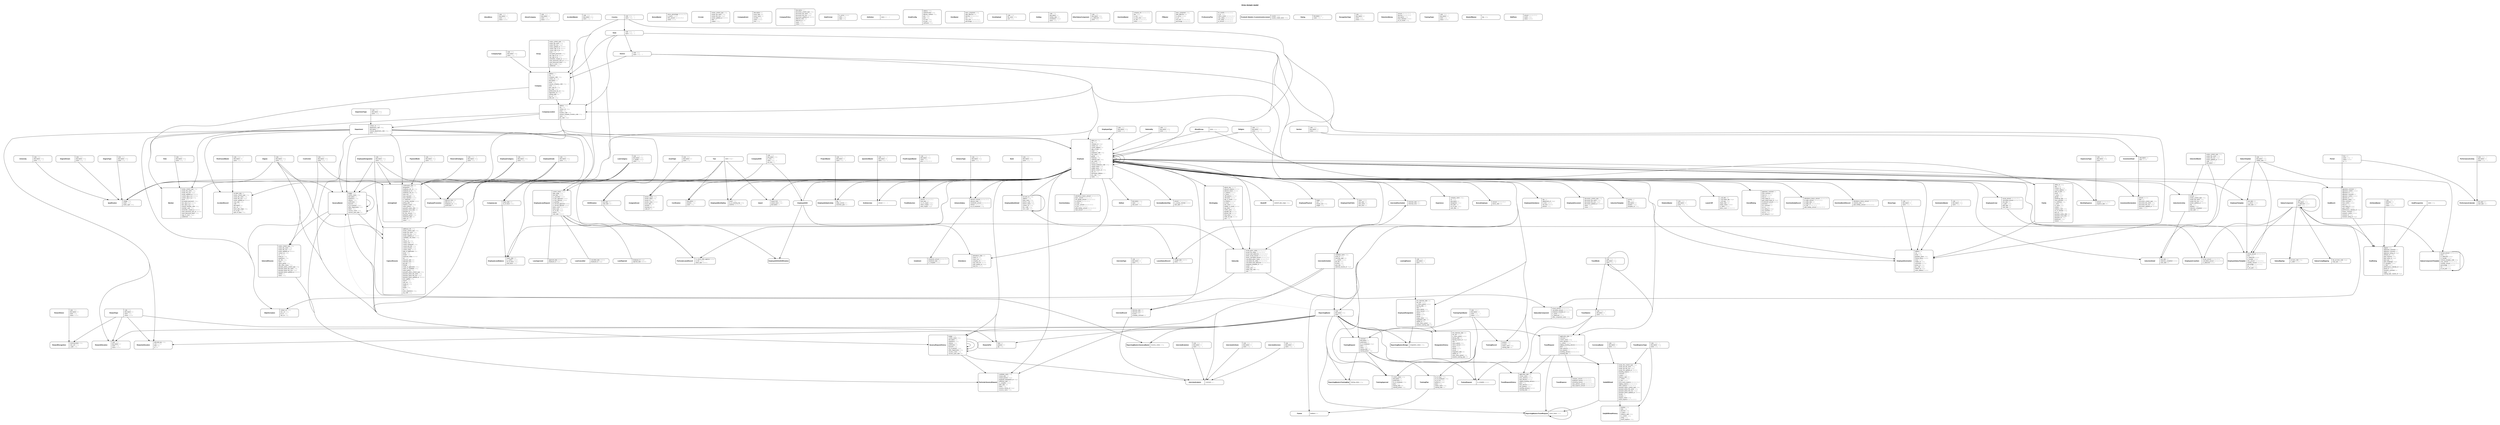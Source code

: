 digraph Hrms {
rankdir = "LR";
ranksep = "0.5";
nodesep = "0.4";
pad = "0.4,0.4";
margin = "0,0";
concentrate = "true";
labelloc = "t";
fontsize = "13";
fontname = "Arial Bold";
node[ shape  =  "Mrecord" , fontsize  =  "10" , fontname  =  "Arial" , margin  =  "0.07,0.05" , penwidth  =  "1.0"];
edge[ fontname  =  "Arial" , fontsize  =  "7" , dir  =  "both" , arrowsize  =  "0.9" , penwidth  =  "1.0" , labelangle  =  "32" , labeldistance  =  "1.8"];
rankdir = "TB";
label = "Hrms domain model\n\n";
m_AboutBoss [label = <<table border="0" align="center" cellspacing="0.5" cellpadding="0" width="134">
  <tr><td align="center" valign="bottom" width="130"><font face="Arial Bold" point-size="11">AboutBoss</font></td></tr>
</table>
|
<table border="0" align="left" cellspacing="2" cellpadding="0" width="134">
  <tr><td align="left" width="130" port="code">code <font face="Arial Italic" color="grey60">string ∗ U</font></td></tr>
  <tr><td align="left" width="130" port="description">description <font face="Arial Italic" color="grey60">text</font></td></tr>
  <tr><td align="left" width="130" port="name">name <font face="Arial Italic" color="grey60">string ∗ U</font></td></tr>
  <tr><td align="left" width="130" port="status">status <font face="Arial Italic" color="grey60">boolean</font></td></tr>
</table>
>];
m_AboutCompany [label = <<table border="0" align="center" cellspacing="0.5" cellpadding="0" width="134">
  <tr><td align="center" valign="bottom" width="130"><font face="Arial Bold" point-size="11">AboutCompany</font></td></tr>
</table>
|
<table border="0" align="left" cellspacing="2" cellpadding="0" width="134">
  <tr><td align="left" width="130" port="code">code <font face="Arial Italic" color="grey60">string ∗ U</font></td></tr>
  <tr><td align="left" width="130" port="description">description <font face="Arial Italic" color="grey60">text</font></td></tr>
  <tr><td align="left" width="130" port="name">name <font face="Arial Italic" color="grey60">string ∗ U</font></td></tr>
  <tr><td align="left" width="130" port="status">status <font face="Arial Italic" color="grey60">boolean</font></td></tr>
</table>
>];
m_AccidentMaster [label = <<table border="0" align="center" cellspacing="0.5" cellpadding="0" width="134">
  <tr><td align="center" valign="bottom" width="130"><font face="Arial Bold" point-size="11">AccidentMaster</font></td></tr>
</table>
|
<table border="0" align="left" cellspacing="2" cellpadding="0" width="134">
  <tr><td align="left" width="130" port="code">code <font face="Arial Italic" color="grey60">string ∗ U</font></td></tr>
  <tr><td align="left" width="130" port="description">description <font face="Arial Italic" color="grey60">string</font></td></tr>
  <tr><td align="left" width="130" port="name">name <font face="Arial Italic" color="grey60">string ∗ U</font></td></tr>
</table>
>];
m_AccidentRecord [label = <<table border="0" align="center" cellspacing="0.5" cellpadding="0" width="134">
  <tr><td align="center" valign="bottom" width="130"><font face="Arial Bold" point-size="11">AccidentRecord</font></td></tr>
</table>
|
<table border="0" align="left" cellspacing="2" cellpadding="0" width="134">
  <tr><td align="left" width="130" port="accident_date">accident_date <font face="Arial Italic" color="grey60">date</font></td></tr>
  <tr><td align="left" width="130" port="avatar_content_type">avatar_content_type <font face="Arial Italic" color="grey60">string</font></td></tr>
  <tr><td align="left" width="130" port="avatar_file_name">avatar_file_name <font face="Arial Italic" color="grey60">string</font></td></tr>
  <tr><td align="left" width="130" port="avatar_file_size">avatar_file_size <font face="Arial Italic" color="grey60">integer</font></td></tr>
  <tr><td align="left" width="130" port="avatar_updated_at">avatar_updated_at <font face="Arial Italic" color="grey60">datetime</font></td></tr>
  <tr><td align="left" width="130" port="case_type">case_type <font face="Arial Italic" color="grey60">string</font></td></tr>
  <tr><td align="left" width="130" port="code">code <font face="Arial Italic" color="grey60">string</font></td></tr>
  <tr><td align="left" width="130" port="description">description <font face="Arial Italic" color="grey60">text</font></td></tr>
  <tr><td align="left" width="130" port="esic_no">esic_no <font face="Arial Italic" color="grey60">string</font></td></tr>
  <tr><td align="left" width="130" port="leave_date_range">leave_date_range <font face="Arial Italic" color="grey60">string</font></td></tr>
  <tr><td align="left" width="130" port="no_of_day">no_of_day <font face="Arial Italic" color="grey60">string</font></td></tr>
  <tr><td align="left" width="130" port="type_of_injury">type_of_injury <font face="Arial Italic" color="grey60">string</font></td></tr>
</table>
>];
m_AdvanceSalary [label = <<table border="0" align="center" cellspacing="0.5" cellpadding="0" width="134">
  <tr><td align="center" valign="bottom" width="130"><font face="Arial Bold" point-size="11">AdvanceSalary</font></td></tr>
</table>
|
<table border="0" align="left" cellspacing="2" cellpadding="0" width="134">
  <tr><td align="left" width="130" port="advance_amount">advance_amount <font face="Arial Italic" color="grey60">decimal (15,2)</font></td></tr>
  <tr><td align="left" width="130" port="advance_date">advance_date <font face="Arial Italic" color="grey60">date</font></td></tr>
  <tr><td align="left" width="130" port="instalment_amount">instalment_amount <font face="Arial Italic" color="grey60">decimal (15,2)</font></td></tr>
  <tr><td align="left" width="130" port="interest">interest <font face="Arial Italic" color="grey60">decimal (15,2)</font></td></tr>
  <tr><td align="left" width="130" port="no_of_instalment">no_of_instalment <font face="Arial Italic" color="grey60">string</font></td></tr>
</table>
>];
m_AdvanceType [label = <<table border="0" align="center" cellspacing="0.5" cellpadding="0" width="134">
  <tr><td align="center" valign="bottom" width="130"><font face="Arial Bold" point-size="11">AdvanceType</font></td></tr>
</table>
|
<table border="0" align="left" cellspacing="2" cellpadding="0" width="134">
  <tr><td align="left" width="130" port="code">code <font face="Arial Italic" color="grey60">string ∗ U</font></td></tr>
  <tr><td align="left" width="130" port="description">description <font face="Arial Italic" color="grey60">string</font></td></tr>
  <tr><td align="left" width="130" port="name">name <font face="Arial Italic" color="grey60">string ∗ U</font></td></tr>
</table>
>];
m_AssetType [label = <<table border="0" align="center" cellspacing="0.5" cellpadding="0" width="134">
  <tr><td align="center" valign="bottom" width="130"><font face="Arial Bold" point-size="11">AssetType</font></td></tr>
</table>
|
<table border="0" align="left" cellspacing="2" cellpadding="0" width="134">
  <tr><td align="left" width="130" port="code">code <font face="Arial Italic" color="grey60">string</font></td></tr>
  <tr><td align="left" width="130" port="description">description <font face="Arial Italic" color="grey60">text</font></td></tr>
  <tr><td align="left" width="130" port="name">name <font face="Arial Italic" color="grey60">string</font></td></tr>
</table>
>];
m_AssignedAsset [label = <<table border="0" align="center" cellspacing="0.5" cellpadding="0" width="134">
  <tr><td align="center" valign="bottom" width="130"><font face="Arial Bold" point-size="11">AssignedAsset</font></td></tr>
</table>
|
<table border="0" align="left" cellspacing="2" cellpadding="0" width="134">
  <tr><td align="left" width="130" port="assest_status">assest_status <font face="Arial Italic" color="grey60">string</font></td></tr>
  <tr><td align="left" width="130" port="assets_detail">assets_detail <font face="Arial Italic" color="grey60">string</font></td></tr>
  <tr><td align="left" width="130" port="assets_id">assets_id <font face="Arial Italic" color="grey60">string</font></td></tr>
  <tr><td align="left" width="130" port="assets_value">assets_value <font face="Arial Italic" color="grey60">decimal</font></td></tr>
  <tr><td align="left" width="130" port="issue_date">issue_date <font face="Arial Italic" color="grey60">date</font></td></tr>
  <tr><td align="left" width="130" port="remarks">remarks <font face="Arial Italic" color="grey60">text</font></td></tr>
  <tr><td align="left" width="130" port="returned_on">returned_on <font face="Arial Italic" color="grey60">date</font></td></tr>
  <tr><td align="left" width="130" port="valid_till">valid_till <font face="Arial Italic" color="grey60">date</font></td></tr>
</table>
>];
m_Attendance [label = <<table border="0" align="center" cellspacing="0.5" cellpadding="0" width="134">
  <tr><td align="center" valign="bottom" width="130"><font face="Arial Bold" point-size="11">Attendance</font></td></tr>
</table>
|
<table border="0" align="left" cellspacing="2" cellpadding="0" width="134">
  <tr><td align="left" width="130" port="attendance_date">attendance_date <font face="Arial Italic" color="grey60">date</font></td></tr>
  <tr><td align="left" width="130" port="check_in">check_in <font face="Arial Italic" color="grey60">time</font></td></tr>
  <tr><td align="left" width="130" port="check_out">check_out <font face="Arial Italic" color="grey60">time</font></td></tr>
  <tr><td align="left" width="130" port="company_hrs">company_hrs <font face="Arial Italic" color="grey60">decimal</font></td></tr>
  <tr><td align="left" width="130" port="over_time_hrs">over_time_hrs <font face="Arial Italic" color="grey60">decimal</font></td></tr>
  <tr><td align="left" width="130" port="shift_rotation_id">shift_rotation_id <font face="Arial Italic" color="grey60">integer</font></td></tr>
  <tr><td align="left" width="130" port="total_hrs">total_hrs <font face="Arial Italic" color="grey60">decimal</font></td></tr>
</table>
>];
m_AttributeMaster [label = <<table border="0" align="center" cellspacing="0.5" cellpadding="0" width="134">
  <tr><td align="center" valign="bottom" width="130"><font face="Arial Bold" point-size="11">AttributeMaster</font></td></tr>
</table>
|
<table border="0" align="left" cellspacing="2" cellpadding="0" width="134">
  <tr><td align="left" width="130" port="code">code <font face="Arial Italic" color="grey60">string ∗ U</font></td></tr>
  <tr><td align="left" width="130" port="definition">definition <font face="Arial Italic" color="grey60">text</font></td></tr>
  <tr><td align="left" width="130" port="name">name <font face="Arial Italic" color="grey60">string ∗ U</font></td></tr>
  <tr><td align="left" width="130" port="status">status <font face="Arial Italic" color="grey60">boolean</font></td></tr>
</table>
>];
m_Award [label = <<table border="0" align="center" cellspacing="0.5" cellpadding="0" width="134">
  <tr><td align="center" valign="bottom" width="130"><font face="Arial Bold" point-size="11">Award</font></td></tr>
</table>
|
<table border="0" align="left" cellspacing="2" cellpadding="0" width="134">
  <tr><td align="left" width="130" port="award_from">award_from <font face="Arial Italic" color="grey60">string</font></td></tr>
  <tr><td align="left" width="130" port="award_name">award_name <font face="Arial Italic" color="grey60">string ∗</font></td></tr>
  <tr><td align="left" width="130" port="description">description <font face="Arial Italic" color="grey60">text</font></td></tr>
</table>
>];
m_Bank [label = <<table border="0" align="center" cellspacing="0.5" cellpadding="0" width="134">
  <tr><td align="center" valign="bottom" width="130"><font face="Arial Bold" point-size="11">Bank</font></td></tr>
</table>
|
<table border="0" align="left" cellspacing="2" cellpadding="0" width="134">
  <tr><td align="left" width="130" port="code">code <font face="Arial Italic" color="grey60">string</font></td></tr>
  <tr><td align="left" width="130" port="description">description <font face="Arial Italic" color="grey60">string</font></td></tr>
  <tr><td align="left" width="130" port="name">name <font face="Arial Italic" color="grey60">string ∗ U</font></td></tr>
</table>
>];
m_BloodGroup [label = <<table border="0" align="center" cellspacing="0.5" cellpadding="0" width="134">
  <tr><td align="center" valign="bottom" width="130"><font face="Arial Bold" point-size="11">BloodGroup</font></td></tr>
</table>
|
<table border="0" align="left" cellspacing="2" cellpadding="0" width="134">
  <tr><td align="left" width="130" port="name">name <font face="Arial Italic" color="grey60">string ∗ U</font></td></tr>
</table>
>];
m_BonusEmployee [label = <<table border="0" align="center" cellspacing="0.5" cellpadding="0" width="134">
  <tr><td align="center" valign="bottom" width="130"><font face="Arial Bold" point-size="11">BonusEmployee</font></td></tr>
</table>
|
<table border="0" align="left" cellspacing="2" cellpadding="0" width="134">
  <tr><td align="left" width="130" port="amount">amount <font face="Arial Italic" color="grey60">decimal (15,2)</font></td></tr>
  <tr><td align="left" width="130" port="bonus_date">bonus_date <font face="Arial Italic" color="grey60">date</font></td></tr>
</table>
>];
m_BonusMaster [label = <<table border="0" align="center" cellspacing="0.5" cellpadding="0" width="134">
  <tr><td align="center" valign="bottom" width="130"><font face="Arial Bold" point-size="11">BonusMaster</font></td></tr>
</table>
|
<table border="0" align="left" cellspacing="2" cellpadding="0" width="134">
  <tr><td align="left" width="130" port="bonus_persentage">bonus_persentage <font face="Arial Italic" color="grey60">decimal (15,2)</font></td></tr>
  <tr><td align="left" width="130" port="is_bouns">is_bouns <font face="Arial Italic" color="grey60">boolean</font></td></tr>
  <tr><td align="left" width="130" port="limit_amount">limit_amount <font face="Arial Italic" color="grey60">decimal (15,2)</font></td></tr>
  <tr><td align="left" width="130" port="status">status <font face="Arial Italic" color="grey60">boolean</font></td></tr>
</table>
>];
m_CaptureResume [label = <<table border="0" align="center" cellspacing="0.5" cellpadding="0" width="134">
  <tr><td align="center" valign="bottom" width="130"><font face="Arial Bold" point-size="11">CaptureResume</font></td></tr>
</table>
|
<table border="0" align="left" cellspacing="2" cellpadding="0" width="134">
  <tr><td align="left" width="130" port="additional_info">additional_info <font face="Arial Italic" color="grey60">string</font></td></tr>
  <tr><td align="left" width="130" port="avatar_content_type">avatar_content_type <font face="Arial Italic" color="grey60">string</font></td></tr>
  <tr><td align="left" width="130" port="avatar_file_name">avatar_file_name <font face="Arial Italic" color="grey60">string</font></td></tr>
  <tr><td align="left" width="130" port="avatar_file_size">avatar_file_size <font face="Arial Italic" color="grey60">integer</font></td></tr>
  <tr><td align="left" width="130" port="avatar_updated_at">avatar_updated_at <font face="Arial Italic" color="grey60">datetime</font></td></tr>
  <tr><td align="left" width="130" port="candidate_call_status">candidate_call_status <font face="Arial Italic" color="grey60">string</font></td></tr>
  <tr><td align="left" width="130" port="city">city <font face="Arial Italic" color="grey60">string</font></td></tr>
  <tr><td align="left" width="130" port="contact_no">contact_no <font face="Arial Italic" color="grey60">string</font></td></tr>
  <tr><td align="left" width="130" port="contact_no2">contact_no2 <font face="Arial Italic" color="grey60">string</font></td></tr>
  <tr><td align="left" width="130" port="current_employeer">current_employeer <font face="Arial Italic" color="grey60">string</font></td></tr>
  <tr><td align="left" width="130" port="current_job_title">current_job_title <font face="Arial Italic" color="grey60">string</font></td></tr>
  <tr><td align="left" width="130" port="current_location">current_location <font face="Arial Italic" color="grey60">string</font></td></tr>
  <tr><td align="left" width="130" port="current_salary">current_salary <font face="Arial Italic" color="grey60">decimal</font></td></tr>
  <tr><td align="left" width="130" port="date_of_application">date_of_application <font face="Arial Italic" color="grey60">date ∗</font></td></tr>
  <tr><td align="left" width="130" port="email">email <font face="Arial Italic" color="grey60">string</font></td></tr>
  <tr><td align="left" width="130" port="email2">email2 <font face="Arial Italic" color="grey60">string</font></td></tr>
  <tr><td align="left" width="130" port="expected_salary">expected_salary <font face="Arial Italic" color="grey60">decimal</font></td></tr>
  <tr><td align="left" width="130" port="fax">fax <font face="Arial Italic" color="grey60">string</font></td></tr>
  <tr><td align="left" width="130" port="interview_date">interview_date <font face="Arial Italic" color="grey60">date</font></td></tr>
  <tr><td align="left" width="130" port="interview_time">interview_time <font face="Arial Italic" color="grey60">time</font></td></tr>
  <tr><td align="left" width="130" port="job_title">job_title <font face="Arial Italic" color="grey60">string</font></td></tr>
  <tr><td align="left" width="130" port="linkedin">linkedin <font face="Arial Italic" color="grey60">string</font></td></tr>
  <tr><td align="left" width="130" port="mode_of_application">mode_of_application <font face="Arial Italic" color="grey60">string ∗</font></td></tr>
  <tr><td align="left" width="130" port="name_of_candidate">name_of_candidate <font face="Arial Italic" color="grey60">string ∗</font></td></tr>
  <tr><td align="left" width="130" port="notice_period">notice_period <font face="Arial Italic" color="grey60">string</font></td></tr>
  <tr><td align="left" width="130" port="passport_photo_content_type">passport_photo_content_type <font face="Arial Italic" color="grey60">string</font></td></tr>
  <tr><td align="left" width="130" port="passport_photo_file_name">passport_photo_file_name <font face="Arial Italic" color="grey60">string</font></td></tr>
  <tr><td align="left" width="130" port="passport_photo_file_size">passport_photo_file_size <font face="Arial Italic" color="grey60">integer</font></td></tr>
  <tr><td align="left" width="130" port="passport_photo_updated_at">passport_photo_updated_at <font face="Arial Italic" color="grey60">datetime</font></td></tr>
  <tr><td align="left" width="130" port="post_applied">post_applied <font face="Arial Italic" color="grey60">string ∗</font></td></tr>
  <tr><td align="left" width="130" port="reason">reason <font face="Arial Italic" color="grey60">string</font></td></tr>
  <tr><td align="left" width="130" port="skill_set">skill_set <font face="Arial Italic" color="grey60">string</font></td></tr>
  <tr><td align="left" width="130" port="skype_id">skype_id <font face="Arial Italic" color="grey60">string</font></td></tr>
  <tr><td align="left" width="130" port="street">street <font face="Arial Italic" color="grey60">text</font></td></tr>
  <tr><td align="left" width="130" port="twitter">twitter <font face="Arial Italic" color="grey60">string</font></td></tr>
  <tr><td align="left" width="130" port="url">url <font face="Arial Italic" color="grey60">string</font></td></tr>
  <tr><td align="left" width="130" port="work_experience">work_experience <font face="Arial Italic" color="grey60">string</font></td></tr>
  <tr><td align="left" width="130" port="zip_code">zip_code <font face="Arial Italic" color="grey60">string</font></td></tr>
</table>
>];
m_Certification [label = <<table border="0" align="center" cellspacing="0.5" cellpadding="0" width="134">
  <tr><td align="center" valign="bottom" width="130"><font face="Arial Bold" point-size="11">Certification</font></td></tr>
</table>
|
<table border="0" align="left" cellspacing="2" cellpadding="0" width="134">
  <tr><td align="left" width="130" port="description">description <font face="Arial Italic" color="grey60">text</font></td></tr>
  <tr><td align="left" width="130" port="duration">duration <font face="Arial Italic" color="grey60">string ∗</font></td></tr>
  <tr><td align="left" width="130" port="name">name <font face="Arial Italic" color="grey60">string ∗</font></td></tr>
</table>
>];
m_Circular [label = <<table border="0" align="center" cellspacing="0.5" cellpadding="0" width="134">
  <tr><td align="center" valign="bottom" width="130"><font face="Arial Bold" point-size="11">Circular</font></td></tr>
</table>
|
<table border="0" align="left" cellspacing="2" cellpadding="0" width="134">
  <tr><td align="left" width="130" port="avatar_content_type">avatar_content_type <font face="Arial Italic" color="grey60">string</font></td></tr>
  <tr><td align="left" width="130" port="avatar_file_name">avatar_file_name <font face="Arial Italic" color="grey60">string</font></td></tr>
  <tr><td align="left" width="130" port="avatar_file_size">avatar_file_size <font face="Arial Italic" color="grey60">integer</font></td></tr>
  <tr><td align="left" width="130" port="avatar_updated_at">avatar_updated_at <font face="Arial Italic" color="grey60">datetime</font></td></tr>
  <tr><td align="left" width="130" port="date">date <font face="Arial Italic" color="grey60">date ∗</font></td></tr>
  <tr><td align="left" width="130" port="subject">subject <font face="Arial Italic" color="grey60">string ∗</font></td></tr>
</table>
>];
m_Company [label = <<table border="0" align="center" cellspacing="0.5" cellpadding="0" width="134">
  <tr><td align="center" valign="bottom" width="130"><font face="Arial Bold" point-size="11">Company</font></td></tr>
</table>
|
<table border="0" align="left" cellspacing="2" cellpadding="0" width="134">
  <tr><td align="left" width="130" port="address">address <font face="Arial Italic" color="grey60">text ∗</font></td></tr>
  <tr><td align="left" width="130" port="city">city <font face="Arial Italic" color="grey60">string ∗</font></td></tr>
  <tr><td align="left" width="130" port="company_code">company_code <font face="Arial Italic" color="grey60">string</font></td></tr>
  <tr><td align="left" width="130" port="contact_no">contact_no <font face="Arial Italic" color="grey60">string</font></td></tr>
  <tr><td align="left" width="130" port="description">description <font face="Arial Italic" color="grey60">text</font></td></tr>
  <tr><td align="left" width="130" port="email">email <font face="Arial Italic" color="grey60">string</font></td></tr>
  <tr><td align="left" width="130" port="manual_company_code">manual_company_code <font face="Arial Italic" color="grey60">string ∗ U</font></td></tr>
  <tr><td align="left" width="130" port="name">name <font face="Arial Italic" color="grey60">string ∗ U</font></td></tr>
  <tr><td align="left" width="130" port="pan_card_no">pan_card_no <font face="Arial Italic" color="grey60">string</font></td></tr>
  <tr><td align="left" width="130" port="pin_code">pin_code <font face="Arial Italic" color="grey60">integer ∗</font></td></tr>
  <tr><td align="left" width="130" port="professional_tax_no">professional_tax_no <font face="Arial Italic" color="grey60">string</font></td></tr>
  <tr><td align="left" width="130" port="registration_no">registration_no <font face="Arial Italic" color="grey60">string ∗</font></td></tr>
  <tr><td align="left" width="130" port="starting_date">starting_date <font face="Arial Italic" color="grey60">date</font></td></tr>
  <tr><td align="left" width="130" port="tax_no">tax_no <font face="Arial Italic" color="grey60">string</font></td></tr>
  <tr><td align="left" width="130" port="web_site">web_site <font face="Arial Italic" color="grey60">string ∗</font></td></tr>
</table>
>];
m_CompanyEvent [label = <<table border="0" align="center" cellspacing="0.5" cellpadding="0" width="134">
  <tr><td align="center" valign="bottom" width="130"><font face="Arial Bold" point-size="11">CompanyEvent</font></td></tr>
</table>
|
<table border="0" align="left" cellspacing="2" cellpadding="0" width="134">
  <tr><td align="left" width="130" port="description">description <font face="Arial Italic" color="grey60">text</font></td></tr>
  <tr><td align="left" width="130" port="event_date">event_date <font face="Arial Italic" color="grey60">date</font></td></tr>
  <tr><td align="left" width="130" port="event_name">event_name <font face="Arial Italic" color="grey60">text</font></td></tr>
  <tr><td align="left" width="130" port="location">location <font face="Arial Italic" color="grey60">string</font></td></tr>
  <tr><td align="left" width="130" port="status">status <font face="Arial Italic" color="grey60">boolean</font></td></tr>
  <tr><td align="left" width="130" port="time">time <font face="Arial Italic" color="grey60">string</font></td></tr>
</table>
>];
m_CompanyLeav [label = <<table border="0" align="center" cellspacing="0.5" cellpadding="0" width="134">
  <tr><td align="center" valign="bottom" width="130"><font face="Arial Bold" point-size="11">CompanyLeav</font></td></tr>
</table>
|
<table border="0" align="left" cellspacing="2" cellpadding="0" width="134">
  <tr><td align="left" width="130" port="expiry_date">expiry_date <font face="Arial Italic" color="grey60">date</font></td></tr>
  <tr><td align="left" width="130" port="no_of_leave">no_of_leave <font face="Arial Italic" color="grey60">string ∗</font></td></tr>
</table>
>];
m_CompanyLocation [label = <<table border="0" align="center" cellspacing="0.5" cellpadding="0" width="134">
  <tr><td align="center" valign="bottom" width="130"><font face="Arial Bold" point-size="11">CompanyLocation</font></td></tr>
</table>
|
<table border="0" align="left" cellspacing="2" cellpadding="0" width="134">
  <tr><td align="left" width="130" port="address">address <font face="Arial Italic" color="grey60">string</font></td></tr>
  <tr><td align="left" width="130" port="city">city <font face="Arial Italic" color="grey60">string</font></td></tr>
  <tr><td align="left" width="130" port="contact_no">contact_no <font face="Arial Italic" color="grey60">string</font></td></tr>
  <tr><td align="left" width="130" port="email">email <font face="Arial Italic" color="grey60">string</font></td></tr>
  <tr><td align="left" width="130" port="location_code">location_code <font face="Arial Italic" color="grey60">string</font></td></tr>
  <tr><td align="left" width="130" port="manual_company_location_code">manual_company_location_code <font face="Arial Italic" color="grey60">string ∗ U</font></td></tr>
  <tr><td align="left" width="130" port="name">name <font face="Arial Italic" color="grey60">string</font></td></tr>
  <tr><td align="left" width="130" port="pin_code">pin_code <font face="Arial Italic" color="grey60">integer</font></td></tr>
</table>
>];
m_CompanyPolicy [label = <<table border="0" align="center" cellspacing="0.5" cellpadding="0" width="134">
  <tr><td align="center" valign="bottom" width="130"><font face="Arial Bold" point-size="11">CompanyPolicy</font></td></tr>
</table>
|
<table border="0" align="left" cellspacing="2" cellpadding="0" width="134">
  <tr><td align="left" width="130" port="description">description <font face="Arial Italic" color="grey60">text</font></td></tr>
  <tr><td align="left" width="130" port="document_content_type">document_content_type <font face="Arial Italic" color="grey60">string</font></td></tr>
  <tr><td align="left" width="130" port="document_file_name">document_file_name <font face="Arial Italic" color="grey60">string</font></td></tr>
  <tr><td align="left" width="130" port="document_file_size">document_file_size <font face="Arial Italic" color="grey60">integer</font></td></tr>
  <tr><td align="left" width="130" port="document_updated_at">document_updated_at <font face="Arial Italic" color="grey60">datetime</font></td></tr>
  <tr><td align="left" width="130" port="effective_from">effective_from <font face="Arial Italic" color="grey60">date</font></td></tr>
  <tr><td align="left" width="130" port="effective_to">effective_to <font face="Arial Italic" color="grey60">date</font></td></tr>
  <tr><td align="left" width="130" port="name">name <font face="Arial Italic" color="grey60">string ∗</font></td></tr>
  <tr><td align="left" width="130" port="status">status <font face="Arial Italic" color="grey60">boolean</font></td></tr>
</table>
>];
m_CompanyShift [label = <<table border="0" align="center" cellspacing="0.5" cellpadding="0" width="134">
  <tr><td align="center" valign="bottom" width="130"><font face="Arial Bold" point-size="11">CompanyShift</font></td></tr>
</table>
|
<table border="0" align="left" cellspacing="2" cellpadding="0" width="134">
  <tr><td align="left" width="130" port="code">code <font face="Arial Italic" color="grey60">string</font></td></tr>
  <tr><td align="left" width="130" port="description">description <font face="Arial Italic" color="grey60">string</font></td></tr>
  <tr><td align="left" width="130" port="in_time">in_time <font face="Arial Italic" color="grey60">time</font></td></tr>
  <tr><td align="left" width="130" port="name">name <font face="Arial Italic" color="grey60">string ∗ U</font></td></tr>
  <tr><td align="left" width="130" port="out_time">out_time <font face="Arial Italic" color="grey60">time</font></td></tr>
</table>
>];
m_CompanyType [label = <<table border="0" align="center" cellspacing="0.5" cellpadding="0" width="134">
  <tr><td align="center" valign="bottom" width="130"><font face="Arial Bold" point-size="11">CompanyType</font></td></tr>
</table>
|
<table border="0" align="left" cellspacing="2" cellpadding="0" width="134">
  <tr><td align="left" width="130" port="code">code <font face="Arial Italic" color="grey60">string</font></td></tr>
  <tr><td align="left" width="130" port="description">description <font face="Arial Italic" color="grey60">string</font></td></tr>
  <tr><td align="left" width="130" port="name">name <font face="Arial Italic" color="grey60">string ∗ U</font></td></tr>
</table>
>];
m_CostCenter [label = <<table border="0" align="center" cellspacing="0.5" cellpadding="0" width="134">
  <tr><td align="center" valign="bottom" width="130"><font face="Arial Bold" point-size="11">CostCenter</font></td></tr>
</table>
|
<table border="0" align="left" cellspacing="2" cellpadding="0" width="134">
  <tr><td align="left" width="130" port="code">code <font face="Arial Italic" color="grey60">string</font></td></tr>
  <tr><td align="left" width="130" port="description">description <font face="Arial Italic" color="grey60">string</font></td></tr>
  <tr><td align="left" width="130" port="name">name <font face="Arial Italic" color="grey60">string ∗ U</font></td></tr>
</table>
>];
m_Country [label = <<table border="0" align="center" cellspacing="0.5" cellpadding="0" width="134">
  <tr><td align="center" valign="bottom" width="130"><font face="Arial Bold" point-size="11">Country</font></td></tr>
</table>
|
<table border="0" align="left" cellspacing="2" cellpadding="0" width="134">
  <tr><td align="left" width="130" port="code">code <font face="Arial Italic" color="grey60">string ∗ U</font></td></tr>
  <tr><td align="left" width="130" port="name">name <font face="Arial Italic" color="grey60">string ∗ U</font></td></tr>
</table>
>];
m_CurrencyMaster [label = <<table border="0" align="center" cellspacing="0.5" cellpadding="0" width="134">
  <tr><td align="center" valign="bottom" width="130"><font face="Arial Bold" point-size="11">CurrencyMaster</font></td></tr>
</table>
|
<table border="0" align="left" cellspacing="2" cellpadding="0" width="134">
  <tr><td align="left" width="130" port="code">code <font face="Arial Italic" color="grey60">string</font></td></tr>
  <tr><td align="left" width="130" port="description">description <font face="Arial Italic" color="grey60">text</font></td></tr>
  <tr><td align="left" width="130" port="name">name <font face="Arial Italic" color="grey60">string</font></td></tr>
</table>
>];
m_DailyBillDetail [label = <<table border="0" align="center" cellspacing="0.5" cellpadding="0" width="134">
  <tr><td align="center" valign="bottom" width="130"><font face="Arial Bold" point-size="11">DailyBillDetail</font></td></tr>
</table>
|
<table border="0" align="left" cellspacing="2" cellpadding="0" width="134">
  <tr><td align="left" width="130" port="avatar_file_content_type">avatar_file_content_type <font face="Arial Italic" color="grey60">string</font></td></tr>
  <tr><td align="left" width="130" port="avatar_file_file_name">avatar_file_file_name <font face="Arial Italic" color="grey60">string</font></td></tr>
  <tr><td align="left" width="130" port="avatar_file_file_size">avatar_file_file_size <font face="Arial Italic" color="grey60">integer</font></td></tr>
  <tr><td align="left" width="130" port="avatar_file_updated_at">avatar_file_updated_at <font face="Arial Italic" color="grey60">datetime</font></td></tr>
  <tr><td align="left" width="130" port="boarding_expence">boarding_expence <font face="Arial Italic" color="grey60">decimal (15,2)</font></td></tr>
  <tr><td align="left" width="130" port="comment">comment <font face="Arial Italic" color="grey60">text</font></td></tr>
  <tr><td align="left" width="130" port="e_place">e_place <font face="Arial Italic" color="grey60">string ∗</font></td></tr>
  <tr><td align="left" width="130" port="expence_date">expence_date <font face="Arial Italic" color="grey60">date ∗</font></td></tr>
  <tr><td align="left" width="130" port="is_confirm">is_confirm <font face="Arial Italic" color="grey60">boolean</font></td></tr>
  <tr><td align="left" width="130" port="is_sent">is_sent <font face="Arial Italic" color="grey60">boolean</font></td></tr>
  <tr><td align="left" width="130" port="local_travel_expence">local_travel_expence <font face="Arial Italic" color="grey60">decimal (15,2)</font></td></tr>
  <tr><td align="left" width="130" port="lodging_expence">lodging_expence <font face="Arial Italic" color="grey60">decimal (15,2)</font></td></tr>
  <tr><td align="left" width="130" port="other_expence">other_expence <font face="Arial Italic" color="grey60">decimal (15,2)</font></td></tr>
  <tr><td align="left" width="130" port="passport_photo_content_type">passport_photo_content_type <font face="Arial Italic" color="grey60">string</font></td></tr>
  <tr><td align="left" width="130" port="passport_photo_file_name">passport_photo_file_name <font face="Arial Italic" color="grey60">string</font></td></tr>
  <tr><td align="left" width="130" port="passport_photo_file_size">passport_photo_file_size <font face="Arial Italic" color="grey60">integer</font></td></tr>
  <tr><td align="left" width="130" port="passport_photo_updated_at">passport_photo_updated_at <font face="Arial Italic" color="grey60">datetime</font></td></tr>
  <tr><td align="left" width="130" port="remark">remark <font face="Arial Italic" color="grey60">text</font></td></tr>
  <tr><td align="left" width="130" port="remarks">remarks <font face="Arial Italic" color="grey60">text</font></td></tr>
  <tr><td align="left" width="130" port="request_status">request_status <font face="Arial Italic" color="grey60">string</font></td></tr>
  <tr><td align="left" width="130" port="travel_expence">travel_expence <font face="Arial Italic" color="grey60">decimal (15,2) ∗</font></td></tr>
</table>
>];
m_DailyBillDetailHistory [label = <<table border="0" align="center" cellspacing="0.5" cellpadding="0" width="134">
  <tr><td align="center" valign="bottom" width="130"><font face="Arial Bold" point-size="11">DailyBillDetailHistory</font></td></tr>
</table>
|
<table border="0" align="left" cellspacing="2" cellpadding="0" width="134">
  <tr><td align="left" width="130" port="boolean">boolean <font face="Arial Italic" color="grey60">string</font></td></tr>
  <tr><td align="left" width="130" port="date">date <font face="Arial Italic" color="grey60">string</font></td></tr>
  <tr><td align="left" width="130" port="decimal">decimal <font face="Arial Italic" color="grey60">string</font></td></tr>
  <tr><td align="left" width="130" port="e_place">e_place <font face="Arial Italic" color="grey60">string</font></td></tr>
  <tr><td align="left" width="130" port="expence_date">expence_date <font face="Arial Italic" color="grey60">string</font></td></tr>
  <tr><td align="left" width="130" port="is_confirm">is_confirm <font face="Arial Italic" color="grey60">string</font></td></tr>
  <tr><td align="left" width="130" port="string">string <font face="Arial Italic" color="grey60">string</font></td></tr>
  <tr><td align="left" width="130" port="travel_expence">travel_expence <font face="Arial Italic" color="grey60">string</font></td></tr>
</table>
>];
m_DateFormat [label = <<table border="0" align="center" cellspacing="0.5" cellpadding="0" width="134">
  <tr><td align="center" valign="bottom" width="130"><font face="Arial Bold" point-size="11">DateFormat</font></td></tr>
</table>
|
<table border="0" align="left" cellspacing="2" cellpadding="0" width="134">
  <tr><td align="left" width="130" port="is_active">is_active <font face="Arial Italic" color="grey60">boolean</font></td></tr>
  <tr><td align="left" width="130" port="name">name <font face="Arial Italic" color="grey60">string</font></td></tr>
  <tr><td align="left" width="130" port="value">value <font face="Arial Italic" color="grey60">string</font></td></tr>
</table>
>];
m_Definition [label = <<table border="0" align="center" cellspacing="0.5" cellpadding="0" width="134">
  <tr><td align="center" valign="bottom" width="130"><font face="Arial Bold" point-size="11">Definition</font></td></tr>
</table>
|
<table border="0" align="left" cellspacing="2" cellpadding="0" width="134">
  <tr><td align="left" width="130" port="name">name <font face="Arial Italic" color="grey60">text ∗ U</font></td></tr>
</table>
>];
m_Degree [label = <<table border="0" align="center" cellspacing="0.5" cellpadding="0" width="134">
  <tr><td align="center" valign="bottom" width="130"><font face="Arial Bold" point-size="11">Degree</font></td></tr>
</table>
|
<table border="0" align="left" cellspacing="2" cellpadding="0" width="134">
  <tr><td align="left" width="130" port="code">code <font face="Arial Italic" color="grey60">string</font></td></tr>
  <tr><td align="left" width="130" port="description">description <font face="Arial Italic" color="grey60">string</font></td></tr>
  <tr><td align="left" width="130" port="name">name <font face="Arial Italic" color="grey60">string ∗ U</font></td></tr>
</table>
>];
m_DegreeStream [label = <<table border="0" align="center" cellspacing="0.5" cellpadding="0" width="134">
  <tr><td align="center" valign="bottom" width="130"><font face="Arial Bold" point-size="11">DegreeStream</font></td></tr>
</table>
|
<table border="0" align="left" cellspacing="2" cellpadding="0" width="134">
  <tr><td align="left" width="130" port="code">code <font face="Arial Italic" color="grey60">string</font></td></tr>
  <tr><td align="left" width="130" port="description">description <font face="Arial Italic" color="grey60">string</font></td></tr>
  <tr><td align="left" width="130" port="name">name <font face="Arial Italic" color="grey60">string ∗ U</font></td></tr>
</table>
>];
m_DegreeType [label = <<table border="0" align="center" cellspacing="0.5" cellpadding="0" width="134">
  <tr><td align="center" valign="bottom" width="130"><font face="Arial Bold" point-size="11">DegreeType</font></td></tr>
</table>
|
<table border="0" align="left" cellspacing="2" cellpadding="0" width="134">
  <tr><td align="left" width="130" port="code">code <font face="Arial Italic" color="grey60">string</font></td></tr>
  <tr><td align="left" width="130" port="description">description <font face="Arial Italic" color="grey60">string</font></td></tr>
  <tr><td align="left" width="130" port="name">name <font face="Arial Italic" color="grey60">string ∗ U</font></td></tr>
</table>
>];
m_Department [label = <<table border="0" align="center" cellspacing="0.5" cellpadding="0" width="134">
  <tr><td align="center" valign="bottom" width="130"><font face="Arial Bold" point-size="11">Department</font></td></tr>
</table>
|
<table border="0" align="left" cellspacing="2" cellpadding="0" width="134">
  <tr><td align="left" width="130" port="contact_no">contact_no <font face="Arial Italic" color="grey60">string</font></td></tr>
  <tr><td align="left" width="130" port="department_code">department_code <font face="Arial Italic" color="grey60">string</font></td></tr>
  <tr><td align="left" width="130" port="description">description <font face="Arial Italic" color="grey60">text</font></td></tr>
  <tr><td align="left" width="130" port="manual_department_code">manual_department_code <font face="Arial Italic" color="grey60">string ∗ U</font></td></tr>
  <tr><td align="left" width="130" port="name">name <font face="Arial Italic" color="grey60">string ∗</font></td></tr>
</table>
>];
m_DepartmentType [label = <<table border="0" align="center" cellspacing="0.5" cellpadding="0" width="134">
  <tr><td align="center" valign="bottom" width="130"><font face="Arial Bold" point-size="11">DepartmentType</font></td></tr>
</table>
|
<table border="0" align="left" cellspacing="2" cellpadding="0" width="134">
  <tr><td align="left" width="130" port="code">code <font face="Arial Italic" color="grey60">string</font></td></tr>
  <tr><td align="left" width="130" port="description">description <font face="Arial Italic" color="grey60">string</font></td></tr>
  <tr><td align="left" width="130" port="name">name <font face="Arial Italic" color="grey60">string ∗ U</font></td></tr>
</table>
>];
m_District [label = <<table border="0" align="center" cellspacing="0.5" cellpadding="0" width="134">
  <tr><td align="center" valign="bottom" width="130"><font face="Arial Bold" point-size="11">District</font></td></tr>
</table>
|
<table border="0" align="left" cellspacing="2" cellpadding="0" width="134">
  <tr><td align="left" width="130" port="code">code <font face="Arial Italic" color="grey60">string</font></td></tr>
  <tr><td align="left" width="130" port="name">name <font face="Arial Italic" color="grey60">string ∗ U</font></td></tr>
</table>
>];
m_EmailConfig [label = <<table border="0" align="center" cellspacing="0.5" cellpadding="0" width="134">
  <tr><td align="center" valign="bottom" width="130"><font face="Arial Bold" point-size="11">EmailConfig</font></td></tr>
</table>
|
<table border="0" align="left" cellspacing="2" cellpadding="0" width="134">
  <tr><td align="left" width="130" port="address">address <font face="Arial Italic" color="grey60">string</font></td></tr>
  <tr><td align="left" width="130" port="authentication">authentication <font face="Arial Italic" color="grey60">string</font></td></tr>
  <tr><td align="left" width="130" port="delivery_method">delivery_method <font face="Arial Italic" color="grey60">string</font></td></tr>
  <tr><td align="left" width="130" port="port">port <font face="Arial Italic" color="grey60">integer</font></td></tr>
  <tr><td align="left" width="130" port="pwd">pwd <font face="Arial Italic" color="grey60">string</font></td></tr>
  <tr><td align="left" width="130" port="url_host">url_host <font face="Arial Italic" color="grey60">string</font></td></tr>
  <tr><td align="left" width="130" port="url_port">url_port <font face="Arial Italic" color="grey60">integer</font></td></tr>
  <tr><td align="left" width="130" port="username">username <font face="Arial Italic" color="grey60">string</font></td></tr>
</table>
>];
m_Employee [label = <<table border="0" align="center" cellspacing="0.5" cellpadding="0" width="134">
  <tr><td align="center" valign="bottom" width="130"><font face="Arial Bold" point-size="11">Employee</font></td></tr>
</table>
|
<table border="0" align="left" cellspacing="2" cellpadding="0" width="134">
  <tr><td align="left" width="130" port="adhar_no">adhar_no <font face="Arial Italic" color="grey60">string</font></td></tr>
  <tr><td align="left" width="130" port="city">city <font face="Arial Italic" color="grey60">string</font></td></tr>
  <tr><td align="left" width="130" port="company_id">company_id <font face="Arial Italic" color="grey60">integer</font></td></tr>
  <tr><td align="left" width="130" port="contact_no">contact_no <font face="Arial Italic" color="grey60">string</font></td></tr>
  <tr><td align="left" width="130" port="current_address">current_address <font face="Arial Italic" color="grey60">text</font></td></tr>
  <tr><td align="left" width="130" port="date_of_birth">date_of_birth <font face="Arial Italic" color="grey60">date</font></td></tr>
  <tr><td align="left" width="130" port="email">email <font face="Arial Italic" color="grey60">string</font></td></tr>
  <tr><td align="left" width="130" port="employee_code">employee_code <font face="Arial Italic" color="grey60">string</font></td></tr>
  <tr><td align="left" width="130" port="first_name">first_name <font face="Arial Italic" color="grey60">string ∗</font></td></tr>
  <tr><td align="left" width="130" port="gender">gender <font face="Arial Italic" color="grey60">string</font></td></tr>
  <tr><td align="left" width="130" port="handicap">handicap <font face="Arial Italic" color="grey60">string</font></td></tr>
  <tr><td align="left" width="130" port="handicap_type">handicap_type <font face="Arial Italic" color="grey60">string</font></td></tr>
  <tr><td align="left" width="130" port="last_name">last_name <font face="Arial Italic" color="grey60">string</font></td></tr>
  <tr><td align="left" width="130" port="licence_no">licence_no <font face="Arial Italic" color="grey60">string</font></td></tr>
  <tr><td align="left" width="130" port="manual_employee_code">manual_employee_code <font face="Arial Italic" color="grey60">string ∗ U</font></td></tr>
  <tr><td align="left" width="130" port="marital_status">marital_status <font face="Arial Italic" color="grey60">string</font></td></tr>
  <tr><td align="left" width="130" port="middle_name">middle_name <font face="Arial Italic" color="grey60">string</font></td></tr>
  <tr><td align="left" width="130" port="optinal_contact_no">optinal_contact_no <font face="Arial Italic" color="grey60">string</font></td></tr>
  <tr><td align="left" width="130" port="pan_no">pan_no <font face="Arial Italic" color="grey60">string</font></td></tr>
  <tr><td align="left" width="130" port="permanent_address">permanent_address <font face="Arial Italic" color="grey60">text ∗</font></td></tr>
  <tr><td align="left" width="130" port="pin_code">pin_code <font face="Arial Italic" color="grey60">integer</font></td></tr>
  <tr><td align="left" width="130" port="status">status <font face="Arial Italic" color="grey60">string</font></td></tr>
</table>
>];
m_EmployeeArrear [label = <<table border="0" align="center" cellspacing="0.5" cellpadding="0" width="134">
  <tr><td align="center" valign="bottom" width="130"><font face="Arial Bold" point-size="11">EmployeeArrear</font></td></tr>
</table>
|
<table border="0" align="left" cellspacing="2" cellpadding="0" width="134">
  <tr><td align="left" width="130" port="actual_amount">actual_amount <font face="Arial Italic" color="grey60">decimal (15,2)</font></td></tr>
  <tr><td align="left" width="130" port="calculated_amount">calculated_amount <font face="Arial Italic" color="grey60">decimal (15,2)</font></td></tr>
  <tr><td align="left" width="130" port="end_date">end_date <font face="Arial Italic" color="grey60">date</font></td></tr>
  <tr><td align="left" width="130" port="is_paid">is_paid <font face="Arial Italic" color="grey60">boolean</font></td></tr>
  <tr><td align="left" width="130" port="paid_date">paid_date <font face="Arial Italic" color="grey60">date</font></td></tr>
  <tr><td align="left" width="130" port="start_date">start_date <font face="Arial Italic" color="grey60">date</font></td></tr>
</table>
>];
m_EmployeeArrearItem [label = <<table border="0" align="center" cellspacing="0.5" cellpadding="0" width="134">
  <tr><td align="center" valign="bottom" width="130"><font face="Arial Bold" point-size="11">EmployeeArrearItem</font></td></tr>
</table>
|
<table border="0" align="left" cellspacing="2" cellpadding="0" width="134">
  <tr><td align="left" width="130" port="actual_amount">actual_amount <font face="Arial Italic" color="grey60">decimal (15,2)</font></td></tr>
  <tr><td align="left" width="130" port="calculated_amount">calculated_amount <font face="Arial Italic" color="grey60">decimal (15,2)</font></td></tr>
  <tr><td align="left" width="130" port="is_deducted">is_deducted <font face="Arial Italic" color="grey60">boolean</font></td></tr>
</table>
>];
m_EmployeeAttendance [label = <<table border="0" align="center" cellspacing="0.5" cellpadding="0" width="134">
  <tr><td align="center" valign="bottom" width="130"><font face="Arial Bold" point-size="11">EmployeeAttendance</font></td></tr>
</table>
|
<table border="0" align="left" cellspacing="2" cellpadding="0" width="134">
  <tr><td align="left" width="130" port="day">day <font face="Arial Italic" color="grey60">date</font></td></tr>
  <tr><td align="left" width="130" port="department_id">department_id <font face="Arial Italic" color="grey60">integer</font></td></tr>
  <tr><td align="left" width="130" port="in_time">in_time <font face="Arial Italic" color="grey60">datetime</font></td></tr>
  <tr><td align="left" width="130" port="out_time">out_time <font face="Arial Italic" color="grey60">datetime</font></td></tr>
  <tr><td align="left" width="130" port="present">present <font face="Arial Italic" color="grey60">string</font></td></tr>
</table>
>];
m_EmployeeBankDetail [label = <<table border="0" align="center" cellspacing="0.5" cellpadding="0" width="134">
  <tr><td align="center" valign="bottom" width="130"><font face="Arial Bold" point-size="11">EmployeeBankDetail</font></td></tr>
</table>
|
<table border="0" align="left" cellspacing="2" cellpadding="0" width="134">
  <tr><td align="left" width="130" port="account_no">account_no <font face="Arial Italic" color="grey60">string</font></td></tr>
  <tr><td align="left" width="130" port="address">address <font face="Arial Italic" color="grey60">string</font></td></tr>
  <tr><td align="left" width="130" port="bank_name">bank_name <font face="Arial Italic" color="grey60">string</font></td></tr>
  <tr><td align="left" width="130" port="branch_code">branch_code <font face="Arial Italic" color="grey60">string</font></td></tr>
  <tr><td align="left" width="130" port="branch_name">branch_name <font face="Arial Italic" color="grey60">string</font></td></tr>
  <tr><td align="left" width="130" port="contact_no">contact_no <font face="Arial Italic" color="grey60">string</font></td></tr>
  <tr><td align="left" width="130" port="ifsc_code">ifsc_code <font face="Arial Italic" color="grey60">string</font></td></tr>
  <tr><td align="left" width="130" port="micr_code">micr_code <font face="Arial Italic" color="grey60">string</font></td></tr>
</table>
>];
m_EmployeeCategory [label = <<table border="0" align="center" cellspacing="0.5" cellpadding="0" width="134">
  <tr><td align="center" valign="bottom" width="130"><font face="Arial Bold" point-size="11">EmployeeCategory</font></td></tr>
</table>
|
<table border="0" align="left" cellspacing="2" cellpadding="0" width="134">
  <tr><td align="left" width="130" port="code">code <font face="Arial Italic" color="grey60">string ∗</font></td></tr>
  <tr><td align="left" width="130" port="description">description <font face="Arial Italic" color="grey60">string</font></td></tr>
  <tr><td align="left" width="130" port="name">name <font face="Arial Italic" color="grey60">string ∗</font></td></tr>
</table>
>];
m_EmployeeDailyActivity [label = <<table border="0" align="center" cellspacing="0.5" cellpadding="0" width="134">
  <tr><td align="center" valign="bottom" width="130"><font face="Arial Bold" point-size="11">EmployeeDailyActivity</font></td></tr>
</table>
|
<table border="0" align="left" cellspacing="2" cellpadding="0" width="134">
  <tr><td align="left" width="130" port="day">day <font face="Arial Italic" color="grey60">date</font></td></tr>
  <tr><td align="left" width="130" port="today_activity">today_activity <font face="Arial Italic" color="grey60">text ∗</font></td></tr>
  <tr><td align="left" width="130" port="tomorrow_plan">tomorrow_plan <font face="Arial Italic" color="grey60">text ∗</font></td></tr>
</table>
>];
m_EmployeeDesignation [label = <<table border="0" align="center" cellspacing="0.5" cellpadding="0" width="134">
  <tr><td align="center" valign="bottom" width="130"><font face="Arial Bold" point-size="11">EmployeeDesignation</font></td></tr>
</table>
|
<table border="0" align="left" cellspacing="2" cellpadding="0" width="134">
  <tr><td align="left" width="130" port="code">code <font face="Arial Italic" color="grey60">string</font></td></tr>
  <tr><td align="left" width="130" port="description">description <font face="Arial Italic" color="grey60">string</font></td></tr>
  <tr><td align="left" width="130" port="name">name <font face="Arial Italic" color="grey60">string ∗ U</font></td></tr>
</table>
>];
m_EmployeeDocument [label = <<table border="0" align="center" cellspacing="0.5" cellpadding="0" width="134">
  <tr><td align="center" valign="bottom" width="130"><font face="Arial Bold" point-size="11">EmployeeDocument</font></td></tr>
</table>
|
<table border="0" align="left" cellspacing="2" cellpadding="0" width="134">
  <tr><td align="left" width="130" port="document_content_type">document_content_type <font face="Arial Italic" color="grey60">string</font></td></tr>
  <tr><td align="left" width="130" port="document_file_name">document_file_name <font face="Arial Italic" color="grey60">string</font></td></tr>
  <tr><td align="left" width="130" port="document_file_size">document_file_size <font face="Arial Italic" color="grey60">integer</font></td></tr>
  <tr><td align="left" width="130" port="document_updated_at">document_updated_at <font face="Arial Italic" color="grey60">datetime</font></td></tr>
  <tr><td align="left" width="130" port="name">name <font face="Arial Italic" color="grey60">string ∗</font></td></tr>
  <tr><td align="left" width="130" port="status">status <font face="Arial Italic" color="grey60">boolean</font></td></tr>
</table>
>];
m_EmployeeGrade [label = <<table border="0" align="center" cellspacing="0.5" cellpadding="0" width="134">
  <tr><td align="center" valign="bottom" width="130"><font face="Arial Bold" point-size="11">EmployeeGrade</font></td></tr>
</table>
|
<table border="0" align="left" cellspacing="2" cellpadding="0" width="134">
  <tr><td align="left" width="130" port="code">code <font face="Arial Italic" color="grey60">string</font></td></tr>
  <tr><td align="left" width="130" port="description">description <font face="Arial Italic" color="grey60">string</font></td></tr>
  <tr><td align="left" width="130" port="name">name <font face="Arial Italic" color="grey60">string ∗ U</font></td></tr>
</table>
>];
m_EmployeeLeavBalance [label = <<table border="0" align="center" cellspacing="0.5" cellpadding="0" width="134">
  <tr><td align="center" valign="bottom" width="130"><font face="Arial Bold" point-size="11">EmployeeLeavBalance</font></td></tr>
</table>
|
<table border="0" align="left" cellspacing="2" cellpadding="0" width="134">
  <tr><td align="left" width="130" port="expiry_date">expiry_date <font face="Arial Italic" color="grey60">date ∗</font></td></tr>
  <tr><td align="left" width="130" port="is_confirm">is_confirm <font face="Arial Italic" color="grey60">boolean</font></td></tr>
  <tr><td align="left" width="130" port="no_of_leave">no_of_leave <font face="Arial Italic" color="grey60">string ∗</font></td></tr>
  <tr><td align="left" width="130" port="total_leave">total_leave <font face="Arial Italic" color="grey60">string</font></td></tr>
</table>
>];
m_EmployeeLeavRequest [label = <<table border="0" align="center" cellspacing="0.5" cellpadding="0" width="134">
  <tr><td align="center" valign="bottom" width="130"><font face="Arial Bold" point-size="11">EmployeeLeavRequest</font></td></tr>
</table>
|
<table border="0" align="left" cellspacing="2" cellpadding="0" width="134">
  <tr><td align="left" width="130" port="current_status">current_status <font face="Arial Italic" color="grey60">integer</font></td></tr>
  <tr><td align="left" width="130" port="date_range">date_range <font face="Arial Italic" color="grey60">string</font></td></tr>
  <tr><td align="left" width="130" port="end_date">end_date <font face="Arial Italic" color="grey60">datetime</font></td></tr>
  <tr><td align="left" width="130" port="is_cancelled">is_cancelled <font face="Arial Italic" color="grey60">boolean</font></td></tr>
  <tr><td align="left" width="130" port="is_first_approved">is_first_approved <font face="Arial Italic" color="grey60">boolean</font></td></tr>
  <tr><td align="left" width="130" port="is_first_rejected">is_first_rejected <font face="Arial Italic" color="grey60">boolean</font></td></tr>
  <tr><td align="left" width="130" port="is_pending">is_pending <font face="Arial Italic" color="grey60">boolean</font></td></tr>
  <tr><td align="left" width="130" port="is_second_approved">is_second_approved <font face="Arial Italic" color="grey60">boolean</font></td></tr>
  <tr><td align="left" width="130" port="is_second_rejected">is_second_rejected <font face="Arial Italic" color="grey60">boolean</font></td></tr>
  <tr><td align="left" width="130" port="leave_count">leave_count <font face="Arial Italic" color="grey60">decimal (5,1)</font></td></tr>
  <tr><td align="left" width="130" port="leave_type">leave_type <font face="Arial Italic" color="grey60">string</font></td></tr>
  <tr><td align="left" width="130" port="no_of_day">no_of_day <font face="Arial Italic" color="grey60">integer</font></td></tr>
  <tr><td align="left" width="130" port="reason">reason <font face="Arial Italic" color="grey60">string</font></td></tr>
  <tr><td align="left" width="130" port="start_date">start_date <font face="Arial Italic" color="grey60">datetime</font></td></tr>
</table>
>];
m_EmployeeMonthlyDay [label = <<table border="0" align="center" cellspacing="0.5" cellpadding="0" width="134">
  <tr><td align="center" valign="bottom" width="130"><font face="Arial Bold" point-size="11">EmployeeMonthlyDay</font></td></tr>
</table>
|
<table border="0" align="left" cellspacing="2" cellpadding="0" width="134">
  <tr><td align="left" width="130" port="month">month <font face="Arial Italic" color="grey60">string</font></td></tr>
  <tr><td align="left" width="130" port="no_of_working_day">no_of_working_day <font face="Arial Italic" color="grey60">string</font></td></tr>
  <tr><td align="left" width="130" port="overtime">overtime <font face="Arial Italic" color="grey60">decimal (4,1)</font></td></tr>
</table>
>];
m_EmployeeNomination [label = <<table border="0" align="center" cellspacing="0.5" cellpadding="0" width="134">
  <tr><td align="center" valign="bottom" width="130"><font face="Arial Bold" point-size="11">EmployeeNomination</font></td></tr>
</table>
|
<table border="0" align="left" cellspacing="2" cellpadding="0" width="134">
  <tr><td align="left" width="130" port="address">address <font face="Arial Italic" color="grey60">text</font></td></tr>
  <tr><td align="left" width="130" port="city">city <font face="Arial Italic" color="grey60">string</font></td></tr>
  <tr><td align="left" width="130" port="email">email <font face="Arial Italic" color="grey60">string</font></td></tr>
  <tr><td align="left" width="130" port="guardian_name">guardian_name <font face="Arial Italic" color="grey60">string</font></td></tr>
  <tr><td align="left" width="130" port="mental_illness">mental_illness <font face="Arial Italic" color="grey60">boolean</font></td></tr>
  <tr><td align="left" width="130" port="minor">minor <font face="Arial Italic" color="grey60">boolean</font></td></tr>
  <tr><td align="left" width="130" port="mobile_no">mobile_no <font face="Arial Italic" color="grey60">string</font></td></tr>
  <tr><td align="left" width="130" port="nomination">nomination <font face="Arial Italic" color="grey60">decimal</font></td></tr>
  <tr><td align="left" width="130" port="phone_no">phone_no <font face="Arial Italic" color="grey60">string</font></td></tr>
  <tr><td align="left" width="130" port="pin_code">pin_code <font face="Arial Italic" color="grey60">integer</font></td></tr>
  <tr><td align="left" width="130" port="relation_id">relation_id <font face="Arial Italic" color="grey60">integer</font></td></tr>
  <tr><td align="left" width="130" port="same_address">same_address <font face="Arial Italic" color="grey60">boolean</font></td></tr>
</table>
>];
m_EmployeePhysical [label = <<table border="0" align="center" cellspacing="0.5" cellpadding="0" width="134">
  <tr><td align="center" valign="bottom" width="130"><font face="Arial Bold" point-size="11">EmployeePhysical</font></td></tr>
</table>
|
<table border="0" align="left" cellspacing="2" cellpadding="0" width="134">
  <tr><td align="left" width="130" port="height">height <font face="Arial Italic" color="grey60">string ∗</font></td></tr>
  <tr><td align="left" width="130" port="size">size <font face="Arial Italic" color="grey60">string ∗</font></td></tr>
  <tr><td align="left" width="130" port="trouser_size">trouser_size <font face="Arial Italic" color="grey60">string</font></td></tr>
  <tr><td align="left" width="130" port="weight">weight <font face="Arial Italic" color="grey60">string ∗</font></td></tr>
</table>
>];
m_EmployeePromotion [label = <<table border="0" align="center" cellspacing="0.5" cellpadding="0" width="134">
  <tr><td align="center" valign="bottom" width="130"><font face="Arial Bold" point-size="11">EmployeePromotion</font></td></tr>
</table>
|
<table border="0" align="left" cellspacing="2" cellpadding="0" width="134">
  <tr><td align="left" width="130" port="effective_from">effective_from <font face="Arial Italic" color="grey60">date</font></td></tr>
  <tr><td align="left" width="130" port="effective_to">effective_to <font face="Arial Italic" color="grey60">date</font></td></tr>
  <tr><td align="left" width="130" port="employee_ctc">employee_ctc <font face="Arial Italic" color="grey60">string</font></td></tr>
  <tr><td align="left" width="130" port="justification">justification <font face="Arial Italic" color="grey60">text</font></td></tr>
</table>
>];
m_EmployeeResignation [label = <<table border="0" align="center" cellspacing="0.5" cellpadding="0" width="134">
  <tr><td align="center" valign="bottom" width="130"><font face="Arial Bold" point-size="11">EmployeeResignation</font></td></tr>
</table>
|
<table border="0" align="left" cellspacing="2" cellpadding="0" width="134">
  <tr><td align="left" width="130" port="exit_interview_date">exit_interview_date <font face="Arial Italic" color="grey60">date</font></td></tr>
  <tr><td align="left" width="130" port="has_left">has_left <font face="Arial Italic" color="grey60">boolean</font></td></tr>
  <tr><td align="left" width="130" port="is_notice_period">is_notice_period <font face="Arial Italic" color="grey60">boolean</font></td></tr>
  <tr><td align="left" width="130" port="leaving_date">leaving_date <font face="Arial Italic" color="grey60">date</font></td></tr>
  <tr><td align="left" width="130" port="note">note <font face="Arial Italic" color="grey60">text</font></td></tr>
  <tr><td align="left" width="130" port="notice_period">notice_period <font face="Arial Italic" color="grey60">string</font></td></tr>
  <tr><td align="left" width="130" port="notice_served">notice_served <font face="Arial Italic" color="grey60">boolean</font></td></tr>
  <tr><td align="left" width="130" port="reason">reason <font face="Arial Italic" color="grey60">string</font></td></tr>
  <tr><td align="left" width="130" port="rehired">rehired <font face="Arial Italic" color="grey60">boolean</font></td></tr>
  <tr><td align="left" width="130" port="remark">remark <font face="Arial Italic" color="grey60">text</font></td></tr>
  <tr><td align="left" width="130" port="resign_status">resign_status <font face="Arial Italic" color="grey60">string</font></td></tr>
  <tr><td align="left" width="130" port="resignation_date">resignation_date <font face="Arial Italic" color="grey60">date ∗</font></td></tr>
  <tr><td align="left" width="130" port="settled_on">settled_on <font face="Arial Italic" color="grey60">date</font></td></tr>
  <tr><td align="left" width="130" port="short_notice_period">short_notice_period <font face="Arial Italic" color="grey60">string</font></td></tr>
  <tr><td align="left" width="130" port="tentative_leaving_date">tentative_leaving_date <font face="Arial Italic" color="grey60">date</font></td></tr>
</table>
>];
m_EmployeeSalaryTemplate [label = <<table border="0" align="center" cellspacing="0.5" cellpadding="0" width="134">
  <tr><td align="center" valign="bottom" width="130"><font face="Arial Bold" point-size="11">EmployeeSalaryTemplate</font></td></tr>
</table>
|
<table border="0" align="left" cellspacing="2" cellpadding="0" width="134">
  <tr><td align="left" width="130" port="annual_amount">annual_amount <font face="Arial Italic" color="grey60">decimal (15,2)</font></td></tr>
  <tr><td align="left" width="130" port="base">base <font face="Arial Italic" color="grey60">string</font></td></tr>
  <tr><td align="left" width="130" port="is_deducted">is_deducted <font face="Arial Italic" color="grey60">boolean</font></td></tr>
  <tr><td align="left" width="130" port="is_taxable">is_taxable <font face="Arial Italic" color="grey60">boolean</font></td></tr>
  <tr><td align="left" width="130" port="max_amount">max_amount <font face="Arial Italic" color="grey60">decimal (15,2)</font></td></tr>
  <tr><td align="left" width="130" port="monthly_amount">monthly_amount <font face="Arial Italic" color="grey60">decimal (15,2)</font></td></tr>
  <tr><td align="left" width="130" port="percentage">percentage <font face="Arial Italic" color="grey60">decimal (15,2)</font></td></tr>
  <tr><td align="left" width="130" port="tax">tax <font face="Arial Italic" color="grey60">decimal (4,2)</font></td></tr>
  <tr><td align="left" width="130" port="to_be_paid">to_be_paid <font face="Arial Italic" color="grey60">string</font></td></tr>
</table>
>];
m_EmployeeShift [label = <<table border="0" align="center" cellspacing="0.5" cellpadding="0" width="134">
  <tr><td align="center" valign="bottom" width="130"><font face="Arial Bold" point-size="11">EmployeeShift</font></td></tr>
</table>
>];
m_EmployeeShiftsShiftRotation [label = <<table border="0" align="center" cellspacing="0.5" cellpadding="0" width="134">
  <tr><td align="center" valign="bottom" width="130"><font face="Arial Bold" point-size="11">EmployeeShiftsShiftRotation</font></td></tr>
</table>
>];
m_EmployeeTaskToDo [label = <<table border="0" align="center" cellspacing="0.5" cellpadding="0" width="134">
  <tr><td align="center" valign="bottom" width="130"><font face="Arial Bold" point-size="11">EmployeeTaskToDo</font></td></tr>
</table>
|
<table border="0" align="left" cellspacing="2" cellpadding="0" width="134">
  <tr><td align="left" width="130" port="status">status <font face="Arial Italic" color="grey60">boolean</font></td></tr>
  <tr><td align="left" width="130" port="task_date">task_date <font face="Arial Italic" color="grey60">date</font></td></tr>
  <tr><td align="left" width="130" port="task_name">task_name <font face="Arial Italic" color="grey60">text</font></td></tr>
  <tr><td align="left" width="130" port="task_time">task_time <font face="Arial Italic" color="grey60">time</font></td></tr>
</table>
>];
m_EmployeeTemplate [label = <<table border="0" align="center" cellspacing="0.5" cellpadding="0" width="134">
  <tr><td align="center" valign="bottom" width="130"><font face="Arial Bold" point-size="11">EmployeeTemplate</font></td></tr>
</table>
|
<table border="0" align="left" cellspacing="2" cellpadding="0" width="134">
  <tr><td align="left" width="130" port="end_date">end_date <font face="Arial Italic" color="grey60">date</font></td></tr>
  <tr><td align="left" width="130" port="is_active">is_active <font face="Arial Italic" color="grey60">boolean</font></td></tr>
  <tr><td align="left" width="130" port="start_date">start_date <font face="Arial Italic" color="grey60">date</font></td></tr>
</table>
>];
m_EmployeeType [label = <<table border="0" align="center" cellspacing="0.5" cellpadding="0" width="134">
  <tr><td align="center" valign="bottom" width="130"><font face="Arial Bold" point-size="11">EmployeeType</font></td></tr>
</table>
|
<table border="0" align="left" cellspacing="2" cellpadding="0" width="134">
  <tr><td align="left" width="130" port="code">code <font face="Arial Italic" color="grey60">string</font></td></tr>
  <tr><td align="left" width="130" port="description">description <font face="Arial Italic" color="grey60">string</font></td></tr>
  <tr><td align="left" width="130" port="name">name <font face="Arial Italic" color="grey60">string ∗ U</font></td></tr>
</table>
>];
m_EsicMaster [label = <<table border="0" align="center" cellspacing="0.5" cellpadding="0" width="134">
  <tr><td align="center" valign="bottom" width="130"><font face="Arial Bold" point-size="11">EsicMaster</font></td></tr>
</table>
|
<table border="0" align="left" cellspacing="2" cellpadding="0" width="134">
  <tr><td align="left" width="130" port="base_component">base_component <font face="Arial Italic" color="grey60">string</font></td></tr>
  <tr><td align="left" width="130" port="date_effective">date_effective <font face="Arial Italic" color="grey60">date</font></td></tr>
  <tr><td align="left" width="130" port="decimal">decimal <font face="Arial Italic" color="grey60">decimal (15,2)</font></td></tr>
  <tr><td align="left" width="130" port="esic">esic <font face="Arial Italic" color="grey60">boolean</font></td></tr>
  <tr><td align="left" width="130" port="max_limit">max_limit <font face="Arial Italic" color="grey60">decimal (15,2)</font></td></tr>
  <tr><td align="left" width="130" port="percentage">percentage <font face="Arial Italic" color="grey60">decimal (15,2)</font></td></tr>
</table>
>];
m_ExcelUpload [label = <<table border="0" align="center" cellspacing="0.5" cellpadding="0" width="134">
  <tr><td align="center" valign="bottom" width="130"><font face="Arial Bold" point-size="11">ExcelUpload</font></td></tr>
</table>
|
<table border="0" align="left" cellspacing="2" cellpadding="0" width="134">
  <tr><td align="left" width="130" port="code">code <font face="Arial Italic" color="grey60">string</font></td></tr>
  <tr><td align="left" width="130" port="file_name">file_name <font face="Arial Italic" color="grey60">string</font></td></tr>
  <tr><td align="left" width="130" port="size">size <font face="Arial Italic" color="grey60">string</font></td></tr>
</table>
>];
m_ExitInterview [label = <<table border="0" align="center" cellspacing="0.5" cellpadding="0" width="134">
  <tr><td align="center" valign="bottom" width="130"><font face="Arial Bold" point-size="11">ExitInterview</font></td></tr>
</table>
|
<table border="0" align="left" cellspacing="2" cellpadding="0" width="134">
  <tr><td align="left" width="130" port="answer">answer <font face="Arial Italic" color="grey60">text ∗ U</font></td></tr>
</table>
>];
m_ExpencessType [label = <<table border="0" align="center" cellspacing="0.5" cellpadding="0" width="134">
  <tr><td align="center" valign="bottom" width="130"><font face="Arial Bold" point-size="11">ExpencessType</font></td></tr>
</table>
|
<table border="0" align="left" cellspacing="2" cellpadding="0" width="134">
  <tr><td align="left" width="130" port="code">code <font face="Arial Italic" color="grey60">string ∗ U</font></td></tr>
  <tr><td align="left" width="130" port="description">description <font face="Arial Italic" color="grey60">string</font></td></tr>
  <tr><td align="left" width="130" port="name">name <font face="Arial Italic" color="grey60">string ∗</font></td></tr>
</table>
>];
m_Experience [label = <<table border="0" align="center" cellspacing="0.5" cellpadding="0" width="134">
  <tr><td align="center" valign="bottom" width="130"><font face="Arial Bold" point-size="11">Experience</font></td></tr>
</table>
|
<table border="0" align="left" cellspacing="2" cellpadding="0" width="134">
  <tr><td align="left" width="130" port="company_name">company_name <font face="Arial Italic" color="grey60">string ∗</font></td></tr>
  <tr><td align="left" width="130" port="ctc">ctc <font face="Arial Italic" color="grey60">string</font></td></tr>
  <tr><td align="left" width="130" port="description">description <font face="Arial Italic" color="grey60">text</font></td></tr>
  <tr><td align="left" width="130" port="designation">designation <font face="Arial Italic" color="grey60">string ∗</font></td></tr>
  <tr><td align="left" width="130" port="end_date">end_date <font face="Arial Italic" color="grey60">date</font></td></tr>
  <tr><td align="left" width="130" port="no_of_year">no_of_year <font face="Arial Italic" color="grey60">string ∗</font></td></tr>
  <tr><td align="left" width="130" port="start_date">start_date <font face="Arial Italic" color="grey60">date</font></td></tr>
</table>
>];
m_Family [label = <<table border="0" align="center" cellspacing="0.5" cellpadding="0" width="134">
  <tr><td align="center" valign="bottom" width="130"><font face="Arial Bold" point-size="11">Family</font></td></tr>
</table>
|
<table border="0" align="left" cellspacing="2" cellpadding="0" width="134">
  <tr><td align="left" width="130" port="adhar_no">adhar_no <font face="Arial Italic" color="grey60">string</font></td></tr>
  <tr><td align="left" width="130" port="age">age <font face="Arial Italic" color="grey60">integer</font></td></tr>
  <tr><td align="left" width="130" port="contact_no">contact_no <font face="Arial Italic" color="grey60">string</font></td></tr>
  <tr><td align="left" width="130" port="current_address">current_address <font face="Arial Italic" color="grey60">text</font></td></tr>
  <tr><td align="left" width="130" port="date_of_birth">date_of_birth <font face="Arial Italic" color="grey60">date</font></td></tr>
  <tr><td align="left" width="130" port="email">email <font face="Arial Italic" color="grey60">string</font></td></tr>
  <tr><td align="left" width="130" port="f_name">f_name <font face="Arial Italic" color="grey60">string ∗</font></td></tr>
  <tr><td align="left" width="130" port="gender">gender <font face="Arial Italic" color="grey60">string</font></td></tr>
  <tr><td align="left" width="130" port="handicap_type">handicap_type <font face="Arial Italic" color="grey60">string</font></td></tr>
  <tr><td align="left" width="130" port="have_passport">have_passport <font face="Arial Italic" color="grey60">string</font></td></tr>
  <tr><td align="left" width="130" port="is_handicap">is_handicap <font face="Arial Italic" color="grey60">string</font></td></tr>
  <tr><td align="left" width="130" port="l_name">l_name <font face="Arial Italic" color="grey60">string ∗</font></td></tr>
  <tr><td align="left" width="130" port="m_name">m_name <font face="Arial Italic" color="grey60">string</font></td></tr>
  <tr><td align="left" width="130" port="marital">marital <font face="Arial Italic" color="grey60">string</font></td></tr>
  <tr><td align="left" width="130" port="medical_claim">medical_claim <font face="Arial Italic" color="grey60">string</font></td></tr>
  <tr><td align="left" width="130" port="no_of_member">no_of_member <font face="Arial Italic" color="grey60">string</font></td></tr>
  <tr><td align="left" width="130" port="pan_no">pan_no <font face="Arial Italic" color="grey60">string</font></td></tr>
  <tr><td align="left" width="130" port="passport_expiry_date">passport_expiry_date <font face="Arial Italic" color="grey60">date</font></td></tr>
  <tr><td align="left" width="130" port="passport_issue_date">passport_issue_date <font face="Arial Italic" color="grey60">date</font></td></tr>
  <tr><td align="left" width="130" port="passport_no">passport_no <font face="Arial Italic" color="grey60">string</font></td></tr>
  <tr><td align="left" width="130" port="profession">profession <font face="Arial Italic" color="grey60">string</font></td></tr>
  <tr><td align="left" width="130" port="relation">relation <font face="Arial Italic" color="grey60">string ∗</font></td></tr>
</table>
>];
m_FoodCoupanMaster [label = <<table border="0" align="center" cellspacing="0.5" cellpadding="0" width="134">
  <tr><td align="center" valign="bottom" width="130"><font face="Arial Bold" point-size="11">FoodCoupanMaster</font></td></tr>
</table>
|
<table border="0" align="left" cellspacing="2" cellpadding="0" width="134">
  <tr><td align="left" width="130" port="code">code <font face="Arial Italic" color="grey60">string ∗ U</font></td></tr>
  <tr><td align="left" width="130" port="description">description <font face="Arial Italic" color="grey60">string</font></td></tr>
  <tr><td align="left" width="130" port="name">name <font face="Arial Italic" color="grey60">string ∗</font></td></tr>
  <tr><td align="left" width="130" port="price">price <font face="Arial Italic" color="grey60">decimal (15,2)</font></td></tr>
</table>
>];
m_FoodDeduction [label = <<table border="0" align="center" cellspacing="0.5" cellpadding="0" width="134">
  <tr><td align="center" valign="bottom" width="130"><font face="Arial Bold" point-size="11">FoodDeduction</font></td></tr>
</table>
|
<table border="0" align="left" cellspacing="2" cellpadding="0" width="134">
  <tr><td align="left" width="130" port="amount">amount <font face="Arial Italic" color="grey60">decimal (15,2)</font></td></tr>
  <tr><td align="left" width="130" port="food_date">food_date <font face="Arial Italic" color="grey60">date ∗</font></td></tr>
  <tr><td align="left" width="130" port="no_of_coupan">no_of_coupan <font face="Arial Italic" color="grey60">integer ∗</font></td></tr>
  <tr><td align="left" width="130" port="return_coupan">return_coupan <font face="Arial Italic" color="grey60">integer</font></td></tr>
  <tr><td align="left" width="130" port="total_coupan">total_coupan <font face="Arial Italic" color="grey60">integer</font></td></tr>
</table>
>];
m_GoalBunch [label = <<table border="0" align="center" cellspacing="0.5" cellpadding="0" width="134">
  <tr><td align="center" valign="bottom" width="130"><font face="Arial Bold" point-size="11">GoalBunch</font></td></tr>
</table>
|
<table border="0" align="left" cellspacing="2" cellpadding="0" width="134">
  <tr><td align="left" width="130" port="appraisee_comment">appraisee_comment <font face="Arial Italic" color="grey60">text</font></td></tr>
  <tr><td align="left" width="130" port="appraisee_confirm">appraisee_confirm <font face="Arial Italic" color="grey60">boolean</font></td></tr>
  <tr><td align="left" width="130" port="appraisee_id">appraisee_id <font face="Arial Italic" color="grey60">integer</font></td></tr>
  <tr><td align="left" width="130" port="appraiser_comment">appraiser_comment <font face="Arial Italic" color="grey60">text</font></td></tr>
  <tr><td align="left" width="130" port="appraiser_confirm">appraiser_confirm <font face="Arial Italic" color="grey60">boolean</font></td></tr>
  <tr><td align="left" width="130" port="appraiser_id">appraiser_id <font face="Arial Italic" color="grey60">integer</font></td></tr>
  <tr><td align="left" width="130" port="appraiser_rating">appraiser_rating <font face="Arial Italic" color="grey60">string</font></td></tr>
  <tr><td align="left" width="130" port="final_comment">final_comment <font face="Arial Italic" color="grey60">text</font></td></tr>
  <tr><td align="left" width="130" port="final_confirm">final_confirm <font face="Arial Italic" color="grey60">boolean</font></td></tr>
  <tr><td align="left" width="130" port="final_id">final_id <font face="Arial Italic" color="grey60">integer</font></td></tr>
  <tr><td align="left" width="130" port="final_rating_id">final_rating_id <font face="Arial Italic" color="grey60">integer</font></td></tr>
  <tr><td align="left" width="130" port="goal_confirm">goal_confirm <font face="Arial Italic" color="grey60">boolean</font></td></tr>
  <tr><td align="left" width="130" port="performance_calendar_id">performance_calendar_id <font face="Arial Italic" color="grey60">integer</font></td></tr>
  <tr><td align="left" width="130" port="review_comment">review_comment <font face="Arial Italic" color="grey60">text</font></td></tr>
  <tr><td align="left" width="130" port="reviewer_confirm">reviewer_confirm <font face="Arial Italic" color="grey60">boolean</font></td></tr>
  <tr><td align="left" width="130" port="reviewer_id">reviewer_id <font face="Arial Italic" color="grey60">integer</font></td></tr>
  <tr><td align="left" width="130" port="reviewer_rating_id">reviewer_rating_id <font face="Arial Italic" color="grey60">integer</font></td></tr>
</table>
>];
m_GoalPerspective [label = <<table border="0" align="center" cellspacing="0.5" cellpadding="0" width="134">
  <tr><td align="center" valign="bottom" width="130"><font face="Arial Bold" point-size="11">GoalPerspective</font></td></tr>
</table>
|
<table border="0" align="left" cellspacing="2" cellpadding="0" width="134">
  <tr><td align="left" width="130" port="name">name <font face="Arial Italic" color="grey60">string</font></td></tr>
</table>
>];
m_GoalRating [label = <<table border="0" align="center" cellspacing="0.5" cellpadding="0" width="134">
  <tr><td align="center" valign="bottom" width="130"><font face="Arial Bold" point-size="11">GoalRating</font></td></tr>
</table>
|
<table border="0" align="left" cellspacing="2" cellpadding="0" width="134">
  <tr><td align="left" width="130" port="aligned">aligned <font face="Arial Italic" color="grey60">string</font></td></tr>
  <tr><td align="left" width="130" port="appraisee_comment">appraisee_comment <font face="Arial Italic" color="grey60">text</font></td></tr>
  <tr><td align="left" width="130" port="appraiser_comment">appraiser_comment <font face="Arial Italic" color="grey60">text</font></td></tr>
  <tr><td align="left" width="130" port="appraiser_rating_id">appraiser_rating_id <font face="Arial Italic" color="grey60">integer</font></td></tr>
  <tr><td align="left" width="130" port="attribute_id">attribute_id <font face="Arial Italic" color="grey60">integer</font></td></tr>
  <tr><td align="left" width="130" port="goal_measure">goal_measure <font face="Arial Italic" color="grey60">string</font></td></tr>
  <tr><td align="left" width="130" port="goal_setter_id">goal_setter_id <font face="Arial Italic" color="grey60">integer</font></td></tr>
  <tr><td align="left" width="130" port="goal_type">goal_type <font face="Arial Italic" color="grey60">string</font></td></tr>
  <tr><td align="left" width="130" port="goal_weightage">goal_weightage <font face="Arial Italic" color="grey60">integer</font></td></tr>
  <tr><td align="left" width="130" port="is_assigned">is_assigned <font face="Arial Italic" color="grey60">boolean</font></td></tr>
  <tr><td align="left" width="130" port="is_hide">is_hide <font face="Arial Italic" color="grey60">boolean</font></td></tr>
  <tr><td align="left" width="130" port="performance_calendar_id">performance_calendar_id <font face="Arial Italic" color="grey60">integer</font></td></tr>
  <tr><td align="left" width="130" port="period_id">period_id <font face="Arial Italic" color="grey60">integer</font></td></tr>
  <tr><td align="left" width="130" port="reviewer_comment">reviewer_comment <font face="Arial Italic" color="grey60">text</font></td></tr>
  <tr><td align="left" width="130" port="target">target <font face="Arial Italic" color="grey60">string</font></td></tr>
  <tr><td align="left" width="130" port="training_topic_master_id">training_topic_master_id <font face="Arial Italic" color="grey60">integer</font></td></tr>
</table>
>];
m_Group [label = <<table border="0" align="center" cellspacing="0.5" cellpadding="0" width="134">
  <tr><td align="center" valign="bottom" width="130"><font face="Arial Bold" point-size="11">Group</font></td></tr>
</table>
|
<table border="0" align="left" cellspacing="2" cellpadding="0" width="134">
  <tr><td align="left" width="130" port="avatar_content_type">avatar_content_type <font face="Arial Italic" color="grey60">string</font></td></tr>
  <tr><td align="left" width="130" port="avatar_file_name">avatar_file_name <font face="Arial Italic" color="grey60">string</font></td></tr>
  <tr><td align="left" width="130" port="avatar_file_size">avatar_file_size <font face="Arial Italic" color="grey60">integer</font></td></tr>
  <tr><td align="left" width="130" port="avatar_updated_at">avatar_updated_at <font face="Arial Italic" color="grey60">datetime</font></td></tr>
  <tr><td align="left" width="130" port="current_sign_in_at">current_sign_in_at <font face="Arial Italic" color="grey60">datetime</font></td></tr>
  <tr><td align="left" width="130" port="current_sign_in_ip">current_sign_in_ip <font face="Arial Italic" color="grey60">string</font></td></tr>
  <tr><td align="left" width="130" port="email">email <font face="Arial Italic" color="grey60">string ∗ U</font></td></tr>
  <tr><td align="left" width="130" port="encrypted_password">encrypted_password <font face="Arial Italic" color="grey60">string ∗</font></td></tr>
  <tr><td align="left" width="130" port="last_sign_in_at">last_sign_in_at <font face="Arial Italic" color="grey60">datetime</font></td></tr>
  <tr><td align="left" width="130" port="last_sign_in_ip">last_sign_in_ip <font face="Arial Italic" color="grey60">string</font></td></tr>
  <tr><td align="left" width="130" port="remember_created_at">remember_created_at <font face="Arial Italic" color="grey60">datetime</font></td></tr>
  <tr><td align="left" width="130" port="reset_password_sent_at">reset_password_sent_at <font face="Arial Italic" color="grey60">datetime</font></td></tr>
  <tr><td align="left" width="130" port="reset_password_token">reset_password_token <font face="Arial Italic" color="grey60">string</font></td></tr>
  <tr><td align="left" width="130" port="sign_in_count">sign_in_count <font face="Arial Italic" color="grey60">integer ∗</font></td></tr>
  <tr><td align="left" width="130" port="subdomain">subdomain <font face="Arial Italic" color="grey60">string ∗</font></td></tr>
</table>
>];
m_Holiday [label = <<table border="0" align="center" cellspacing="0.5" cellpadding="0" width="134">
  <tr><td align="center" valign="bottom" width="130"><font face="Arial Bold" point-size="11">Holiday</font></td></tr>
</table>
|
<table border="0" align="left" cellspacing="2" cellpadding="0" width="134">
  <tr><td align="left" width="130" port="code">code <font face="Arial Italic" color="grey60">string</font></td></tr>
  <tr><td align="left" width="130" port="description">description <font face="Arial Italic" color="grey60">text</font></td></tr>
  <tr><td align="left" width="130" port="holiday_date">holiday_date <font face="Arial Italic" color="grey60">date</font></td></tr>
  <tr><td align="left" width="130" port="isweekend">isweekend <font face="Arial Italic" color="grey60">boolean</font></td></tr>
  <tr><td align="left" width="130" port="name">name <font face="Arial Italic" color="grey60">string ∗ U</font></td></tr>
</table>
>];
m_IllnessType [label = <<table border="0" align="center" cellspacing="0.5" cellpadding="0" width="134">
  <tr><td align="center" valign="bottom" width="130"><font face="Arial Bold" point-size="11">IllnessType</font></td></tr>
</table>
|
<table border="0" align="left" cellspacing="2" cellpadding="0" width="134">
  <tr><td align="left" width="130" port="code">code <font face="Arial Italic" color="grey60">string ∗ U</font></td></tr>
  <tr><td align="left" width="130" port="description">description <font face="Arial Italic" color="grey60">text</font></td></tr>
  <tr><td align="left" width="130" port="name">name <font face="Arial Italic" color="grey60">string ∗ U</font></td></tr>
</table>
>];
m_InductionActivity [label = <<table border="0" align="center" cellspacing="0.5" cellpadding="0" width="134">
  <tr><td align="center" valign="bottom" width="130"><font face="Arial Bold" point-size="11">InductionActivity</font></td></tr>
</table>
|
<table border="0" align="left" cellspacing="2" cellpadding="0" width="134">
  <tr><td align="left" width="130" port="activity">activity <font face="Arial Italic" color="grey60">text ∗</font></td></tr>
  <tr><td align="left" width="130" port="avatar_content_type">avatar_content_type <font face="Arial Italic" color="grey60">string</font></td></tr>
  <tr><td align="left" width="130" port="avatar_file_name">avatar_file_name <font face="Arial Italic" color="grey60">string</font></td></tr>
  <tr><td align="left" width="130" port="avatar_file_size">avatar_file_size <font face="Arial Italic" color="grey60">integer</font></td></tr>
  <tr><td align="left" width="130" port="avatar_updated_at">avatar_updated_at <font face="Arial Italic" color="grey60">datetime</font></td></tr>
  <tr><td align="left" width="130" port="day">day <font face="Arial Italic" color="grey60">string ∗</font></td></tr>
  <tr><td align="left" width="130" port="duration">duration <font face="Arial Italic" color="grey60">integer ∗</font></td></tr>
  <tr><td align="left" width="130" port="induction_completed">induction_completed <font face="Arial Italic" color="grey60">boolean</font></td></tr>
  <tr><td align="left" width="130" port="start_date">start_date <font face="Arial Italic" color="grey60">date</font></td></tr>
</table>
>];
m_InductionDetail [label = <<table border="0" align="center" cellspacing="0.5" cellpadding="0" width="134">
  <tr><td align="center" valign="bottom" width="130"><font face="Arial Bold" point-size="11">InductionDetail</font></td></tr>
</table>
|
<table border="0" align="left" cellspacing="2" cellpadding="0" width="134">
  <tr><td align="left" width="130" port="end_date">end_date <font face="Arial Italic" color="grey60">date</font></td></tr>
  <tr><td align="left" width="130" port="induction_completed">induction_completed <font face="Arial Italic" color="grey60">boolean</font></td></tr>
  <tr><td align="left" width="130" port="start_date">start_date <font face="Arial Italic" color="grey60">date ∗</font></td></tr>
</table>
>];
m_InductionMaster [label = <<table border="0" align="center" cellspacing="0.5" cellpadding="0" width="134">
  <tr><td align="center" valign="bottom" width="130"><font face="Arial Bold" point-size="11">InductionMaster</font></td></tr>
</table>
|
<table border="0" align="left" cellspacing="2" cellpadding="0" width="134">
  <tr><td align="left" width="130" port="avatar_content_type">avatar_content_type <font face="Arial Italic" color="grey60">string</font></td></tr>
  <tr><td align="left" width="130" port="avatar_file_name">avatar_file_name <font face="Arial Italic" color="grey60">string</font></td></tr>
  <tr><td align="left" width="130" port="avatar_file_size">avatar_file_size <font face="Arial Italic" color="grey60">integer</font></td></tr>
  <tr><td align="left" width="130" port="avatar_updated_at">avatar_updated_at <font face="Arial Italic" color="grey60">datetime</font></td></tr>
  <tr><td align="left" width="130" port="code">code <font face="Arial Italic" color="grey60">string ∗ U</font></td></tr>
  <tr><td align="left" width="130" port="description">description <font face="Arial Italic" color="grey60">text ∗</font></td></tr>
</table>
>];
m_InductionTemplate [label = <<table border="0" align="center" cellspacing="0.5" cellpadding="0" width="134">
  <tr><td align="center" valign="bottom" width="130"><font face="Arial Bold" point-size="11">InductionTemplate</font></td></tr>
</table>
|
<table border="0" align="left" cellspacing="2" cellpadding="0" width="134">
  <tr><td align="left" width="130" port="activity">activity <font face="Arial Italic" color="grey60">text</font></td></tr>
  <tr><td align="left" width="130" port="day">day <font face="Arial Italic" color="grey60">integer</font></td></tr>
  <tr><td align="left" width="130" port="description">description <font face="Arial Italic" color="grey60">text</font></td></tr>
  <tr><td align="left" width="130" port="duration">duration <font face="Arial Italic" color="grey60">integer</font></td></tr>
  <tr><td align="left" width="130" port="template_no">template_no <font face="Arial Italic" color="grey60">string</font></td></tr>
</table>
>];
m_Instalment [label = <<table border="0" align="center" cellspacing="0.5" cellpadding="0" width="134">
  <tr><td align="center" valign="bottom" width="130"><font face="Arial Bold" point-size="11">Instalment</font></td></tr>
</table>
|
<table border="0" align="left" cellspacing="2" cellpadding="0" width="134">
  <tr><td align="left" width="130" port="instalment_amount">instalment_amount <font face="Arial Italic" color="grey60">decimal (15,2)</font></td></tr>
  <tr><td align="left" width="130" port="instalment_date">instalment_date <font face="Arial Italic" color="grey60">date</font></td></tr>
  <tr><td align="left" width="130" port="is_complete">is_complete <font face="Arial Italic" color="grey60">boolean</font></td></tr>
</table>
>];
m_InterviewAnalysis [label = <<table border="0" align="center" cellspacing="0.5" cellpadding="0" width="134">
  <tr><td align="center" valign="bottom" width="130"><font face="Arial Bold" point-size="11">InterviewAnalysis</font></td></tr>
</table>
|
<table border="0" align="left" cellspacing="2" cellpadding="0" width="134">
  <tr><td align="left" width="130" port="comment">comment <font face="Arial Italic" color="grey60">text ∗</font></td></tr>
</table>
>];
m_InterviewAttribute [label = <<table border="0" align="center" cellspacing="0.5" cellpadding="0" width="134">
  <tr><td align="center" valign="bottom" width="130"><font face="Arial Bold" point-size="11">InterviewAttribute</font></td></tr>
</table>
|
<table border="0" align="left" cellspacing="2" cellpadding="0" width="134">
  <tr><td align="left" width="130" port="code">code <font face="Arial Italic" color="grey60">string ∗ U</font></td></tr>
  <tr><td align="left" width="130" port="description">description <font face="Arial Italic" color="grey60">text</font></td></tr>
  <tr><td align="left" width="130" port="name">name <font face="Arial Italic" color="grey60">string ∗ U</font></td></tr>
</table>
>];
m_InterviewDecision [label = <<table border="0" align="center" cellspacing="0.5" cellpadding="0" width="134">
  <tr><td align="center" valign="bottom" width="130"><font face="Arial Bold" point-size="11">InterviewDecision</font></td></tr>
</table>
|
<table border="0" align="left" cellspacing="2" cellpadding="0" width="134">
  <tr><td align="left" width="130" port="code">code <font face="Arial Italic" color="grey60">string ∗ U</font></td></tr>
  <tr><td align="left" width="130" port="description">description <font face="Arial Italic" color="grey60">text</font></td></tr>
  <tr><td align="left" width="130" port="name">name <font face="Arial Italic" color="grey60">string ∗ U</font></td></tr>
</table>
>];
m_InterviewEvalution [label = <<table border="0" align="center" cellspacing="0.5" cellpadding="0" width="134">
  <tr><td align="center" valign="bottom" width="130"><font face="Arial Bold" point-size="11">InterviewEvalution</font></td></tr>
</table>
|
<table border="0" align="left" cellspacing="2" cellpadding="0" width="134">
  <tr><td align="left" width="130" port="code">code <font face="Arial Italic" color="grey60">string ∗ U</font></td></tr>
  <tr><td align="left" width="130" port="description">description <font face="Arial Italic" color="grey60">text</font></td></tr>
  <tr><td align="left" width="130" port="name">name <font face="Arial Italic" color="grey60">string ∗ U</font></td></tr>
</table>
>];
m_InterviewReschedule [label = <<table border="0" align="center" cellspacing="0.5" cellpadding="0" width="134">
  <tr><td align="center" valign="bottom" width="130"><font face="Arial Bold" point-size="11">InterviewReschedule</font></td></tr>
</table>
|
<table border="0" align="left" cellspacing="2" cellpadding="0" width="134">
  <tr><td align="left" width="130" port="interview_date">interview_date <font face="Arial Italic" color="grey60">date ∗</font></td></tr>
  <tr><td align="left" width="130" port="interview_time">interview_time <font face="Arial Italic" color="grey60">time ∗</font></td></tr>
</table>
>];
m_InterviewRound [label = <<table border="0" align="center" cellspacing="0.5" cellpadding="0" width="134">
  <tr><td align="center" valign="bottom" width="130"><font face="Arial Bold" point-size="11">InterviewRound</font></td></tr>
</table>
|
<table border="0" align="left" cellspacing="2" cellpadding="0" width="134">
  <tr><td align="left" width="130" port="interview_date">interview_date <font face="Arial Italic" color="grey60">date</font></td></tr>
  <tr><td align="left" width="130" port="interview_time">interview_time <font face="Arial Italic" color="grey60">time</font></td></tr>
  <tr><td align="left" width="130" port="location">location <font face="Arial Italic" color="grey60">string</font></td></tr>
  <tr><td align="left" width="130" port="schedule_comment">schedule_comment <font face="Arial Italic" color="grey60">text</font></td></tr>
</table>
>];
m_InterviewSchedule [label = <<table border="0" align="center" cellspacing="0.5" cellpadding="0" width="134">
  <tr><td align="center" valign="bottom" width="130"><font face="Arial Bold" point-size="11">InterviewSchedule</font></td></tr>
</table>
|
<table border="0" align="left" cellspacing="2" cellpadding="0" width="134">
  <tr><td align="left" width="130" port="candidate_name">candidate_name <font face="Arial Italic" color="grey60">string</font></td></tr>
  <tr><td align="left" width="130" port="email_id">email_id <font face="Arial Italic" color="grey60">string</font></td></tr>
  <tr><td align="left" width="130" port="interview_date">interview_date <font face="Arial Italic" color="grey60">date</font></td></tr>
  <tr><td align="left" width="130" port="is_confirm">is_confirm <font face="Arial Italic" color="grey60">boolean</font></td></tr>
  <tr><td align="left" width="130" port="job_title">job_title <font face="Arial Italic" color="grey60">string</font></td></tr>
  <tr><td align="left" width="130" port="location">location <font face="Arial Italic" color="grey60">string</font></td></tr>
  <tr><td align="left" width="130" port="post_title">post_title <font face="Arial Italic" color="grey60">string</font></td></tr>
  <tr><td align="left" width="130" port="selected_resume_id">selected_resume_id <font face="Arial Italic" color="grey60">integer</font></td></tr>
</table>
>];
m_InterviewType [label = <<table border="0" align="center" cellspacing="0.5" cellpadding="0" width="134">
  <tr><td align="center" valign="bottom" width="130"><font face="Arial Bold" point-size="11">InterviewType</font></td></tr>
</table>
|
<table border="0" align="left" cellspacing="2" cellpadding="0" width="134">
  <tr><td align="left" width="130" port="code">code <font face="Arial Italic" color="grey60">integer ∗ U</font></td></tr>
  <tr><td align="left" width="130" port="description">description <font face="Arial Italic" color="grey60">text</font></td></tr>
  <tr><td align="left" width="130" port="name">name <font face="Arial Italic" color="grey60">string ∗ U</font></td></tr>
</table>
>];
m_InvestmentDeclaration [label = <<table border="0" align="center" cellspacing="0.5" cellpadding="0" width="134">
  <tr><td align="center" valign="bottom" width="130"><font face="Arial Bold" point-size="11">InvestmentDeclaration</font></td></tr>
</table>
|
<table border="0" align="left" cellspacing="2" cellpadding="0" width="134">
  <tr><td align="left" width="130" port="amount">amount <font face="Arial Italic" color="grey60">decimal</font></td></tr>
  <tr><td align="left" width="130" port="date">date <font face="Arial Italic" color="grey60">date</font></td></tr>
  <tr><td align="left" width="130" port="document_content_type">document_content_type <font face="Arial Italic" color="grey60">string</font></td></tr>
  <tr><td align="left" width="130" port="document_file_name">document_file_name <font face="Arial Italic" color="grey60">string</font></td></tr>
  <tr><td align="left" width="130" port="document_file_size">document_file_size <font face="Arial Italic" color="grey60">integer</font></td></tr>
  <tr><td align="left" width="130" port="document_updated_at">document_updated_at <font face="Arial Italic" color="grey60">datetime</font></td></tr>
  <tr><td align="left" width="130" port="status">status <font face="Arial Italic" color="grey60">boolean</font></td></tr>
</table>
>];
m_InvestmentHead [label = <<table border="0" align="center" cellspacing="0.5" cellpadding="0" width="134">
  <tr><td align="center" valign="bottom" width="130"><font face="Arial Bold" point-size="11">InvestmentHead</font></td></tr>
</table>
|
<table border="0" align="left" cellspacing="2" cellpadding="0" width="134">
  <tr><td align="left" width="130" port="description">description <font face="Arial Italic" color="grey60">text</font></td></tr>
  <tr><td align="left" width="130" port="limit">limit <font face="Arial Italic" color="grey60">decimal</font></td></tr>
</table>
>];
m_JoiningDetail [label = <<table border="0" align="center" cellspacing="0.5" cellpadding="0" width="134">
  <tr><td align="center" valign="bottom" width="130"><font face="Arial Bold" point-size="11">JoiningDetail</font></td></tr>
</table>
|
<table border="0" align="left" cellspacing="2" cellpadding="0" width="134">
  <tr><td align="left" width="130" port="confirmation_date">confirmation_date <font face="Arial Italic" color="grey60">date</font></td></tr>
  <tr><td align="left" width="130" port="designation">designation <font face="Arial Italic" color="grey60">string</font></td></tr>
  <tr><td align="left" width="130" port="employee_efic_no">employee_efic_no <font face="Arial Italic" color="grey60">string</font></td></tr>
  <tr><td align="left" width="130" port="employee_pf_no">employee_pf_no <font face="Arial Italic" color="grey60">string</font></td></tr>
  <tr><td align="left" width="130" port="employee_uan_no">employee_uan_no <font face="Arial Italic" color="grey60">string</font></td></tr>
  <tr><td align="left" width="130" port="have_esic">have_esic <font face="Arial Italic" color="grey60">boolean</font></td></tr>
  <tr><td align="left" width="130" port="have_passport">have_passport <font face="Arial Italic" color="grey60">string</font></td></tr>
  <tr><td align="left" width="130" port="have_retention">have_retention <font face="Arial Italic" color="grey60">boolean</font></td></tr>
  <tr><td align="left" width="130" port="is_mediclaim">is_mediclaim <font face="Arial Italic" color="grey60">boolean</font></td></tr>
  <tr><td align="left" width="130" port="is_society_member">is_society_member <font face="Arial Italic" color="grey60">boolean</font></td></tr>
  <tr><td align="left" width="130" port="joining_date">joining_date <font face="Arial Italic" color="grey60">date ∗</font></td></tr>
  <tr><td align="left" width="130" port="medical_schem">medical_schem <font face="Arial Italic" color="grey60">string</font></td></tr>
  <tr><td align="left" width="130" port="notice_period">notice_period <font face="Arial Italic" color="grey60">string</font></td></tr>
  <tr><td align="left" width="130" port="passport_expiry_date">passport_expiry_date <font face="Arial Italic" color="grey60">date</font></td></tr>
  <tr><td align="left" width="130" port="passport_issue_date">passport_issue_date <font face="Arial Italic" color="grey60">date</font></td></tr>
  <tr><td align="left" width="130" port="passport_no">passport_no <font face="Arial Italic" color="grey60">string</font></td></tr>
  <tr><td align="left" width="130" port="pf_max_amount">pf_max_amount <font face="Arial Italic" color="grey60">string</font></td></tr>
  <tr><td align="left" width="130" port="probation_period">probation_period <font face="Arial Italic" color="grey60">string</font></td></tr>
  <tr><td align="left" width="130" port="retirement_date">retirement_date <font face="Arial Italic" color="grey60">date</font></td></tr>
  <tr><td align="left" width="130" port="select_pf">select_pf <font face="Arial Italic" color="grey60">string</font></td></tr>
  <tr><td align="left" width="130" port="status">status <font face="Arial Italic" color="grey60">string</font></td></tr>
</table>
>];
m_LeavApproved [label = <<table border="0" align="center" cellspacing="0.5" cellpadding="0" width="134">
  <tr><td align="center" valign="bottom" width="130"><font face="Arial Bold" point-size="11">LeavApproved</font></td></tr>
</table>
|
<table border="0" align="left" cellspacing="2" cellpadding="0" width="134">
  <tr><td align="left" width="130" port="approved_date">approved_date <font face="Arial Italic" color="grey60">datetime</font></td></tr>
  <tr><td align="left" width="130" port="employee_id">employee_id <font face="Arial Italic" color="grey60">integer</font></td></tr>
</table>
>];
m_LeavCancelled [label = <<table border="0" align="center" cellspacing="0.5" cellpadding="0" width="134">
  <tr><td align="center" valign="bottom" width="130"><font face="Arial Bold" point-size="11">LeavCancelled</font></td></tr>
</table>
|
<table border="0" align="left" cellspacing="2" cellpadding="0" width="134">
  <tr><td align="left" width="130" port="cancelled_date">cancelled_date <font face="Arial Italic" color="grey60">datetime</font></td></tr>
  <tr><td align="left" width="130" port="employee_id">employee_id <font face="Arial Italic" color="grey60">integer</font></td></tr>
</table>
>];
m_LeavCategory [label = <<table border="0" align="center" cellspacing="0.5" cellpadding="0" width="134">
  <tr><td align="center" valign="bottom" width="130"><font face="Arial Bold" point-size="11">LeavCategory</font></td></tr>
</table>
|
<table border="0" align="left" cellspacing="2" cellpadding="0" width="134">
  <tr><td align="left" width="130" port="code">code <font face="Arial Italic" color="grey60">string ∗ U</font></td></tr>
  <tr><td align="left" width="130" port="description">description <font face="Arial Italic" color="grey60">string</font></td></tr>
  <tr><td align="left" width="130" port="is_payble">is_payble <font face="Arial Italic" color="grey60">boolean</font></td></tr>
  <tr><td align="left" width="130" port="name">name <font face="Arial Italic" color="grey60">string ∗ U</font></td></tr>
</table>
>];
m_LeavRejected [label = <<table border="0" align="center" cellspacing="0.5" cellpadding="0" width="134">
  <tr><td align="center" valign="bottom" width="130"><font face="Arial Bold" point-size="11">LeavRejected</font></td></tr>
</table>
|
<table border="0" align="left" cellspacing="2" cellpadding="0" width="134">
  <tr><td align="left" width="130" port="employee_id">employee_id <font face="Arial Italic" color="grey60">integer</font></td></tr>
  <tr><td align="left" width="130" port="rejected_date">rejected_date <font face="Arial Italic" color="grey60">datetime</font></td></tr>
</table>
>];
m_LeaveCOff [label = <<table border="0" align="center" cellspacing="0.5" cellpadding="0" width="134">
  <tr><td align="center" valign="bottom" width="130"><font face="Arial Bold" point-size="11">LeaveCOff</font></td></tr>
</table>
|
<table border="0" align="left" cellspacing="2" cellpadding="0" width="134">
  <tr><td align="left" width="130" port="c_off_date">c_off_date <font face="Arial Italic" color="grey60">date</font></td></tr>
  <tr><td align="left" width="130" port="c_off_expire_day">c_off_expire_day <font face="Arial Italic" color="grey60">integer</font></td></tr>
  <tr><td align="left" width="130" port="c_off_type">c_off_type <font face="Arial Italic" color="grey60">string</font></td></tr>
  <tr><td align="left" width="130" port="expiry_date">expiry_date <font face="Arial Italic" color="grey60">date</font></td></tr>
  <tr><td align="left" width="130" port="expiry_status">expiry_status <font face="Arial Italic" color="grey60">boolean</font></td></tr>
  <tr><td align="left" width="130" port="is_taken">is_taken <font face="Arial Italic" color="grey60">boolean</font></td></tr>
  <tr><td align="left" width="130" port="leave_count">leave_count <font face="Arial Italic" color="grey60">decimal (3,1)</font></td></tr>
</table>
>];
m_LeaveStatusRecord [label = <<table border="0" align="center" cellspacing="0.5" cellpadding="0" width="134">
  <tr><td align="center" valign="bottom" width="130"><font face="Arial Bold" point-size="11">LeaveStatusRecord</font></td></tr>
</table>
|
<table border="0" align="left" cellspacing="2" cellpadding="0" width="134">
  <tr><td align="left" width="130" port="change_date">change_date <font face="Arial Italic" color="grey60">datetime</font></td></tr>
  <tr><td align="left" width="130" port="status">status <font face="Arial Italic" color="grey60">string U</font></td></tr>
</table>
>];
m_LeavingReason [label = <<table border="0" align="center" cellspacing="0.5" cellpadding="0" width="134">
  <tr><td align="center" valign="bottom" width="130"><font face="Arial Bold" point-size="11">LeavingReason</font></td></tr>
</table>
|
<table border="0" align="left" cellspacing="2" cellpadding="0" width="134">
  <tr><td align="left" width="130" port="code">code <font face="Arial Italic" color="grey60">string ∗ U</font></td></tr>
  <tr><td align="left" width="130" port="description">description <font face="Arial Italic" color="grey60">text</font></td></tr>
  <tr><td align="left" width="130" port="name">name <font face="Arial Italic" color="grey60">string ∗ U</font></td></tr>
</table>
>];
m_Member [label = <<table border="0" align="center" cellspacing="0.5" cellpadding="0" width="134">
  <tr><td align="center" valign="bottom" width="130"><font face="Arial Bold" point-size="11">Member</font></td></tr>
</table>
|
<table border="0" align="left" cellspacing="2" cellpadding="0" width="134">
  <tr><td align="left" width="130" port="avatar_content_type">avatar_content_type <font face="Arial Italic" color="grey60">string</font></td></tr>
  <tr><td align="left" width="130" port="avatar_file_name">avatar_file_name <font face="Arial Italic" color="grey60">string</font></td></tr>
  <tr><td align="left" width="130" port="avatar_file_size">avatar_file_size <font face="Arial Italic" color="grey60">integer</font></td></tr>
  <tr><td align="left" width="130" port="avatar_updated_at">avatar_updated_at <font face="Arial Italic" color="grey60">datetime</font></td></tr>
  <tr><td align="left" width="130" port="current_sign_in_at">current_sign_in_at <font face="Arial Italic" color="grey60">datetime</font></td></tr>
  <tr><td align="left" width="130" port="current_sign_in_ip">current_sign_in_ip <font face="Arial Italic" color="grey60">string</font></td></tr>
  <tr><td align="left" width="130" port="email">email <font face="Arial Italic" color="grey60">string ∗ U</font></td></tr>
  <tr><td align="left" width="130" port="encrypted_password">encrypted_password <font face="Arial Italic" color="grey60">string ∗</font></td></tr>
  <tr><td align="left" width="130" port="last_sign_in_at">last_sign_in_at <font face="Arial Italic" color="grey60">datetime</font></td></tr>
  <tr><td align="left" width="130" port="last_sign_in_ip">last_sign_in_ip <font face="Arial Italic" color="grey60">string</font></td></tr>
  <tr><td align="left" width="130" port="manual_member_code">manual_member_code <font face="Arial Italic" color="grey60">string</font></td></tr>
  <tr><td align="left" width="130" port="member_code">member_code <font face="Arial Italic" color="grey60">string</font></td></tr>
  <tr><td align="left" width="130" port="remember_created_at">remember_created_at <font face="Arial Italic" color="grey60">datetime</font></td></tr>
  <tr><td align="left" width="130" port="reset_password_sent_at">reset_password_sent_at <font face="Arial Italic" color="grey60">datetime</font></td></tr>
  <tr><td align="left" width="130" port="reset_password_token">reset_password_token <font face="Arial Italic" color="grey60">string</font></td></tr>
  <tr><td align="left" width="130" port="sign_in_count">sign_in_count <font face="Arial Italic" color="grey60">integer ∗</font></td></tr>
  <tr><td align="left" width="130" port="subdomain">subdomain <font face="Arial Italic" color="grey60">string</font></td></tr>
</table>
>];
m_MonthlyExpence [label = <<table border="0" align="center" cellspacing="0.5" cellpadding="0" width="134">
  <tr><td align="center" valign="bottom" width="130"><font face="Arial Bold" point-size="11">MonthlyExpence</font></td></tr>
</table>
|
<table border="0" align="left" cellspacing="2" cellpadding="0" width="134">
  <tr><td align="left" width="130" port="amount">amount <font face="Arial Italic" color="grey60">decimal (15,2) ∗</font></td></tr>
  <tr><td align="left" width="130" port="expence_date">expence_date <font face="Arial Italic" color="grey60">date ∗</font></td></tr>
</table>
>];
m_Nationality [label = <<table border="0" align="center" cellspacing="0.5" cellpadding="0" width="134">
  <tr><td align="center" valign="bottom" width="130"><font face="Arial Bold" point-size="11">Nationality</font></td></tr>
</table>
|
<table border="0" align="left" cellspacing="2" cellpadding="0" width="134">
  <tr><td align="left" width="130" port="code">code <font face="Arial Italic" color="grey60">string</font></td></tr>
  <tr><td align="left" width="130" port="description">description <font face="Arial Italic" color="grey60">string</font></td></tr>
  <tr><td align="left" width="130" port="name">name <font face="Arial Italic" color="grey60">string ∗ U</font></td></tr>
</table>
>];
m_NominationMaster [label = <<table border="0" align="center" cellspacing="0.5" cellpadding="0" width="134">
  <tr><td align="center" valign="bottom" width="130"><font face="Arial Bold" point-size="11">NominationMaster</font></td></tr>
</table>
|
<table border="0" align="left" cellspacing="2" cellpadding="0" width="134">
  <tr><td align="left" width="130" port="code">code <font face="Arial Italic" color="grey60">string ∗ U</font></td></tr>
  <tr><td align="left" width="130" port="description">description <font face="Arial Italic" color="grey60">string</font></td></tr>
  <tr><td align="left" width="130" port="name">name <font face="Arial Italic" color="grey60">string ∗ U</font></td></tr>
</table>
>];
m_OtherSalaryComponent [label = <<table border="0" align="center" cellspacing="0.5" cellpadding="0" width="134">
  <tr><td align="center" valign="bottom" width="130"><font face="Arial Bold" point-size="11">OtherSalaryComponent</font></td></tr>
</table>
|
<table border="0" align="left" cellspacing="2" cellpadding="0" width="134">
  <tr><td align="left" width="130" port="code">code <font face="Arial Italic" color="grey60">string</font></td></tr>
  <tr><td align="left" width="130" port="description">description <font face="Arial Italic" color="grey60">string</font></td></tr>
  <tr><td align="left" width="130" port="is_deducted">is_deducted <font face="Arial Italic" color="grey60">string</font></td></tr>
  <tr><td align="left" width="130" port="name">name <font face="Arial Italic" color="grey60">string</font></td></tr>
</table>
>];
m_OverallRating [label = <<table border="0" align="center" cellspacing="0.5" cellpadding="0" width="134">
  <tr><td align="center" valign="bottom" width="130"><font face="Arial Bold" point-size="11">OverallRating</font></td></tr>
</table>
|
<table border="0" align="left" cellspacing="2" cellpadding="0" width="134">
  <tr><td align="left" width="130" port="appraisee_comment">appraisee_comment <font face="Arial Italic" color="grey60">text</font></td></tr>
  <tr><td align="left" width="130" port="final_comment">final_comment <font face="Arial Italic" color="grey60">text</font></td></tr>
  <tr><td align="left" width="130" port="final_ctc">final_ctc <font face="Arial Italic" color="grey60">decimal</font></td></tr>
  <tr><td align="left" width="130" port="final_id">final_id <font face="Arial Italic" color="grey60">integer</font></td></tr>
  <tr><td align="left" width="130" port="final_rating_id">final_rating_id <font face="Arial Italic" color="grey60">integer</font></td></tr>
  <tr><td align="left" width="130" port="goal_rating_sheet_id">goal_rating_sheet_id <font face="Arial Italic" color="grey60">integer</font></td></tr>
  <tr><td align="left" width="130" port="increement_amount">increement_amount <font face="Arial Italic" color="grey60">decimal</font></td></tr>
  <tr><td align="left" width="130" port="promotion">promotion <font face="Arial Italic" color="grey60">boolean</font></td></tr>
  <tr><td align="left" width="130" port="ro1_comment">ro1_comment <font face="Arial Italic" color="grey60">text</font></td></tr>
  <tr><td align="left" width="130" port="ro1_id">ro1_id <font face="Arial Italic" color="grey60">integer</font></td></tr>
  <tr><td align="left" width="130" port="ro1_rating_id">ro1_rating_id <font face="Arial Italic" color="grey60">integer</font></td></tr>
  <tr><td align="left" width="130" port="ro2_comment">ro2_comment <font face="Arial Italic" color="grey60">text</font></td></tr>
  <tr><td align="left" width="130" port="ro2_id">ro2_id <font face="Arial Italic" color="grey60">integer</font></td></tr>
  <tr><td align="left" width="130" port="ro2_rating_id">ro2_rating_id <font face="Arial Italic" color="grey60">integer</font></td></tr>
</table>
>];
m_OvertimeDailyRecord [label = <<table border="0" align="center" cellspacing="0.5" cellpadding="0" width="134">
  <tr><td align="center" valign="bottom" width="130"><font face="Arial Bold" point-size="11">OvertimeDailyRecord</font></td></tr>
</table>
|
<table border="0" align="left" cellspacing="2" cellpadding="0" width="134">
  <tr><td align="left" width="130" port="attendance_bonus_amount">attendance_bonus_amount <font face="Arial Italic" color="grey60">decimal (15,2)</font></td></tr>
  <tr><td align="left" width="130" port="ot_daily_amount">ot_daily_amount <font face="Arial Italic" color="grey60">decimal (15,2)</font></td></tr>
  <tr><td align="left" width="130" port="ot_daily_date">ot_daily_date <font face="Arial Italic" color="grey60">date</font></td></tr>
  <tr><td align="left" width="130" port="ot_daily_hrs">ot_daily_hrs <font face="Arial Italic" color="grey60">decimal (15,2)</font></td></tr>
  <tr><td align="left" width="130" port="ot_rate">ot_rate <font face="Arial Italic" color="grey60">decimal (15,2)</font></td></tr>
  <tr><td align="left" width="130" port="paid_holiday_amount">paid_holiday_amount <font face="Arial Italic" color="grey60">decimal (15,2)</font></td></tr>
</table>
>];
m_OvertimeMaster [label = <<table border="0" align="center" cellspacing="0.5" cellpadding="0" width="134">
  <tr><td align="center" valign="bottom" width="130"><font face="Arial Bold" point-size="11">OvertimeMaster</font></td></tr>
</table>
|
<table border="0" align="left" cellspacing="2" cellpadding="0" width="134">
  <tr><td align="left" width="130" port="company_hrs">company_hrs <font face="Arial Italic" color="grey60">decimal (15,2)</font></td></tr>
  <tr><td align="left" width="130" port="day">day <font face="Arial Italic" color="grey60">integer</font></td></tr>
  <tr><td align="left" width="130" port="is_esic">is_esic <font face="Arial Italic" color="grey60">boolean</font></td></tr>
  <tr><td align="left" width="130" port="is_over_time">is_over_time <font face="Arial Italic" color="grey60">boolean</font></td></tr>
  <tr><td align="left" width="130" port="ot_rate">ot_rate <font face="Arial Italic" color="grey60">decimal (15,2)</font></td></tr>
  <tr><td align="left" width="130" port="status">status <font face="Arial Italic" color="grey60">boolean</font></td></tr>
</table>
>];
m_OvertimeMonthRecord [label = <<table border="0" align="center" cellspacing="0.5" cellpadding="0" width="134">
  <tr><td align="center" valign="bottom" width="130"><font face="Arial Bold" point-size="11">OvertimeMonthRecord</font></td></tr>
</table>
|
<table border="0" align="left" cellspacing="2" cellpadding="0" width="134">
  <tr><td align="left" width="130" port="attendance_bonus_amount">attendance_bonus_amount <font face="Arial Italic" color="grey60">decimal (15,2)</font></td></tr>
  <tr><td align="left" width="130" port="overtime_data">overtime_data <font face="Arial Italic" color="grey60">date</font></td></tr>
  <tr><td align="left" width="130" port="paid_holiday_amount">paid_holiday_amount <font face="Arial Italic" color="grey60">decimal (15,2)</font></td></tr>
</table>
>];
m_OvertimeSalary [label = <<table border="0" align="center" cellspacing="0.5" cellpadding="0" width="134">
  <tr><td align="center" valign="bottom" width="130"><font face="Arial Bold" point-size="11">OvertimeSalary</font></td></tr>
</table>
|
<table border="0" align="left" cellspacing="2" cellpadding="0" width="134">
  <tr><td align="left" width="130" port="attendence_bouns_amount">attendence_bouns_amount <font face="Arial Italic" color="grey60">decimal (15,2)</font></td></tr>
  <tr><td align="left" width="130" port="basic_amount">basic_amount <font face="Arial Italic" color="grey60">decimal (15,2)</font></td></tr>
  <tr><td align="left" width="130" port="net_payble_amount">net_payble_amount <font face="Arial Italic" color="grey60">decimal (15,2)</font></td></tr>
  <tr><td align="left" width="130" port="ot_amount">ot_amount <font face="Arial Italic" color="grey60">decimal (15,2)</font></td></tr>
  <tr><td align="left" width="130" port="ot_date">ot_date <font face="Arial Italic" color="grey60">date</font></td></tr>
  <tr><td align="left" width="130" port="ot_esic_amount">ot_esic_amount <font face="Arial Italic" color="grey60">decimal (15,2)</font></td></tr>
  <tr><td align="left" width="130" port="ot_hrs">ot_hrs <font face="Arial Italic" color="grey60">decimal (15,2)</font></td></tr>
  <tr><td align="left" width="130" port="paid_holiday_amount">paid_holiday_amount <font face="Arial Italic" color="grey60">decimal (15,2)</font></td></tr>
  <tr><td align="left" width="130" port="total_amount">total_amount <font face="Arial Italic" color="grey60">decimal (15,2)</font></td></tr>
</table>
>];
m_ParticularLeaveRecord [label = <<table border="0" align="center" cellspacing="0.5" cellpadding="0" width="134">
  <tr><td align="center" valign="bottom" width="130"><font face="Arial Bold" point-size="11">ParticularLeaveRecord</font></td></tr>
</table>
|
<table border="0" align="left" cellspacing="2" cellpadding="0" width="134">
  <tr><td align="left" width="130" port="is_cancel_after_approve">is_cancel_after_approve <font face="Arial Italic" color="grey60">boolean</font></td></tr>
  <tr><td align="left" width="130" port="is_full">is_full <font face="Arial Italic" color="grey60">boolean</font></td></tr>
  <tr><td align="left" width="130" port="leave_date">leave_date <font face="Arial Italic" color="grey60">datetime</font></td></tr>
</table>
>];
m_ParticularVacancyRequest [label = <<table border="0" align="center" cellspacing="0.5" cellpadding="0" width="134">
  <tr><td align="center" valign="bottom" width="130"><font face="Arial Bold" point-size="11">ParticularVacancyRequest</font></td></tr>
</table>
|
<table border="0" align="left" cellspacing="2" cellpadding="0" width="134">
  <tr><td align="left" width="130" port="candidate_name">candidate_name <font face="Arial Italic" color="grey60">string</font></td></tr>
  <tr><td align="left" width="130" port="closed_date">closed_date <font face="Arial Italic" color="grey60">date</font></td></tr>
  <tr><td align="left" width="130" port="closed_position">closed_position <font face="Arial Italic" color="grey60">integer</font></td></tr>
  <tr><td align="left" width="130" port="employee_designation_id">employee_designation_id <font face="Arial Italic" color="grey60">integer</font></td></tr>
  <tr><td align="left" width="130" port="fulfillment_date">fulfillment_date <font face="Arial Italic" color="grey60">date</font></td></tr>
  <tr><td align="left" width="130" port="is_complete">is_complete <font face="Arial Italic" color="grey60">boolean</font></td></tr>
  <tr><td align="left" width="130" port="open_date">open_date <font face="Arial Italic" color="grey60">date</font></td></tr>
  <tr><td align="left" width="130" port="status">status <font face="Arial Italic" color="grey60">string</font></td></tr>
  <tr><td align="left" width="130" port="vacancy_history_id">vacancy_history_id <font face="Arial Italic" color="grey60">integer</font></td></tr>
  <tr><td align="left" width="130" port="vacancy_name">vacancy_name <font face="Arial Italic" color="grey60">string</font></td></tr>
</table>
>];
m_PaymentMode [label = <<table border="0" align="center" cellspacing="0.5" cellpadding="0" width="134">
  <tr><td align="center" valign="bottom" width="130"><font face="Arial Bold" point-size="11">PaymentMode</font></td></tr>
</table>
|
<table border="0" align="left" cellspacing="2" cellpadding="0" width="134">
  <tr><td align="left" width="130" port="code">code <font face="Arial Italic" color="grey60">string ∗ U</font></td></tr>
  <tr><td align="left" width="130" port="description">description <font face="Arial Italic" color="grey60">string</font></td></tr>
  <tr><td align="left" width="130" port="name">name <font face="Arial Italic" color="grey60">string ∗ U</font></td></tr>
</table>
>];
m_PerformanceActivity [label = <<table border="0" align="center" cellspacing="0.5" cellpadding="0" width="134">
  <tr><td align="center" valign="bottom" width="130"><font face="Arial Bold" point-size="11">PerformanceActivity</font></td></tr>
</table>
|
<table border="0" align="left" cellspacing="2" cellpadding="0" width="134">
  <tr><td align="left" width="130" port="code">code <font face="Arial Italic" color="grey60">string ∗ U</font></td></tr>
  <tr><td align="left" width="130" port="description">description <font face="Arial Italic" color="grey60">text</font></td></tr>
  <tr><td align="left" width="130" port="name">name <font face="Arial Italic" color="grey60">string ∗ U</font></td></tr>
</table>
>];
m_PerformanceCalendar [label = <<table border="0" align="center" cellspacing="0.5" cellpadding="0" width="134">
  <tr><td align="center" valign="bottom" width="130"><font face="Arial Bold" point-size="11">PerformanceCalendar</font></td></tr>
</table>
|
<table border="0" align="left" cellspacing="2" cellpadding="0" width="134">
  <tr><td align="left" width="130" port="end_date">end_date <font face="Arial Italic" color="grey60">date ∗</font></td></tr>
  <tr><td align="left" width="130" port="start_date">start_date <font face="Arial Italic" color="grey60">date ∗</font></td></tr>
</table>
>];
m_Period [label = <<table border="0" align="center" cellspacing="0.5" cellpadding="0" width="134">
  <tr><td align="center" valign="bottom" width="130"><font face="Arial Bold" point-size="11">Period</font></td></tr>
</table>
|
<table border="0" align="left" cellspacing="2" cellpadding="0" width="134">
  <tr><td align="left" width="130" port="from">from <font face="Arial Italic" color="grey60">date</font></td></tr>
  <tr><td align="left" width="130" port="name">name <font face="Arial Italic" color="grey60">string ∗ U</font></td></tr>
  <tr><td align="left" width="130" port="status">status <font face="Arial Italic" color="grey60">boolean</font></td></tr>
  <tr><td align="left" width="130" port="to">to <font face="Arial Italic" color="grey60">date</font></td></tr>
</table>
>];
m_PfMaster [label = <<table border="0" align="center" cellspacing="0.5" cellpadding="0" width="134">
  <tr><td align="center" valign="bottom" width="130"><font face="Arial Bold" point-size="11">PfMaster</font></td></tr>
</table>
|
<table border="0" align="left" cellspacing="2" cellpadding="0" width="134">
  <tr><td align="left" width="130" port="base_component">base_component <font face="Arial Italic" color="grey60">string</font></td></tr>
  <tr><td align="left" width="130" port="date_effective">date_effective <font face="Arial Italic" color="grey60">date</font></td></tr>
  <tr><td align="left" width="130" port="is_active">is_active <font face="Arial Italic" color="grey60">boolean</font></td></tr>
  <tr><td align="left" width="130" port="is_pf">is_pf <font face="Arial Italic" color="grey60">boolean</font></td></tr>
  <tr><td align="left" width="130" port="min_limit">min_limit <font face="Arial Italic" color="grey60">decimal (15,2)</font></td></tr>
  <tr><td align="left" width="130" port="percentage">percentage <font face="Arial Italic" color="grey60">decimal (4,2)</font></td></tr>
</table>
>];
m_ProfessionalTax [label = <<table border="0" align="center" cellspacing="0.5" cellpadding="0" width="134">
  <tr><td align="center" valign="bottom" width="130"><font face="Arial Bold" point-size="11">ProfessionalTax</font></td></tr>
</table>
|
<table border="0" align="left" cellspacing="2" cellpadding="0" width="134">
  <tr><td align="left" width="130" port="for_months">for_months <font face="Arial Italic" color="grey60">decimal (15,2)</font></td></tr>
  <tr><td align="left" width="130" port="is_pt">is_pt <font face="Arial Italic" color="grey60">string ∗</font></td></tr>
  <tr><td align="left" width="130" port="march_month">march_month <font face="Arial Italic" color="grey60">decimal (15,2)</font></td></tr>
  <tr><td align="left" width="130" port="max_salary">max_salary <font face="Arial Italic" color="grey60">decimal (15,2)</font></td></tr>
  <tr><td align="left" width="130" port="min_salary">min_salary <font face="Arial Italic" color="grey60">decimal (15,2)</font></td></tr>
  <tr><td align="left" width="130" port="pt_amount">pt_amount <font face="Arial Italic" color="grey60">decimal (15,2) ∗</font></td></tr>
</table>
>];
m_ProjectMaster [label = <<table border="0" align="center" cellspacing="0.5" cellpadding="0" width="134">
  <tr><td align="center" valign="bottom" width="130"><font face="Arial Bold" point-size="11">ProjectMaster</font></td></tr>
</table>
|
<table border="0" align="left" cellspacing="2" cellpadding="0" width="134">
  <tr><td align="left" width="130" port="code">code <font face="Arial Italic" color="grey60">string ∗ U</font></td></tr>
  <tr><td align="left" width="130" port="description">description <font face="Arial Italic" color="grey60">text</font></td></tr>
  <tr><td align="left" width="130" port="name">name <font face="Arial Italic" color="grey60">string ∗ U</font></td></tr>
</table>
>];
"m_Protokoll::Models::CustomAutoIncrement" [label = <<table border="0" align="center" cellspacing="0.5" cellpadding="0" width="134">
  <tr><td align="center" valign="bottom" width="130"><font face="Arial Bold" point-size="11">Protokoll::Models::CustomAutoIncrement</font></td></tr>
</table>
|
<table border="0" align="left" cellspacing="2" cellpadding="0" width="134">
  <tr><td align="left" width="130" port="counter">counter <font face="Arial Italic" color="grey60">integer</font></td></tr>
  <tr><td align="left" width="130" port="counter_model_name">counter_model_name <font face="Arial Italic" color="grey60">string</font></td></tr>
</table>
>];
m_Qualification [label = <<table border="0" align="center" cellspacing="0.5" cellpadding="0" width="134">
  <tr><td align="center" valign="bottom" width="130"><font face="Arial Bold" point-size="11">Qualification</font></td></tr>
</table>
|
<table border="0" align="left" cellspacing="2" cellpadding="0" width="134">
  <tr><td align="left" width="130" port="college">college <font face="Arial Italic" color="grey60">string</font></td></tr>
  <tr><td align="left" width="130" port="marks">marks <font face="Arial Italic" color="grey60">string ∗</font></td></tr>
  <tr><td align="left" width="130" port="marks_type">marks_type <font face="Arial Italic" color="grey60">string</font></td></tr>
</table>
>];
m_QuestionMaster [label = <<table border="0" align="center" cellspacing="0.5" cellpadding="0" width="134">
  <tr><td align="center" valign="bottom" width="130"><font face="Arial Bold" point-size="11">QuestionMaster</font></td></tr>
</table>
|
<table border="0" align="left" cellspacing="2" cellpadding="0" width="134">
  <tr><td align="left" width="130" port="code">code <font face="Arial Italic" color="grey60">string ∗ U</font></td></tr>
  <tr><td align="left" width="130" port="description">description <font face="Arial Italic" color="grey60">text</font></td></tr>
  <tr><td align="left" width="130" port="name">name <font face="Arial Italic" color="grey60">string ∗ U</font></td></tr>
</table>
>];
m_Rating [label = <<table border="0" align="center" cellspacing="0.5" cellpadding="0" width="134">
  <tr><td align="center" valign="bottom" width="130"><font face="Arial Bold" point-size="11">Rating</font></td></tr>
</table>
|
<table border="0" align="left" cellspacing="2" cellpadding="0" width="134">
  <tr><td align="left" width="130" port="discription">discription <font face="Arial Italic" color="grey60">text</font></td></tr>
  <tr><td align="left" width="130" port="value">value <font face="Arial Italic" color="grey60">string ∗ U</font></td></tr>
</table>
>];
m_RecognitionType [label = <<table border="0" align="center" cellspacing="0.5" cellpadding="0" width="134">
  <tr><td align="center" valign="bottom" width="130"><font face="Arial Bold" point-size="11">RecognitionType</font></td></tr>
</table>
|
<table border="0" align="left" cellspacing="2" cellpadding="0" width="134">
  <tr><td align="left" width="130" port="code">code <font face="Arial Italic" color="grey60">string</font></td></tr>
  <tr><td align="left" width="130" port="description">description <font face="Arial Italic" color="grey60">text</font></td></tr>
  <tr><td align="left" width="130" port="name">name <font face="Arial Italic" color="grey60">string</font></td></tr>
  <tr><td align="left" width="130" port="status">status <font face="Arial Italic" color="grey60">boolean</font></td></tr>
</table>
>];
m_RelationMaster [label = <<table border="0" align="center" cellspacing="0.5" cellpadding="0" width="134">
  <tr><td align="center" valign="bottom" width="130"><font face="Arial Bold" point-size="11">RelationMaster</font></td></tr>
</table>
|
<table border="0" align="left" cellspacing="2" cellpadding="0" width="134">
  <tr><td align="left" width="130" port="code">code <font face="Arial Italic" color="grey60">string ∗ U</font></td></tr>
  <tr><td align="left" width="130" port="description">description <font face="Arial Italic" color="grey60">text</font></td></tr>
  <tr><td align="left" width="130" port="name">name <font face="Arial Italic" color="grey60">string ∗ U</font></td></tr>
</table>
>];
m_Religion [label = <<table border="0" align="center" cellspacing="0.5" cellpadding="0" width="134">
  <tr><td align="center" valign="bottom" width="130"><font face="Arial Bold" point-size="11">Religion</font></td></tr>
</table>
|
<table border="0" align="left" cellspacing="2" cellpadding="0" width="134">
  <tr><td align="left" width="130" port="code">code <font face="Arial Italic" color="grey60">string</font></td></tr>
  <tr><td align="left" width="130" port="description">description <font face="Arial Italic" color="grey60">string</font></td></tr>
  <tr><td align="left" width="130" port="name">name <font face="Arial Italic" color="grey60">string ∗ U</font></td></tr>
</table>
>];
m_ReportingMaster [label = <<table border="0" align="center" cellspacing="0.5" cellpadding="0" width="134">
  <tr><td align="center" valign="bottom" width="130"><font face="Arial Bold" point-size="11">ReportingMaster</font></td></tr>
</table>
|
<table border="0" align="left" cellspacing="2" cellpadding="0" width="134">
  <tr><td align="left" width="130" port="code">code <font face="Arial Italic" color="grey60">string</font></td></tr>
  <tr><td align="left" width="130" port="description">description <font face="Arial Italic" color="grey60">string</font></td></tr>
  <tr><td align="left" width="130" port="name">name <font face="Arial Italic" color="grey60">string</font></td></tr>
</table>
>];
m_ReportingMastersResign [label = <<table border="0" align="center" cellspacing="0.5" cellpadding="0" width="134">
  <tr><td align="center" valign="bottom" width="130"><font face="Arial Bold" point-size="11">ReportingMastersResign</font></td></tr>
</table>
|
<table border="0" align="left" cellspacing="2" cellpadding="0" width="134">
  <tr><td align="left" width="130" port="resignation_status">resignation_status <font face="Arial Italic" color="grey60">string</font></td></tr>
</table>
>];
m_ReportingMastersTrainingReq [label = <<table border="0" align="center" cellspacing="0.5" cellpadding="0" width="134">
  <tr><td align="center" valign="bottom" width="130"><font face="Arial Bold" point-size="11">ReportingMastersTrainingReq</font></td></tr>
</table>
|
<table border="0" align="left" cellspacing="2" cellpadding="0" width="134">
  <tr><td align="left" width="130" port="training_status">training_status <font face="Arial Italic" color="grey60">string</font></td></tr>
</table>
>];
m_ReportingMastersTravelRequest [label = <<table border="0" align="center" cellspacing="0.5" cellpadding="0" width="134">
  <tr><td align="center" valign="bottom" width="130"><font face="Arial Bold" point-size="11">ReportingMastersTravelRequest</font></td></tr>
</table>
|
<table border="0" align="left" cellspacing="2" cellpadding="0" width="134">
  <tr><td align="left" width="130" port="travel_status">travel_status <font face="Arial Italic" color="grey60">string</font></td></tr>
</table>
>];
m_ReportingMastersVacancyMaster [label = <<table border="0" align="center" cellspacing="0.5" cellpadding="0" width="134">
  <tr><td align="center" valign="bottom" width="130"><font face="Arial Bold" point-size="11">ReportingMastersVacancyMaster</font></td></tr>
</table>
|
<table border="0" align="left" cellspacing="2" cellpadding="0" width="134">
  <tr><td align="left" width="130" port="vacancy_status">vacancy_status <font face="Arial Italic" color="grey60">string</font></td></tr>
</table>
>];
m_ReservedCategory [label = <<table border="0" align="center" cellspacing="0.5" cellpadding="0" width="134">
  <tr><td align="center" valign="bottom" width="130"><font face="Arial Bold" point-size="11">ReservedCategory</font></td></tr>
</table>
|
<table border="0" align="left" cellspacing="2" cellpadding="0" width="134">
  <tr><td align="left" width="130" port="code">code <font face="Arial Italic" color="grey60">string ∗ U</font></td></tr>
  <tr><td align="left" width="130" port="description">description <font face="Arial Italic" color="grey60">string</font></td></tr>
  <tr><td align="left" width="130" port="name">name <font face="Arial Italic" color="grey60">string ∗ U</font></td></tr>
</table>
>];
m_ResignationHistory [label = <<table border="0" align="center" cellspacing="0.5" cellpadding="0" width="134">
  <tr><td align="center" valign="bottom" width="130"><font face="Arial Bold" point-size="11">ResignationHistory</font></td></tr>
</table>
|
<table border="0" align="left" cellspacing="2" cellpadding="0" width="134">
  <tr><td align="left" width="130" port="exit_interview_date">exit_interview_date <font face="Arial Italic" color="grey60">date</font></td></tr>
  <tr><td align="left" width="130" port="has_left">has_left <font face="Arial Italic" color="grey60">boolean</font></td></tr>
  <tr><td align="left" width="130" port="is_notice_period">is_notice_period <font face="Arial Italic" color="grey60">boolean</font></td></tr>
  <tr><td align="left" width="130" port="leaving_date">leaving_date <font face="Arial Italic" color="grey60">date</font></td></tr>
  <tr><td align="left" width="130" port="leaving_reason_id">leaving_reason_id <font face="Arial Italic" color="grey60">integer</font></td></tr>
  <tr><td align="left" width="130" port="note">note <font face="Arial Italic" color="grey60">text</font></td></tr>
  <tr><td align="left" width="130" port="notice_period">notice_period <font face="Arial Italic" color="grey60">string</font></td></tr>
  <tr><td align="left" width="130" port="notice_served">notice_served <font face="Arial Italic" color="grey60">boolean</font></td></tr>
  <tr><td align="left" width="130" port="reason">reason <font face="Arial Italic" color="grey60">string</font></td></tr>
  <tr><td align="left" width="130" port="rehired">rehired <font face="Arial Italic" color="grey60">boolean</font></td></tr>
  <tr><td align="left" width="130" port="remark">remark <font face="Arial Italic" color="grey60">text</font></td></tr>
  <tr><td align="left" width="130" port="resignation_date">resignation_date <font face="Arial Italic" color="grey60">date</font></td></tr>
  <tr><td align="left" width="130" port="settled_on">settled_on <font face="Arial Italic" color="grey60">date</font></td></tr>
  <tr><td align="left" width="130" port="short_notice_period">short_notice_period <font face="Arial Italic" color="grey60">string</font></td></tr>
  <tr><td align="left" width="130" port="tentative_leaving_date">tentative_leaving_date <font face="Arial Italic" color="grey60">date</font></td></tr>
</table>
>];
m_RetentionMoney [label = <<table border="0" align="center" cellspacing="0.5" cellpadding="0" width="134">
  <tr><td align="center" valign="bottom" width="130"><font face="Arial Bold" point-size="11">RetentionMoney</font></td></tr>
</table>
|
<table border="0" align="left" cellspacing="2" cellpadding="0" width="134">
  <tr><td align="left" width="130" port="amount">amount <font face="Arial Italic" color="grey60">decimal (15,2) ∗ U</font></td></tr>
  <tr><td align="left" width="130" port="decimal">decimal <font face="Arial Italic" color="grey60">decimal (15,2)</font></td></tr>
  <tr><td align="left" width="130" port="description">description <font face="Arial Italic" color="grey60">string</font></td></tr>
  <tr><td align="left" width="130" port="have_retention">have_retention <font face="Arial Italic" color="grey60">boolean ∗</font></td></tr>
  <tr><td align="left" width="130" port="no_of_month">no_of_month <font face="Arial Italic" color="grey60">string</font></td></tr>
</table>
>];
m_RewardAllocation [label = <<table border="0" align="center" cellspacing="0.5" cellpadding="0" width="134">
  <tr><td align="center" valign="bottom" width="130"><font face="Arial Bold" point-size="11">RewardAllocation</font></td></tr>
</table>
|
<table border="0" align="left" cellspacing="2" cellpadding="0" width="134">
  <tr><td align="left" width="130" port="code">code <font face="Arial Italic" color="grey60">string</font></td></tr>
  <tr><td align="left" width="130" port="description">description <font face="Arial Italic" color="grey60">text</font></td></tr>
  <tr><td align="left" width="130" port="name">name <font face="Arial Italic" color="grey60">string</font></td></tr>
  <tr><td align="left" width="130" port="status">status <font face="Arial Italic" color="grey60">boolean</font></td></tr>
</table>
>];
m_RewardOwner [label = <<table border="0" align="center" cellspacing="0.5" cellpadding="0" width="134">
  <tr><td align="center" valign="bottom" width="130"><font face="Arial Bold" point-size="11">RewardOwner</font></td></tr>
</table>
|
<table border="0" align="left" cellspacing="2" cellpadding="0" width="134">
  <tr><td align="left" width="130" port="code">code <font face="Arial Italic" color="grey60">string</font></td></tr>
  <tr><td align="left" width="130" port="description">description <font face="Arial Italic" color="grey60">text</font></td></tr>
  <tr><td align="left" width="130" port="name">name <font face="Arial Italic" color="grey60">string</font></td></tr>
  <tr><td align="left" width="130" port="status">status <font face="Arial Italic" color="grey60">boolean</font></td></tr>
</table>
>];
m_RewardRecognition [label = <<table border="0" align="center" cellspacing="0.5" cellpadding="0" width="134">
  <tr><td align="center" valign="bottom" width="130"><font face="Arial Bold" point-size="11">RewardRecognition</font></td></tr>
</table>
|
<table border="0" align="left" cellspacing="2" cellpadding="0" width="134">
  <tr><td align="left" width="130" port="communication">communication <font face="Arial Italic" color="grey60">string</font></td></tr>
  <tr><td align="left" width="130" port="cost_unit">cost_unit <font face="Arial Italic" color="grey60">string</font></td></tr>
  <tr><td align="left" width="130" port="r_type">r_type <font face="Arial Italic" color="grey60">string</font></td></tr>
</table>
>];
m_RewardType [label = <<table border="0" align="center" cellspacing="0.5" cellpadding="0" width="134">
  <tr><td align="center" valign="bottom" width="130"><font face="Arial Bold" point-size="11">RewardType</font></td></tr>
</table>
|
<table border="0" align="left" cellspacing="2" cellpadding="0" width="134">
  <tr><td align="left" width="130" port="code">code <font face="Arial Italic" color="grey60">string</font></td></tr>
  <tr><td align="left" width="130" port="description">description <font face="Arial Italic" color="grey60">text</font></td></tr>
  <tr><td align="left" width="130" port="name">name <font face="Arial Italic" color="grey60">string</font></td></tr>
  <tr><td align="left" width="130" port="status">status <font face="Arial Italic" color="grey60">boolean</font></td></tr>
</table>
>];
m_RewardsAllocation [label = <<table border="0" align="center" cellspacing="0.5" cellpadding="0" width="134">
  <tr><td align="center" valign="bottom" width="130"><font face="Arial Bold" point-size="11">RewardsAllocation</font></td></tr>
</table>
|
<table border="0" align="left" cellspacing="2" cellpadding="0" width="134">
  <tr><td align="left" width="130" port="allocated_qty">allocated_qty <font face="Arial Italic" color="grey60">string</font></td></tr>
  <tr><td align="left" width="130" port="cost">cost <font face="Arial Italic" color="grey60">decimal</font></td></tr>
  <tr><td align="left" width="130" port="from">from <font face="Arial Italic" color="grey60">date</font></td></tr>
  <tr><td align="left" width="130" port="to">to <font face="Arial Italic" color="grey60">date</font></td></tr>
</table>
>];
m_RewardsPal [label = <<table border="0" align="center" cellspacing="0.5" cellpadding="0" width="134">
  <tr><td align="center" valign="bottom" width="130"><font face="Arial Bold" point-size="11">RewardsPal</font></td></tr>
</table>
|
<table border="0" align="left" cellspacing="2" cellpadding="0" width="134">
  <tr><td align="left" width="130" port="date">date <font face="Arial Italic" color="grey60">date</font></td></tr>
  <tr><td align="left" width="130" port="purpose">purpose <font face="Arial Italic" color="grey60">text</font></td></tr>
  <tr><td align="left" width="130" port="qty">qty <font face="Arial Italic" color="grey60">string</font></td></tr>
</table>
>];
m_Role [label = <<table border="0" align="center" cellspacing="0.5" cellpadding="0" width="134">
  <tr><td align="center" valign="bottom" width="130"><font face="Arial Bold" point-size="11">Role</font></td></tr>
</table>
|
<table border="0" align="left" cellspacing="2" cellpadding="0" width="134">
  <tr><td align="left" width="130" port="code">code <font face="Arial Italic" color="grey60">string</font></td></tr>
  <tr><td align="left" width="130" port="description">description <font face="Arial Italic" color="grey60">string</font></td></tr>
  <tr><td align="left" width="130" port="name">name <font face="Arial Italic" color="grey60">string ∗ U</font></td></tr>
</table>
>];
m_RootCauseMaster [label = <<table border="0" align="center" cellspacing="0.5" cellpadding="0" width="134">
  <tr><td align="center" valign="bottom" width="130"><font face="Arial Bold" point-size="11">RootCauseMaster</font></td></tr>
</table>
|
<table border="0" align="left" cellspacing="2" cellpadding="0" width="134">
  <tr><td align="left" width="130" port="code">code <font face="Arial Italic" color="grey60">integer ∗ U</font></td></tr>
  <tr><td align="left" width="130" port="description">description <font face="Arial Italic" color="grey60">text</font></td></tr>
  <tr><td align="left" width="130" port="name">name <font face="Arial Italic" color="grey60">string ∗ U</font></td></tr>
</table>
>];
m_SalaryCompMapping [label = <<table border="0" align="center" cellspacing="0.5" cellpadding="0" width="134">
  <tr><td align="center" valign="bottom" width="130"><font face="Arial Bold" point-size="11">SalaryCompMapping</font></td></tr>
</table>
|
<table border="0" align="left" cellspacing="2" cellpadding="0" width="134">
  <tr><td align="left" width="130" port="erp_account_code">erp_account_code <font face="Arial Italic" color="grey60">integer</font></td></tr>
  <tr><td align="left" width="130" port="map_type">map_type <font face="Arial Italic" color="grey60">string</font></td></tr>
</table>
>];
m_SalaryComponent [label = <<table border="0" align="center" cellspacing="0.5" cellpadding="0" width="134">
  <tr><td align="center" valign="bottom" width="130"><font face="Arial Bold" point-size="11">SalaryComponent</font></td></tr>
</table>
|
<table border="0" align="left" cellspacing="2" cellpadding="0" width="134">
  <tr><td align="left" width="130" port="code">code <font face="Arial Italic" color="grey60">string ∗ U</font></td></tr>
  <tr><td align="left" width="130" port="description">description <font face="Arial Italic" color="grey60">string</font></td></tr>
  <tr><td align="left" width="130" port="is_deducted">is_deducted <font face="Arial Italic" color="grey60">boolean</font></td></tr>
  <tr><td align="left" width="130" port="name">name <font face="Arial Italic" color="grey60">string ∗ U</font></td></tr>
</table>
>];
m_SalaryComponentTemplate [label = <<table border="0" align="center" cellspacing="0.5" cellpadding="0" width="134">
  <tr><td align="center" valign="bottom" width="130"><font face="Arial Bold" point-size="11">SalaryComponentTemplate</font></td></tr>
</table>
|
<table border="0" align="left" cellspacing="2" cellpadding="0" width="134">
  <tr><td align="left" width="130" port="annual_amount">annual_amount <font face="Arial Italic" color="grey60">decimal (15,2)</font></td></tr>
  <tr><td align="left" width="130" port="base">base <font face="Arial Italic" color="grey60">string</font></td></tr>
  <tr><td align="left" width="130" port="is_deducted">is_deducted <font face="Arial Italic" color="grey60">boolean</font></td></tr>
  <tr><td align="left" width="130" port="is_taxable">is_taxable <font face="Arial Italic" color="grey60">boolean</font></td></tr>
  <tr><td align="left" width="130" port="manual_template_code">manual_template_code <font face="Arial Italic" color="grey60">string</font></td></tr>
  <tr><td align="left" width="130" port="max_amount">max_amount <font face="Arial Italic" color="grey60">decimal (15,2)</font></td></tr>
  <tr><td align="left" width="130" port="monthly_amount">monthly_amount <font face="Arial Italic" color="grey60">decimal (15,2)</font></td></tr>
  <tr><td align="left" width="130" port="percentage">percentage <font face="Arial Italic" color="grey60">decimal (4,2)</font></td></tr>
  <tr><td align="left" width="130" port="tax">tax <font face="Arial Italic" color="grey60">decimal (4,2)</font></td></tr>
  <tr><td align="left" width="130" port="to_be_paid">to_be_paid <font face="Arial Italic" color="grey60">string</font></td></tr>
</table>
>];
m_SalaryMapSap [label = <<table border="0" align="center" cellspacing="0.5" cellpadding="0" width="134">
  <tr><td align="center" valign="bottom" width="130"><font face="Arial Bold" point-size="11">SalaryMapSap</font></td></tr>
</table>
|
<table border="0" align="left" cellspacing="2" cellpadding="0" width="134">
  <tr><td align="left" width="130" port="account_code">account_code <font face="Arial Italic" color="grey60">string ∗</font></td></tr>
  <tr><td align="left" width="130" port="is_debit">is_debit <font face="Arial Italic" color="grey60">boolean ∗</font></td></tr>
</table>
>];
m_SalaryTemplate [label = <<table border="0" align="center" cellspacing="0.5" cellpadding="0" width="134">
  <tr><td align="center" valign="bottom" width="130"><font face="Arial Bold" point-size="11">SalaryTemplate</font></td></tr>
</table>
|
<table border="0" align="left" cellspacing="2" cellpadding="0" width="134">
  <tr><td align="left" width="130" port="code">code <font face="Arial Italic" color="grey60">string ∗ U</font></td></tr>
  <tr><td align="left" width="130" port="description">description <font face="Arial Italic" color="grey60">string</font></td></tr>
  <tr><td align="left" width="130" port="validity_date">validity_date <font face="Arial Italic" color="grey60">date</font></td></tr>
</table>
>];
m_Salaryslip [label = <<table border="0" align="center" cellspacing="0.5" cellpadding="0" width="134">
  <tr><td align="center" valign="bottom" width="130"><font face="Arial Bold" point-size="11">Salaryslip</font></td></tr>
</table>
|
<table border="0" align="left" cellspacing="2" cellpadding="0" width="134">
  <tr><td align="left" width="130" port="actual_gross_salary">actual_gross_salary <font face="Arial Italic" color="grey60">decimal (15,2)</font></td></tr>
  <tr><td align="left" width="130" port="actual_net_salary">actual_net_salary <font face="Arial Italic" color="grey60">decimal (15,2)</font></td></tr>
  <tr><td align="left" width="130" port="actual_total_deduction">actual_total_deduction <font face="Arial Italic" color="grey60">decimal (15,2)</font></td></tr>
  <tr><td align="left" width="130" port="arrear_actual_amount">arrear_actual_amount <font face="Arial Italic" color="grey60">decimal (15,2)</font></td></tr>
  <tr><td align="left" width="130" port="arrear_calculated_amount">arrear_calculated_amount <font face="Arial Italic" color="grey60">decimal (15,2)</font></td></tr>
  <tr><td align="left" width="130" port="calculated_gross_salary">calculated_gross_salary <font face="Arial Italic" color="grey60">decimal (15,2)</font></td></tr>
  <tr><td align="left" width="130" port="calculated_net_salary">calculated_net_salary <font face="Arial Italic" color="grey60">decimal (15,2)</font></td></tr>
  <tr><td align="left" width="130" port="calculated_total_deduction">calculated_total_deduction <font face="Arial Italic" color="grey60">decimal (15,2)</font></td></tr>
  <tr><td align="left" width="130" port="employee_template_id">employee_template_id <font face="Arial Italic" color="grey60">integer</font></td></tr>
  <tr><td align="left" width="130" port="month">month <font face="Arial Italic" color="grey60">string</font></td></tr>
  <tr><td align="left" width="130" port="month_year">month_year <font face="Arial Italic" color="grey60">date</font></td></tr>
  <tr><td align="left" width="130" port="salary_slip_code">salary_slip_code <font face="Arial Italic" color="grey60">string</font></td></tr>
  <tr><td align="left" width="130" port="year">year <font face="Arial Italic" color="grey60">string</font></td></tr>
</table>
>];
m_SalaryslipComponent [label = <<table border="0" align="center" cellspacing="0.5" cellpadding="0" width="134">
  <tr><td align="center" valign="bottom" width="130"><font face="Arial Bold" point-size="11">SalaryslipComponent</font></td></tr>
</table>
|
<table border="0" align="left" cellspacing="2" cellpadding="0" width="134">
  <tr><td align="left" width="130" port="actual_amount">actual_amount <font face="Arial Italic" color="grey60">decimal (15,2)</font></td></tr>
  <tr><td align="left" width="130" port="calculated_amount">calculated_amount <font face="Arial Italic" color="grey60">decimal (15,2)</font></td></tr>
  <tr><td align="left" width="130" port="employee_template_id">employee_template_id <font face="Arial Italic" color="grey60">integer</font></td></tr>
  <tr><td align="left" width="130" port="is_arrear">is_arrear <font face="Arial Italic" color="grey60">boolean</font></td></tr>
  <tr><td align="left" width="130" port="is_deducted">is_deducted <font face="Arial Italic" color="grey60">boolean</font></td></tr>
  <tr><td align="left" width="130" port="other_component_name">other_component_name <font face="Arial Italic" color="grey60">string</font></td></tr>
</table>
>];
m_Section [label = <<table border="0" align="center" cellspacing="0.5" cellpadding="0" width="134">
  <tr><td align="center" valign="bottom" width="130"><font face="Arial Bold" point-size="11">Section</font></td></tr>
</table>
|
<table border="0" align="left" cellspacing="2" cellpadding="0" width="134">
  <tr><td align="left" width="130" port="code">code <font face="Arial Italic" color="grey60">string ∗</font></td></tr>
  <tr><td align="left" width="130" port="description">description <font face="Arial Italic" color="grey60">text</font></td></tr>
  <tr><td align="left" width="130" port="status">status <font face="Arial Italic" color="grey60">boolean</font></td></tr>
</table>
>];
m_SelectedResume [label = <<table border="0" align="center" cellspacing="0.5" cellpadding="0" width="134">
  <tr><td align="center" valign="bottom" width="130"><font face="Arial Bold" point-size="11">SelectedResume</font></td></tr>
</table>
|
<table border="0" align="left" cellspacing="2" cellpadding="0" width="134">
  <tr><td align="left" width="130" port="avatar_content_type">avatar_content_type <font face="Arial Italic" color="grey60">string</font></td></tr>
  <tr><td align="left" width="130" port="avatar_file_name">avatar_file_name <font face="Arial Italic" color="grey60">string</font></td></tr>
  <tr><td align="left" width="130" port="avatar_file_size">avatar_file_size <font face="Arial Italic" color="grey60">integer</font></td></tr>
  <tr><td align="left" width="130" port="avatar_updated_at">avatar_updated_at <font face="Arial Italic" color="grey60">datetime</font></td></tr>
  <tr><td align="left" width="130" port="contact_no">contact_no <font face="Arial Italic" color="grey60">string</font></td></tr>
  <tr><td align="left" width="130" port="ctc">ctc <font face="Arial Italic" color="grey60">decimal</font></td></tr>
  <tr><td align="left" width="130" port="email_id">email_id <font face="Arial Italic" color="grey60">string</font></td></tr>
  <tr><td align="left" width="130" port="experience">experience <font face="Arial Italic" color="grey60">string</font></td></tr>
  <tr><td align="left" width="130" port="job_title">job_title <font face="Arial Italic" color="grey60">string</font></td></tr>
  <tr><td align="left" width="130" port="name">name <font face="Arial Italic" color="grey60">string ∗</font></td></tr>
  <tr><td align="left" width="130" port="notice_period">notice_period <font face="Arial Italic" color="grey60">string</font></td></tr>
  <tr><td align="left" width="130" port="offer_letter_status">offer_letter_status <font face="Arial Italic" color="grey60">string</font></td></tr>
  <tr><td align="left" width="130" port="passport_photo_content_type">passport_photo_content_type <font face="Arial Italic" color="grey60">string</font></td></tr>
  <tr><td align="left" width="130" port="passport_photo_file_name">passport_photo_file_name <font face="Arial Italic" color="grey60">string</font></td></tr>
  <tr><td align="left" width="130" port="passport_photo_file_size">passport_photo_file_size <font face="Arial Italic" color="grey60">integer</font></td></tr>
  <tr><td align="left" width="130" port="passport_photo_updated_at">passport_photo_updated_at <font face="Arial Italic" color="grey60">datetime</font></td></tr>
  <tr><td align="left" width="130" port="skillset">skillset <font face="Arial Italic" color="grey60">text</font></td></tr>
  <tr><td align="left" width="130" port="status">status <font face="Arial Italic" color="grey60">string</font></td></tr>
</table>
>];
m_ShiftRotation [label = <<table border="0" align="center" cellspacing="0.5" cellpadding="0" width="134">
  <tr><td align="center" valign="bottom" width="130"><font face="Arial Bold" point-size="11">ShiftRotation</font></td></tr>
</table>
|
<table border="0" align="left" cellspacing="2" cellpadding="0" width="134">
  <tr><td align="left" width="130" port="end_date">end_date <font face="Arial Italic" color="grey60">date ∗</font></td></tr>
  <tr><td align="left" width="130" port="start_date">start_date <font face="Arial Italic" color="grey60">date ∗</font></td></tr>
</table>
>];
m_Skillset [label = <<table border="0" align="center" cellspacing="0.5" cellpadding="0" width="134">
  <tr><td align="center" valign="bottom" width="130"><font face="Arial Bold" point-size="11">Skillset</font></td></tr>
</table>
|
<table border="0" align="left" cellspacing="2" cellpadding="0" width="134">
  <tr><td align="left" width="130" port="description">description <font face="Arial Italic" color="grey60">string</font></td></tr>
  <tr><td align="left" width="130" port="name">name <font face="Arial Italic" color="grey60">string ∗ U</font></td></tr>
  <tr><td align="left" width="130" port="skill_level">skill_level <font face="Arial Italic" color="grey60">string</font></td></tr>
</table>
>];
m_SlipInformation [label = <<table border="0" align="center" cellspacing="0.5" cellpadding="0" width="134">
  <tr><td align="center" valign="bottom" width="130"><font face="Arial Bold" point-size="11">SlipInformation</font></td></tr>
</table>
|
<table border="0" align="left" cellspacing="2" cellpadding="0" width="134">
  <tr><td align="left" width="130" port="contact_no">contact_no <font face="Arial Italic" color="grey60">string</font></td></tr>
  <tr><td align="left" width="130" port="esic_no">esic_no <font face="Arial Italic" color="grey60">string</font></td></tr>
  <tr><td align="left" width="130" port="pf_no">pf_no <font face="Arial Italic" color="grey60">string</font></td></tr>
  <tr><td align="left" width="130" port="uan_no">uan_no <font face="Arial Italic" color="grey60">string</font></td></tr>
</table>
>];
m_SocietyMemberShip [label = <<table border="0" align="center" cellspacing="0.5" cellpadding="0" width="134">
  <tr><td align="center" valign="bottom" width="130"><font face="Arial Bold" point-size="11">SocietyMemberShip</font></td></tr>
</table>
|
<table border="0" align="left" cellspacing="2" cellpadding="0" width="134">
  <tr><td align="left" width="130" port="amount">amount <font face="Arial Italic" color="grey60">decimal (15,2) ∗</font></td></tr>
  <tr><td align="left" width="130" port="is_society_member">is_society_member <font face="Arial Italic" color="grey60">boolean</font></td></tr>
  <tr><td align="left" width="130" port="start_date">start_date <font face="Arial Italic" color="grey60">date</font></td></tr>
</table>
>];
m_State [label = <<table border="0" align="center" cellspacing="0.5" cellpadding="0" width="134">
  <tr><td align="center" valign="bottom" width="130"><font face="Arial Bold" point-size="11">State</font></td></tr>
</table>
|
<table border="0" align="left" cellspacing="2" cellpadding="0" width="134">
  <tr><td align="left" width="130" port="code">code <font face="Arial Italic" color="grey60">string ∗ U</font></td></tr>
  <tr><td align="left" width="130" port="name">name <font face="Arial Italic" color="grey60">string ∗ U</font></td></tr>
</table>
>];
m_Trainee [label = <<table border="0" align="center" cellspacing="0.5" cellpadding="0" width="134">
  <tr><td align="center" valign="bottom" width="130"><font face="Arial Bold" point-size="11">Trainee</font></td></tr>
</table>
|
<table border="0" align="left" cellspacing="2" cellpadding="0" width="134">
  <tr><td align="left" width="130" port="feedback">feedback <font face="Arial Italic" color="grey60">text</font></td></tr>
</table>
>];
m_TraineeRequest [label = <<table border="0" align="center" cellspacing="0.5" cellpadding="0" width="134">
  <tr><td align="center" valign="bottom" width="130"><font face="Arial Bold" point-size="11">TraineeRequest</font></td></tr>
</table>
|
<table border="0" align="left" cellspacing="2" cellpadding="0" width="134">
  <tr><td align="left" width="130" port="is_complete">is_complete <font face="Arial Italic" color="grey60">boolean</font></td></tr>
</table>
>];
m_TrainingApproval [label = <<table border="0" align="center" cellspacing="0.5" cellpadding="0" width="134">
  <tr><td align="center" valign="bottom" width="130"><font face="Arial Bold" point-size="11">TrainingApproval</font></td></tr>
</table>
|
<table border="0" align="left" cellspacing="2" cellpadding="0" width="134">
  <tr><td align="left" width="130" port="current_status">current_status <font face="Arial Italic" color="grey60">string</font></td></tr>
  <tr><td align="left" width="130" port="description">description <font face="Arial Italic" color="grey60">text</font></td></tr>
  <tr><td align="left" width="130" port="justification">justification <font face="Arial Italic" color="grey60">text</font></td></tr>
  <tr><td align="left" width="130" port="no_of_employee">no_of_employee <font face="Arial Italic" color="grey60">string</font></td></tr>
  <tr><td align="left" width="130" port="place">place <font face="Arial Italic" color="grey60">string</font></td></tr>
  <tr><td align="left" width="130" port="training_date">training_date <font face="Arial Italic" color="grey60">date</font></td></tr>
  <tr><td align="left" width="130" port="traininig_period">traininig_period <font face="Arial Italic" color="grey60">string</font></td></tr>
</table>
>];
m_TrainingPlan [label = <<table border="0" align="center" cellspacing="0.5" cellpadding="0" width="134">
  <tr><td align="center" valign="bottom" width="130"><font face="Arial Bold" point-size="11">TrainingPlan</font></td></tr>
</table>
|
<table border="0" align="left" cellspacing="2" cellpadding="0" width="134">
  <tr><td align="left" width="130" port="no_of_days">no_of_days <font face="Arial Italic" color="grey60">string</font></td></tr>
  <tr><td align="left" width="130" port="no_of_employee">no_of_employee <font face="Arial Italic" color="grey60">string</font></td></tr>
  <tr><td align="left" width="130" port="no_of_hrs">no_of_hrs <font face="Arial Italic" color="grey60">string</font></td></tr>
  <tr><td align="left" width="130" port="period_id">period_id <font face="Arial Italic" color="grey60">integer</font></td></tr>
  <tr><td align="left" width="130" port="place">place <font face="Arial Italic" color="grey60">string</font></td></tr>
  <tr><td align="left" width="130" port="trainer_name">trainer_name <font face="Arial Italic" color="grey60">string</font></td></tr>
  <tr><td align="left" width="130" port="training_date">training_date <font face="Arial Italic" color="grey60">date</font></td></tr>
</table>
>];
m_TrainingRecord [label = <<table border="0" align="center" cellspacing="0.5" cellpadding="0" width="134">
  <tr><td align="center" valign="bottom" width="130"><font face="Arial Bold" point-size="11">TrainingRecord</font></td></tr>
</table>
|
<table border="0" align="left" cellspacing="2" cellpadding="0" width="134">
  <tr><td align="left" width="130" port="duration">duration <font face="Arial Italic" color="grey60">string</font></td></tr>
  <tr><td align="left" width="130" port="location">location <font face="Arial Italic" color="grey60">string</font></td></tr>
  <tr><td align="left" width="130" port="trainer_name">trainer_name <font face="Arial Italic" color="grey60">string</font></td></tr>
  <tr><td align="left" width="130" port="training_date">training_date <font face="Arial Italic" color="grey60">date</font></td></tr>
</table>
>];
m_TrainingRequest [label = <<table border="0" align="center" cellspacing="0.5" cellpadding="0" width="134">
  <tr><td align="center" valign="bottom" width="130"><font face="Arial Bold" point-size="11">TrainingRequest</font></td></tr>
</table>
|
<table border="0" align="left" cellspacing="2" cellpadding="0" width="134">
  <tr><td align="left" width="130" port="comment">comment <font face="Arial Italic" color="grey60">text</font></td></tr>
  <tr><td align="left" width="130" port="description">description <font face="Arial Italic" color="grey60">text</font></td></tr>
  <tr><td align="left" width="130" port="justification">justification <font face="Arial Italic" color="grey60">text</font></td></tr>
  <tr><td align="left" width="130" port="no_of_employee">no_of_employee <font face="Arial Italic" color="grey60">integer</font></td></tr>
  <tr><td align="left" width="130" port="place">place <font face="Arial Italic" color="grey60">string</font></td></tr>
  <tr><td align="left" width="130" port="status">status <font face="Arial Italic" color="grey60">string</font></td></tr>
  <tr><td align="left" width="130" port="training_date">training_date <font face="Arial Italic" color="grey60">date</font></td></tr>
  <tr><td align="left" width="130" port="training_period">training_period <font face="Arial Italic" color="grey60">string</font></td></tr>
</table>
>];
m_TrainingTopic [label = <<table border="0" align="center" cellspacing="0.5" cellpadding="0" width="134">
  <tr><td align="center" valign="bottom" width="130"><font face="Arial Bold" point-size="11">TrainingTopic</font></td></tr>
</table>
|
<table border="0" align="left" cellspacing="2" cellpadding="0" width="134">
  <tr><td align="left" width="130" port="code">code <font face="Arial Italic" color="grey60">string ∗ U</font></td></tr>
  <tr><td align="left" width="130" port="description">description <font face="Arial Italic" color="grey60">text</font></td></tr>
  <tr><td align="left" width="130" port="name">name <font face="Arial Italic" color="grey60">string ∗ U</font></td></tr>
  <tr><td align="left" width="130" port="status">status <font face="Arial Italic" color="grey60">boolean</font></td></tr>
</table>
>];
m_TrainingTopicMaster [label = <<table border="0" align="center" cellspacing="0.5" cellpadding="0" width="134">
  <tr><td align="center" valign="bottom" width="130"><font face="Arial Bold" point-size="11">TrainingTopicMaster</font></td></tr>
</table>
|
<table border="0" align="left" cellspacing="2" cellpadding="0" width="134">
  <tr><td align="left" width="130" port="code">code <font face="Arial Italic" color="grey60">string U</font></td></tr>
  <tr><td align="left" width="130" port="description">description <font face="Arial Italic" color="grey60">text</font></td></tr>
  <tr><td align="left" width="130" port="name">name <font face="Arial Italic" color="grey60">string ∗ U</font></td></tr>
  <tr><td align="left" width="130" port="status">status <font face="Arial Italic" color="grey60">boolean</font></td></tr>
</table>
>];
m_TravelExpence [label = <<table border="0" align="center" cellspacing="0.5" cellpadding="0" width="134">
  <tr><td align="center" valign="bottom" width="130"><font face="Arial Bold" point-size="11">TravelExpence</font></td></tr>
</table>
|
<table border="0" align="left" cellspacing="2" cellpadding="0" width="134">
  <tr><td align="left" width="130" port="company_amount">company_amount <font face="Arial Italic" color="grey60">decimal (15,2)</font></td></tr>
  <tr><td align="left" width="130" port="employee_amount">employee_amount <font face="Arial Italic" color="grey60">decimal (15,2)</font></td></tr>
  <tr><td align="left" width="130" port="remaining_amount">remaining_amount <font face="Arial Italic" color="grey60">decimal (15,2)</font></td></tr>
  <tr><td align="left" width="130" port="total_advance_amount">total_advance_amount <font face="Arial Italic" color="grey60">decimal (15,2)</font></td></tr>
  <tr><td align="left" width="130" port="total_expence_amount">total_expence_amount <font face="Arial Italic" color="grey60">decimal (15,2)</font></td></tr>
</table>
>];
m_TravelExpenceType [label = <<table border="0" align="center" cellspacing="0.5" cellpadding="0" width="134">
  <tr><td align="center" valign="bottom" width="130"><font face="Arial Bold" point-size="11">TravelExpenceType</font></td></tr>
</table>
|
<table border="0" align="left" cellspacing="2" cellpadding="0" width="134">
  <tr><td align="left" width="130" port="code">code <font face="Arial Italic" color="grey60">string ∗ U</font></td></tr>
  <tr><td align="left" width="130" port="description">description <font face="Arial Italic" color="grey60">string</font></td></tr>
  <tr><td align="left" width="130" port="name">name <font face="Arial Italic" color="grey60">string ∗ U</font></td></tr>
</table>
>];
m_TravelMode [label = <<table border="0" align="center" cellspacing="0.5" cellpadding="0" width="134">
  <tr><td align="center" valign="bottom" width="130"><font face="Arial Bold" point-size="11">TravelMode</font></td></tr>
</table>
|
<table border="0" align="left" cellspacing="2" cellpadding="0" width="134">
  <tr><td align="left" width="130" port="code">code <font face="Arial Italic" color="grey60">string ∗ U</font></td></tr>
  <tr><td align="left" width="130" port="description">description <font face="Arial Italic" color="grey60">string</font></td></tr>
  <tr><td align="left" width="130" port="name">name <font face="Arial Italic" color="grey60">string ∗ U</font></td></tr>
</table>
>];
m_TravelOption [label = <<table border="0" align="center" cellspacing="0.5" cellpadding="0" width="134">
  <tr><td align="center" valign="bottom" width="130"><font face="Arial Bold" point-size="11">TravelOption</font></td></tr>
</table>
|
<table border="0" align="left" cellspacing="2" cellpadding="0" width="134">
  <tr><td align="left" width="130" port="code">code <font face="Arial Italic" color="grey60">string ∗ U</font></td></tr>
  <tr><td align="left" width="130" port="discription">discription <font face="Arial Italic" color="grey60">text</font></td></tr>
  <tr><td align="left" width="130" port="name">name <font face="Arial Italic" color="grey60">string ∗ U</font></td></tr>
</table>
>];
m_TravelRequest [label = <<table border="0" align="center" cellspacing="0.5" cellpadding="0" width="134">
  <tr><td align="center" valign="bottom" width="130"><font face="Arial Bold" point-size="11">TravelRequest</font></td></tr>
</table>
|
<table border="0" align="left" cellspacing="2" cellpadding="0" width="134">
  <tr><td align="left" width="130" port="application_date">application_date <font face="Arial Italic" color="grey60">date</font></td></tr>
  <tr><td align="left" width="130" port="comment">comment <font face="Arial Italic" color="grey60">text</font></td></tr>
  <tr><td align="left" width="130" port="current_status">current_status <font face="Arial Italic" color="grey60">string</font></td></tr>
  <tr><td align="left" width="130" port="extra_advance">extra_advance <font face="Arial Italic" color="grey60">decimal (15,2)</font></td></tr>
  <tr><td align="left" width="130" port="is_confirm">is_confirm <font face="Arial Italic" color="grey60">boolean</font></td></tr>
  <tr><td align="left" width="130" port="lodging_boarding_advance">lodging_boarding_advance <font face="Arial Italic" color="grey60">decimal (15,2)</font></td></tr>
  <tr><td align="left" width="130" port="place">place <font face="Arial Italic" color="grey60">string ∗</font></td></tr>
  <tr><td align="left" width="130" port="total_advance">total_advance <font face="Arial Italic" color="grey60">decimal (15,2)</font></td></tr>
  <tr><td align="left" width="130" port="tour_purpose">tour_purpose <font face="Arial Italic" color="grey60">text ∗</font></td></tr>
  <tr><td align="left" width="130" port="traveling_advance">traveling_advance <font face="Arial Italic" color="grey60">decimal (15,2)</font></td></tr>
  <tr><td align="left" width="130" port="traveling_date">traveling_date <font face="Arial Italic" color="grey60">date</font></td></tr>
</table>
>];
m_TravelRequestHistory [label = <<table border="0" align="center" cellspacing="0.5" cellpadding="0" width="134">
  <tr><td align="center" valign="bottom" width="130"><font face="Arial Bold" point-size="11">TravelRequestHistory</font></td></tr>
</table>
|
<table border="0" align="left" cellspacing="2" cellpadding="0" width="134">
  <tr><td align="left" width="130" port="application_date">application_date <font face="Arial Italic" color="grey60">date</font></td></tr>
  <tr><td align="left" width="130" port="current_status">current_status <font face="Arial Italic" color="grey60">string</font></td></tr>
  <tr><td align="left" width="130" port="extra_advance">extra_advance <font face="Arial Italic" color="grey60">decimal</font></td></tr>
  <tr><td align="left" width="130" port="food_advance">food_advance <font face="Arial Italic" color="grey60">decimal</font></td></tr>
  <tr><td align="left" width="130" port="lodging_boarding_advance">lodging_boarding_advance <font face="Arial Italic" color="grey60">decimal</font></td></tr>
  <tr><td align="left" width="130" port="place">place <font face="Arial Italic" color="grey60">string</font></td></tr>
  <tr><td align="left" width="130" port="total_advance">total_advance <font face="Arial Italic" color="grey60">decimal</font></td></tr>
  <tr><td align="left" width="130" port="tour_purpose">tour_purpose <font face="Arial Italic" color="grey60">string</font></td></tr>
  <tr><td align="left" width="130" port="traveling_advance">traveling_advance <font face="Arial Italic" color="grey60">decimal</font></td></tr>
  <tr><td align="left" width="130" port="traveling_date">traveling_date <font face="Arial Italic" color="grey60">date</font></td></tr>
</table>
>];
m_University [label = <<table border="0" align="center" cellspacing="0.5" cellpadding="0" width="134">
  <tr><td align="center" valign="bottom" width="130"><font face="Arial Bold" point-size="11">University</font></td></tr>
</table>
|
<table border="0" align="left" cellspacing="2" cellpadding="0" width="134">
  <tr><td align="left" width="130" port="code">code <font face="Arial Italic" color="grey60">string</font></td></tr>
  <tr><td align="left" width="130" port="description">description <font face="Arial Italic" color="grey60">string</font></td></tr>
  <tr><td align="left" width="130" port="name">name <font face="Arial Italic" color="grey60">string ∗ U</font></td></tr>
</table>
>];
m_VacancyMaster [label = <<table border="0" align="center" cellspacing="0.5" cellpadding="0" width="134">
  <tr><td align="center" valign="bottom" width="130"><font face="Arial Bold" point-size="11">VacancyMaster</font></td></tr>
</table>
|
<table border="0" align="left" cellspacing="2" cellpadding="0" width="134">
  <tr><td align="left" width="130" port="budget">budget <font face="Arial Italic" color="grey60">string</font></td></tr>
  <tr><td align="left" width="130" port="current_status">current_status <font face="Arial Italic" color="grey60">string</font></td></tr>
  <tr><td align="left" width="130" port="description">description <font face="Arial Italic" color="grey60">text</font></td></tr>
  <tr><td align="left" width="130" port="experience">experience <font face="Arial Italic" color="grey60">string</font></td></tr>
  <tr><td align="left" width="130" port="industry">industry <font face="Arial Italic" color="grey60">string</font></td></tr>
  <tr><td align="left" width="130" port="justification">justification <font face="Arial Italic" color="grey60">text</font></td></tr>
  <tr><td align="left" width="130" port="keyword">keyword <font face="Arial Italic" color="grey60">string</font></td></tr>
  <tr><td align="left" width="130" port="no_of_position">no_of_position <font face="Arial Italic" color="grey60">integer ∗</font></td></tr>
  <tr><td align="left" width="130" port="other_organization">other_organization <font face="Arial Italic" color="grey60">string</font></td></tr>
  <tr><td align="left" width="130" port="others">others <font face="Arial Italic" color="grey60">string</font></td></tr>
  <tr><td align="left" width="130" port="vacancy_name">vacancy_name <font face="Arial Italic" color="grey60">string</font></td></tr>
  <tr><td align="left" width="130" port="vacancy_post_date">vacancy_post_date <font face="Arial Italic" color="grey60">date ∗</font></td></tr>
</table>
>];
m_VacancyRequestHistory [label = <<table border="0" align="center" cellspacing="0.5" cellpadding="0" width="134">
  <tr><td align="center" valign="bottom" width="130"><font face="Arial Bold" point-size="11">VacancyRequestHistory</font></td></tr>
</table>
|
<table border="0" align="left" cellspacing="2" cellpadding="0" width="134">
  <tr><td align="left" width="130" port="budget">budget <font face="Arial Italic" color="grey60">string</font></td></tr>
  <tr><td align="left" width="130" port="current_status">current_status <font face="Arial Italic" color="grey60">string</font></td></tr>
  <tr><td align="left" width="130" port="description">description <font face="Arial Italic" color="grey60">text</font></td></tr>
  <tr><td align="left" width="130" port="experience">experience <font face="Arial Italic" color="grey60">string</font></td></tr>
  <tr><td align="left" width="130" port="industry">industry <font face="Arial Italic" color="grey60">string</font></td></tr>
  <tr><td align="left" width="130" port="justification">justification <font face="Arial Italic" color="grey60">text</font></td></tr>
  <tr><td align="left" width="130" port="keyword">keyword <font face="Arial Italic" color="grey60">string</font></td></tr>
  <tr><td align="left" width="130" port="no_of_position">no_of_position <font face="Arial Italic" color="grey60">integer</font></td></tr>
  <tr><td align="left" width="130" port="other_organization">other_organization <font face="Arial Italic" color="grey60">string</font></td></tr>
  <tr><td align="left" width="130" port="vacancy_name">vacancy_name <font face="Arial Italic" color="grey60">string</font></td></tr>
  <tr><td align="left" width="130" port="vacancy_post_date">vacancy_post_date <font face="Arial Italic" color="grey60">date</font></td></tr>
</table>
>];
m_WeekOff [label = <<table border="0" align="center" cellspacing="0.5" cellpadding="0" width="134">
  <tr><td align="center" valign="bottom" width="130"><font face="Arial Bold" point-size="11">WeekOff</font></td></tr>
</table>
|
<table border="0" align="left" cellspacing="2" cellpadding="0" width="134">
  <tr><td align="left" width="130" port="weekoff_date_range">weekoff_date_range <font face="Arial Italic" color="grey60">string</font></td></tr>
</table>
>];
m_WeekoffMaster [label = <<table border="0" align="center" cellspacing="0.5" cellpadding="0" width="134">
  <tr><td align="center" valign="bottom" width="130"><font face="Arial Bold" point-size="11">WeekoffMaster</font></td></tr>
</table>
|
<table border="0" align="left" cellspacing="2" cellpadding="0" width="134">
  <tr><td align="left" width="130" port="day">day <font face="Arial Italic" color="grey60">string</font></td></tr>
</table>
>];
m_WellFaire [label = <<table border="0" align="center" cellspacing="0.5" cellpadding="0" width="134">
  <tr><td align="center" valign="bottom" width="130"><font face="Arial Bold" point-size="11">WellFaire</font></td></tr>
</table>
|
<table border="0" align="left" cellspacing="2" cellpadding="0" width="134">
  <tr><td align="left" width="130" port="amount">amount <font face="Arial Italic" color="grey60">decimal (15,2)</font></td></tr>
  <tr><td align="left" width="130" port="month">month <font face="Arial Italic" color="grey60">string ∗</font></td></tr>
  <tr><td align="left" width="130" port="status">status <font face="Arial Italic" color="grey60">boolean</font></td></tr>
</table>
>];
m_Workingday [label = <<table border="0" align="center" cellspacing="0.5" cellpadding="0" width="134">
  <tr><td align="center" valign="bottom" width="130"><font face="Arial Bold" point-size="11">Workingday</font></td></tr>
</table>
|
<table border="0" align="left" cellspacing="2" cellpadding="0" width="134">
  <tr><td align="left" width="130" port="absent_day">absent_day <font face="Arial Italic" color="grey60">decimal</font></td></tr>
  <tr><td align="left" width="130" port="advance_balance">advance_balance <font face="Arial Italic" color="grey60">decimal</font></td></tr>
  <tr><td align="left" width="130" port="advance_leave">advance_leave <font face="Arial Italic" color="grey60">decimal</font></td></tr>
  <tr><td align="left" width="130" port="cl_balance">cl_balance <font face="Arial Italic" color="grey60">decimal</font></td></tr>
  <tr><td align="left" width="130" port="cl_leave">cl_leave <font face="Arial Italic" color="grey60">decimal</font></td></tr>
  <tr><td align="left" width="130" port="coff_balance">coff_balance <font face="Arial Italic" color="grey60">decimal</font></td></tr>
  <tr><td align="left" width="130" port="coff_leave">coff_leave <font face="Arial Italic" color="grey60">decimal</font></td></tr>
  <tr><td align="left" width="130" port="day_in_month">day_in_month <font face="Arial Italic" color="grey60">integer</font></td></tr>
  <tr><td align="left" width="130" port="el_balance">el_balance <font face="Arial Italic" color="grey60">decimal</font></td></tr>
  <tr><td align="left" width="130" port="el_leave">el_leave <font face="Arial Italic" color="grey60">decimal</font></td></tr>
  <tr><td align="left" width="130" port="esic_leave">esic_leave <font face="Arial Italic" color="grey60">decimal</font></td></tr>
  <tr><td align="left" width="130" port="holiday_in_month">holiday_in_month <font face="Arial Italic" color="grey60">decimal</font></td></tr>
  <tr><td align="left" width="130" port="lwp_leave">lwp_leave <font face="Arial Italic" color="grey60">decimal</font></td></tr>
  <tr><td align="left" width="130" port="month_name">month_name <font face="Arial Italic" color="grey60">string</font></td></tr>
  <tr><td align="left" width="130" port="payable_day">payable_day <font face="Arial Italic" color="grey60">decimal</font></td></tr>
  <tr><td align="left" width="130" port="present_day">present_day <font face="Arial Italic" color="grey60">decimal</font></td></tr>
  <tr><td align="left" width="130" port="total_leave">total_leave <font face="Arial Italic" color="grey60">decimal</font></td></tr>
  <tr><td align="left" width="130" port="week_off_day">week_off_day <font face="Arial Italic" color="grey60">decimal</font></td></tr>
  <tr><td align="left" width="130" port="year">year <font face="Arial Italic" color="grey60">string</font></td></tr>
</table>
>];
m_Year [label = <<table border="0" align="center" cellspacing="0.5" cellpadding="0" width="134">
  <tr><td align="center" valign="bottom" width="130"><font face="Arial Bold" point-size="11">Year</font></td></tr>
</table>
|
<table border="0" align="left" cellspacing="2" cellpadding="0" width="134">
  <tr><td align="left" width="130" port="name">name <font face="Arial Italic" color="grey60">integer ∗</font></td></tr>
</table>
>];
  m_Company -> m_Member [arrowhead = "normal", arrowtail = "none", weight = "2"];
  m_CompanyLocation -> m_Member [arrowhead = "normal", arrowtail = "none", weight = "2"];
  m_Department -> m_Member [arrowhead = "normal", arrowtail = "none", weight = "2"];
  m_Role -> m_Member [arrowhead = "normal", arrowtail = "none", weight = "2"];
  m_Employee -> m_Member [arrowhead = "none", arrowtail = "none", weight = "2"];
  m_Group -> m_Company [arrowhead = "normal", arrowtail = "none", weight = "2"];
  m_Employee -> m_AccidentRecord [arrowhead = "normal", arrowtail = "none", weight = "1"];
  m_RootCauseMaster -> m_AccidentRecord [arrowhead = "normal", arrowtail = "none", weight = "2"];
  m_Department -> m_AccidentRecord [arrowhead = "normal", arrowtail = "none", weight = "2"];
  m_Employee -> m_AdvanceSalary [arrowhead = "normal", arrowtail = "none", weight = "1"];
  m_AdvanceType -> m_AdvanceSalary [arrowhead = "normal", arrowtail = "none", weight = "2"];
  m_AdvanceSalary -> m_Instalment [arrowhead = "normal", arrowtail = "none", weight = "2"];
  m_Employee -> m_AssignedAsset [arrowhead = "normal", arrowtail = "none", weight = "2"];
  m_AssetType -> m_AssignedAsset [arrowhead = "normal", arrowtail = "none", weight = "1"];
  m_EmployeeShift -> m_Attendance [arrowhead = "normal", arrowtail = "none", weight = "1"];
  m_Employee -> m_Attendance [arrowhead = "normal", arrowtail = "none", weight = "1"];
  m_AttributeMaster -> m_GoalRating [arrowhead = "normal", arrowtail = "none", weight = "2"];
  m_Employee -> m_Award [arrowhead = "normal", arrowtail = "none", weight = "2"];
  m_Year -> m_Award [arrowhead = "normal", arrowtail = "none", weight = "2"];
  m_Bank -> m_EmployeeBankDetail [arrowhead = "normal", arrowtail = "none", weight = "2"];
  m_BloodGroup -> m_Employee [arrowhead = "normal", arrowtail = "none", weight = "2"];
  m_BloodGroup -> m_Family [arrowhead = "normal", arrowtail = "none", weight = "2"];
  m_Employee -> m_BonusEmployee [arrowhead = "normal", arrowtail = "none", weight = "2"];
  m_Country -> m_CaptureResume [arrowhead = "normal", arrowtail = "none", weight = "2"];
  m_State -> m_CaptureResume [arrowhead = "normal", arrowtail = "none", weight = "2"];
  m_District -> m_CaptureResume [arrowhead = "normal", arrowtail = "none", weight = "2"];
  m_Degree -> m_CaptureResume [arrowhead = "normal", arrowtail = "none", weight = "2"];
  m_VacancyMaster -> m_CaptureResume [arrowhead = "normal", arrowtail = "none", weight = "2"];
  m_EmployeeDesignation -> m_CaptureResume [arrowhead = "normal", arrowtail = "none", weight = "2"];
  m_Employee -> m_Certification [arrowhead = "normal", arrowtail = "none", weight = "2"];
  m_Year -> m_Certification [arrowhead = "normal", arrowtail = "none", weight = "2"];
  m_CompanyType -> m_Company [arrowhead = "normal", arrowtail = "none", weight = "2"];
  m_District -> m_Company [arrowhead = "normal", arrowtail = "none", weight = "2"];
  m_State -> m_Company [arrowhead = "normal", arrowtail = "none", weight = "2"];
  m_Country -> m_Company [arrowhead = "normal", arrowtail = "none", weight = "2"];
  m_Company -> m_CompanyLocation [arrowhead = "normal", arrowtail = "none", weight = "2"];
  m_EmployeeGrade -> m_CompanyLeav [arrowhead = "normal", arrowtail = "none", weight = "1"];
  m_LeavCategory -> m_CompanyLeav [arrowhead = "normal", arrowtail = "none", weight = "2"];
  m_CompanyLeav -> m_EmployeeLeavBalance [arrowhead = "normal", arrowtail = "none", weight = "2"];
  m_Country -> m_CompanyLocation [arrowhead = "normal", arrowtail = "none", weight = "2"];
  m_State -> m_CompanyLocation [arrowhead = "normal", arrowtail = "none", weight = "2"];
  m_District -> m_CompanyLocation [arrowhead = "normal", arrowtail = "none", weight = "2"];
  m_CompanyLocation -> m_Employee [arrowhead = "normal", arrowtail = "none", weight = "2"];
  m_CompanyLocation -> m_Department [arrowhead = "normal", arrowtail = "none", weight = "2"];
  m_CompanyLocation -> m_VacancyMaster [arrowhead = "normal", arrowtail = "none", weight = "2"];
  m_CompanyLocation -> m_VacancyRequestHistory [arrowhead = "normal", arrowtail = "none", weight = "2"];
  m_CompanyShift -> m_EmployeeShift [arrowhead = "normal", arrowtail = "none", weight = "1"];
  m_CompanyShift -> m_ShiftRotation [arrowhead = "normal", arrowtail = "none", weight = "2"];
  m_CostCenter -> m_JoiningDetail [arrowhead = "normal", arrowtail = "none", weight = "2"];
  m_Country -> m_State [arrowhead = "normal", arrowtail = "none", weight = "2"];
  m_Country -> m_Employee [arrowhead = "normal", arrowtail = "none", weight = "2"];
  m_Country -> m_Family [arrowhead = "normal", arrowtail = "none", weight = "1"];
  m_Country -> m_EmployeeNomination [arrowhead = "normal", arrowtail = "none", weight = "2"];
  m_CurrencyMaster -> m_DailyBillDetail [arrowhead = "normal", arrowtail = "none", weight = "2"];
  m_TravelRequest -> m_DailyBillDetail [arrowhead = "normal", arrowtail = "none", weight = "2"];
  m_TravelExpenceType -> m_DailyBillDetail [arrowhead = "normal", arrowtail = "none", weight = "2"];
  m_DailyBillDetail -> m_DailyBillDetailHistory [arrowhead = "normal", arrowtail = "none", weight = "2"];
  m_TravelExpenceType -> m_DailyBillDetailHistory [arrowhead = "normal", arrowtail = "none", weight = "1"];
  m_Degree -> m_Qualification [arrowhead = "normal", arrowtail = "none", weight = "2"];
  m_Degree -> m_VacancyMaster [arrowhead = "normal", arrowtail = "none", weight = "2"];
  m_Degree -> m_SelectedResume [arrowhead = "normal", arrowtail = "none", weight = "2"];
  m_Degree -> m_VacancyRequestHistory [arrowhead = "normal", arrowtail = "none", weight = "2"];
  m_DegreeStream -> m_Qualification [arrowhead = "normal", arrowtail = "none", weight = "2"];
  m_DegreeType -> m_Qualification [arrowhead = "normal", arrowtail = "none", weight = "2"];
  m_DepartmentType -> m_Department [arrowhead = "normal", arrowtail = "none", weight = "2"];
  m_Department -> m_Employee [arrowhead = "normal", arrowtail = "none", weight = "2"];
  m_Department -> m_JoiningDetail [arrowhead = "normal", arrowtail = "none", weight = "2"];
  m_Department -> m_VacancyMaster [arrowhead = "normal", arrowtail = "none", weight = "2"];
  m_Department -> m_ShiftRotation [arrowhead = "normal", arrowtail = "none", weight = "2"];
  m_Department -> m_VacancyRequestHistory [arrowhead = "normal", arrowtail = "none", weight = "2"];
  m_Department -> m_EmployeePromotion [arrowhead = "normal", arrowtail = "none", weight = "2"];
  m_Department -> m_RewardsAllocation [arrowhead = "normal", arrowtail = "none", weight = "2"];
  m_State -> m_District [arrowhead = "normal", arrowtail = "none", weight = "2"];
  m_District -> m_Employee [arrowhead = "normal", arrowtail = "none", weight = "2"];
  m_District -> m_Family [arrowhead = "normal", arrowtail = "none", weight = "1"];
  m_District -> m_EmployeeNomination [arrowhead = "normal", arrowtail = "none", weight = "2"];
  m_Nationality -> m_Employee [arrowhead = "normal", arrowtail = "none", weight = "2"];
  m_EmployeeType -> m_Employee [arrowhead = "normal", arrowtail = "none", weight = "2"];
  m_State -> m_Employee [arrowhead = "normal", arrowtail = "none", weight = "2"];
  m_Religion -> m_Employee [arrowhead = "normal", arrowtail = "none", weight = "2"];
  m_Employee -> m_Trainee [arrowhead = "normal", arrowtail = "none", weight = "2"];
  m_Employee -> m_EmployeeAttendance [arrowhead = "normal", arrowtail = "none", weight = "2"];
  m_Employee -> m_Salaryslip [arrowhead = "normal", arrowtail = "none", weight = "2"];
  m_Employee -> m_EmployeeNomination [arrowhead = "normal", arrowtail = "none", weight = "2"];
  m_Employee -> m_InterviewSchedule [arrowhead = "normal", arrowtail = "none", weight = "2"];
  m_Employee -> m_VacancyMaster [arrowhead = "normal", arrowtail = "none", weight = "2"];
  m_Employee -> m_InterviewReschedule [arrowhead = "normal", arrowtail = "none", weight = "2"];
  m_Employee -> m_Qualification [arrowhead = "normal", arrowtail = "none", weight = "2"];
  m_Employee -> m_EmployeeLeavRequest [arrowhead = "normal", arrowtail = "none", weight = "2"];
  m_Employee -> m_EmployeeLeavRequest [arrowhead = "normal", arrowtail = "none", weight = "2"];
  m_Employee -> m_EmployeeLeavRequest [arrowhead = "normal", arrowtail = "none", weight = "2"];
  m_Employee -> m_LeaveStatusRecord [arrowhead = "normal", arrowtail = "none", weight = "2"];
  m_Employee -> m_EmployeeLeavBalance [arrowhead = "normal", arrowtail = "none", weight = "2"];
  m_Employee -> m_OvertimeSalary [arrowhead = "normal", arrowtail = "none", weight = "2"];
  m_Employee -> m_VacancyRequestHistory [arrowhead = "normal", arrowtail = "none", weight = "2"];
  m_Employee -> m_InductionDetail [arrowhead = "normal", arrowtail = "none", weight = "2"];
  m_Employee -> m_Family [arrowhead = "normal", arrowtail = "none", weight = "2"];
  m_Employee -> m_Experience [arrowhead = "normal", arrowtail = "none", weight = "2"];
  m_Employee -> m_Skillset [arrowhead = "normal", arrowtail = "none", weight = "2"];
  m_Employee -> m_EmployeeSalaryTemplate [arrowhead = "normal", arrowtail = "none", weight = "2"];
  m_Employee -> m_Workingday [arrowhead = "normal", arrowtail = "none", weight = "2"];
  m_Employee -> m_EmployeeTemplate [arrowhead = "normal", arrowtail = "none", weight = "2"];
  m_Employee -> m_ParticularLeaveRecord [arrowhead = "normal", arrowtail = "none", weight = "2"];
  m_Employee -> m_SocietyMemberShip [arrowhead = "normal", arrowtail = "none", weight = "2"];
  m_Employee -> m_MonthlyExpence [arrowhead = "normal", arrowtail = "none", weight = "2"];
  m_Employee -> m_EmployeeShift [arrowhead = "none", arrowtail = "none", weight = "2"];
  m_Employee -> m_EmployeeBankDetail [arrowhead = "none", arrowtail = "none", weight = "2"];
  m_Employee -> m_JoiningDetail [arrowhead = "none", arrowtail = "none", weight = "2"];
  m_Employee -> m_EmployeePromotion [arrowhead = "normal", arrowtail = "none", weight = "2"];
  m_Employee -> m_TrainingRequest [arrowhead = "normal", arrowtail = "none", weight = "2"];
  m_Employee -> m_InterviewRound [arrowhead = "normal", arrowtail = "none", weight = "2"];
  m_Employee -> m_GoalBunch [arrowhead = "normal", arrowtail = "none", weight = "2"];
  m_Employee -> m_EmployeeDocument [arrowhead = "normal", arrowtail = "none", weight = "2"];
  m_Employee -> m_Employee [arrowhead = "normal", arrowtail = "none", weight = "2"];
  m_Employee -> m_Employee [arrowhead = "normal", arrowtail = "none", weight = "2"];
  m_Employee -> m_Employee [arrowhead = "normal", arrowtail = "none", weight = "1"];
  m_Employee -> m_EmployeeArrear [arrowhead = "normal", arrowtail = "none", weight = "1"];
  m_EmployeeArrear -> m_EmployeeArrearItem [arrowhead = "normal", arrowtail = "none", weight = "2"];
  m_SalaryComponent -> m_EmployeeArrearItem [arrowhead = "normal", arrowtail = "none", weight = "2"];
  m_EmployeeBankDetail -> m_Salaryslip [arrowhead = "normal", arrowtail = "none", weight = "2"];
  m_EmployeeBankDetail -> m_EmployeeBankDetail [arrowhead = "normal", arrowtail = "none", weight = "1"];
  m_EmployeeCategory -> m_JoiningDetail [arrowhead = "normal", arrowtail = "none", weight = "2"];
  m_EmployeeCategory -> m_EmployeePromotion [arrowhead = "normal", arrowtail = "none", weight = "2"];
  m_Employee -> m_EmployeeDailyActivity [arrowhead = "normal", arrowtail = "none", weight = "1"];
  m_ProjectMaster -> m_EmployeeDailyActivity [arrowhead = "normal", arrowtail = "none", weight = "1"];
  m_EmployeeDesignation -> m_JoiningDetail [arrowhead = "normal", arrowtail = "none", weight = "2"];
  m_EmployeeDesignation -> m_VacancyMaster [arrowhead = "normal", arrowtail = "none", weight = "2"];
  m_EmployeeDesignation -> m_VacancyRequestHistory [arrowhead = "normal", arrowtail = "none", weight = "2"];
  m_EmployeeDesignation -> m_EmployeePromotion [arrowhead = "normal", arrowtail = "none", weight = "2"];
  m_EmployeeGrade -> m_JoiningDetail [arrowhead = "normal", arrowtail = "none", weight = "2"];
  m_EmployeeGrade -> m_EmployeePromotion [arrowhead = "normal", arrowtail = "none", weight = "2"];
  m_LeavCategory -> m_EmployeeLeavBalance [arrowhead = "normal", arrowtail = "none", weight = "2"];
  m_LeavCategory -> m_EmployeeLeavRequest [arrowhead = "normal", arrowtail = "none", weight = "2"];
  m_EmployeeLeavRequest -> m_LeavCancelled [arrowhead = "none", arrowtail = "none", weight = "2"];
  m_EmployeeLeavRequest -> m_LeavApproved [arrowhead = "none", arrowtail = "none", weight = "2"];
  m_EmployeeLeavRequest -> m_LeavRejected [arrowhead = "none", arrowtail = "none", weight = "2"];
  m_EmployeeLeavRequest -> m_LeaveStatusRecord [arrowhead = "normal", arrowtail = "none", weight = "2"];
  m_EmployeeLeavRequest -> m_ParticularLeaveRecord [arrowhead = "normal", arrowtail = "none", weight = "2"];
  m_Employee -> m_EmployeeMonthlyDay [arrowhead = "normal", arrowtail = "none", weight = "1"];
  m_Year -> m_EmployeeMonthlyDay [arrowhead = "normal", arrowtail = "none", weight = "1"];
  m_NominationMaster -> m_EmployeeNomination [arrowhead = "normal", arrowtail = "none", weight = "2"];
  m_Family -> m_EmployeeNomination [arrowhead = "normal", arrowtail = "none", weight = "2"];
  m_State -> m_EmployeeNomination [arrowhead = "normal", arrowtail = "none", weight = "2"];
  m_RelationMaster -> m_EmployeeNomination [arrowhead = "normal", arrowtail = "none", weight = "2"];
  m_IllnessType -> m_EmployeeNomination [arrowhead = "normal", arrowtail = "none", weight = "2"];
  m_Employee -> m_EmployeePhysical [arrowhead = "normal", arrowtail = "none", weight = "1"];
  m_Employee -> m_EmployeeResignation [arrowhead = "normal", arrowtail = "none", weight = "1"];
  m_LeavingReason -> m_EmployeeResignation [arrowhead = "normal", arrowtail = "none", weight = "1"];
  m_EmployeeResignation -> m_ReportingMastersResign [arrowhead = "normal", arrowtail = "none", weight = "2"];
  m_EmployeeResignation -> m_ReportingMaster [style = "dotted", arrowhead = "normal", arrowtail = "none", weight = "1", constraint = "false"];
  m_SalaryTemplate -> m_EmployeeSalaryTemplate [arrowhead = "normal", arrowtail = "none", weight = "2"];
  m_SalaryComponent -> m_EmployeeSalaryTemplate [arrowhead = "normal", arrowtail = "none", weight = "2"];
  m_SalaryComponent -> m_EmployeeSalaryTemplate [arrowhead = "normal", arrowtail = "none", weight = "1"];
  m_EmployeeTemplate -> m_EmployeeSalaryTemplate [arrowhead = "normal", arrowtail = "none", weight = "2"];
  m_EmployeeShift -> m_EmployeeShiftsShiftRotation [arrowhead = "normal", arrowtail = "none", weight = "2"];
  m_EmployeeShift -> m_ShiftRotation [style = "dotted", arrowhead = "normal", arrowtail = "none", weight = "2", constraint = "false"];
  m_ShiftRotation -> m_EmployeeShiftsShiftRotation [arrowhead = "normal", arrowtail = "none", weight = "2"];
  m_Employee -> m_EmployeeTaskToDo [arrowhead = "normal", arrowtail = "none", weight = "1"];
  m_SalaryTemplate -> m_EmployeeTemplate [arrowhead = "normal", arrowtail = "none", weight = "2"];
  m_Employee -> m_ExitInterview [arrowhead = "normal", arrowtail = "none", weight = "1"];
  m_QuestionMaster -> m_ExitInterview [arrowhead = "normal", arrowtail = "none", weight = "1"];
  m_ExpencessType -> m_MonthlyExpence [arrowhead = "normal", arrowtail = "none", weight = "2"];
  m_Religion -> m_Family [arrowhead = "normal", arrowtail = "none", weight = "2"];
  m_FoodCoupanMaster -> m_FoodDeduction [arrowhead = "normal", arrowtail = "none", weight = "2"];
  m_Employee -> m_FoodDeduction [arrowhead = "normal", arrowtail = "none", weight = "1"];
  m_Period -> m_GoalBunch [arrowhead = "normal", arrowtail = "none", weight = "2"];
  m_GoalBunch -> m_GoalRating [arrowhead = "normal", arrowtail = "none", weight = "2"];
  m_GoalPerspective -> m_GoalRating [arrowhead = "normal", arrowtail = "none", weight = "2"];
  m_Employee -> m_GoalRating [arrowhead = "normal", arrowtail = "none", weight = "1"];
  m_Employee -> m_GoalRating [arrowhead = "normal", arrowtail = "none", weight = "1"];
  m_Employee -> m_GoalRating [arrowhead = "normal", arrowtail = "none", weight = "1"];
  m_Employee -> m_InductionActivity [arrowhead = "normal", arrowtail = "none", weight = "1"];
  m_InductionMaster -> m_InductionActivity [arrowhead = "normal", arrowtail = "none", weight = "2"];
  m_InductionActivity -> m_InductionDetail [arrowhead = "normal", arrowtail = "none", weight = "2"];
  m_InductionMaster -> m_InductionDetail [arrowhead = "normal", arrowtail = "none", weight = "2"];
  m_Employee -> m_InductionTemplate [arrowhead = "normal", arrowtail = "none", weight = "1"];
  m_VacancyRequestHistory -> m_InterviewAnalysis [arrowhead = "normal", arrowtail = "none", weight = "1"];
  m_InterviewEvalution -> m_InterviewAnalysis [arrowhead = "normal", arrowtail = "none", weight = "1"];
  m_InterviewAttribute -> m_InterviewAnalysis [arrowhead = "normal", arrowtail = "none", weight = "1"];
  m_InterviewDecision -> m_InterviewAnalysis [arrowhead = "normal", arrowtail = "none", weight = "1"];
  m_InterviewSchedule -> m_InterviewAnalysis [arrowhead = "normal", arrowtail = "none", weight = "2"];
  m_InterviewRound -> m_InterviewAnalysis [arrowhead = "normal", arrowtail = "none", weight = "2"];
  m_InterviewSchedule -> m_InterviewReschedule [arrowhead = "normal", arrowtail = "none", weight = "2"];
  m_InterviewSchedule -> m_InterviewRound [arrowhead = "normal", arrowtail = "none", weight = "1"];
  m_InterviewType -> m_InterviewRound [arrowhead = "normal", arrowtail = "none", weight = "2"];
  m_InterviewSchedule -> m_ReportingMaster [arrowhead = "normal", arrowtail = "none", weight = "2"];
  m_InterviewSchedule -> m_ParticularVacancyRequest [arrowhead = "normal", arrowtail = "none", weight = "2"];
  m_InterviewReschedule -> m_InterviewSchedule [arrowhead = "normal", arrowtail = "none", weight = "1"];
  m_InvestmentHead -> m_InvestmentDeclaration [arrowhead = "normal", arrowtail = "none", weight = "2"];
  m_Employee -> m_InvestmentDeclaration [arrowhead = "normal", arrowtail = "none", weight = "1"];
  m_Section -> m_InvestmentHead [arrowhead = "normal", arrowtail = "none", weight = "1"];
  m_PaymentMode -> m_JoiningDetail [arrowhead = "normal", arrowtail = "none", weight = "2"];
  m_CompanyLocation -> m_JoiningDetail [arrowhead = "normal", arrowtail = "none", weight = "1"];
  m_ReservedCategory -> m_JoiningDetail [arrowhead = "normal", arrowtail = "none", weight = "2"];
  m_LeavCategory -> m_ParticularLeaveRecord [arrowhead = "normal", arrowtail = "none", weight = "2"];
  m_Employee -> m_LeaveCOff [arrowhead = "normal", arrowtail = "none", weight = "1"];
  m_Employee -> m_OverallRating [arrowhead = "normal", arrowtail = "none", weight = "1"];
  m_Employee -> m_OvertimeDailyRecord [arrowhead = "normal", arrowtail = "none", weight = "1"];
  m_Employee -> m_OvertimeMonthRecord [arrowhead = "normal", arrowtail = "none", weight = "1"];
  m_VacancyMaster -> m_ParticularVacancyRequest [arrowhead = "normal", arrowtail = "none", weight = "2"];
  m_Employee -> m_ParticularVacancyRequest [arrowhead = "normal", arrowtail = "none", weight = "1"];
  m_SelectedResume -> m_ParticularVacancyRequest [arrowhead = "normal", arrowtail = "none", weight = "2"];
  m_VacancyRequestHistory -> m_ParticularVacancyRequest [arrowhead = "normal", arrowtail = "none", weight = "1"];
  m_Period -> m_PerformanceCalendar [arrowhead = "normal", arrowtail = "none", weight = "1"];
  m_PerformanceActivity -> m_PerformanceCalendar [arrowhead = "normal", arrowtail = "none", weight = "1"];
  m_Year -> m_Qualification [arrowhead = "normal", arrowtail = "none", weight = "2"];
  m_University -> m_Qualification [arrowhead = "normal", arrowtail = "none", weight = "2"];
  m_Employee -> m_ReportingMaster [arrowhead = "normal", arrowtail = "none", weight = "1"];
  m_ReportingMaster -> m_ReportingMastersVacancyMaster [arrowhead = "normal", arrowtail = "none", weight = "2"];
  m_ReportingMaster -> m_VacancyMaster [style = "dotted", arrowhead = "normal", arrowtail = "none", weight = "2", constraint = "false"];
  m_ReportingMaster -> m_TravelRequest [arrowhead = "normal", arrowtail = "none", weight = "2"];
  m_ReportingMaster -> m_VacancyRequestHistory [arrowhead = "normal", arrowtail = "none", weight = "2"];
  m_ReportingMaster -> m_DailyBillDetail [arrowhead = "normal", arrowtail = "none", weight = "1"];
  m_ReportingMaster -> m_RewardsAllocation [arrowhead = "normal", arrowtail = "none", weight = "2"];
  m_ReportingMaster -> m_ReportingMastersResign [arrowhead = "normal", arrowtail = "none", weight = "1"];
  m_TrainingRequest -> m_ReportingMastersTrainingReq [arrowhead = "normal", arrowtail = "none", weight = "1"];
  m_ReportingMaster -> m_ReportingMastersTrainingReq [arrowhead = "normal", arrowtail = "none", weight = "1"];
  m_TravelRequest -> m_ReportingMastersTravelRequest [arrowhead = "normal", arrowtail = "none", weight = "2"];
  m_ReportingMaster -> m_ReportingMastersTravelRequest [arrowhead = "normal", arrowtail = "none", weight = "1"];
  m_ReportingMastersTravelRequest -> m_ReportingMastersTravelRequest [arrowhead = "normal", arrowtail = "none", weight = "1"];
  m_DailyBillDetail -> m_ReportingMastersTravelRequest [arrowhead = "normal", arrowtail = "none", weight = "1"];
  m_VacancyMaster -> m_ReportingMastersVacancyMaster [arrowhead = "normal", arrowtail = "none", weight = "2"];
  m_EmployeeResignation -> m_ResignationHistory [arrowhead = "normal", arrowtail = "none", weight = "1"];
  m_ReportingMaster -> m_ResignationHistory [arrowhead = "normal", arrowtail = "none", weight = "1"];
  m_ReportingMaster -> m_RewardAllocation [arrowhead = "normal", arrowtail = "none", weight = "1"];
  m_Department -> m_RewardAllocation [arrowhead = "normal", arrowtail = "none", weight = "1"];
  m_RewardType -> m_RewardAllocation [arrowhead = "normal", arrowtail = "none", weight = "1"];
  m_RewardType -> m_RewardRecognition [arrowhead = "normal", arrowtail = "none", weight = "1"];
  m_RewardOwner -> m_RewardRecognition [arrowhead = "normal", arrowtail = "none", weight = "1"];
  m_RewardType -> m_RewardsAllocation [arrowhead = "normal", arrowtail = "none", weight = "2"];
  m_Employee -> m_RewardsPal [arrowhead = "normal", arrowtail = "none", weight = "1"];
  m_RewardType -> m_RewardsPal [arrowhead = "normal", arrowtail = "none", weight = "1"];
  m_ReportingMaster -> m_RewardsPal [arrowhead = "normal", arrowtail = "none", weight = "1"];
  m_SalaryComponent -> m_SalaryCompMapping [arrowhead = "normal", arrowtail = "none", weight = "2"];
  m_SalaryComponent -> m_SalaryslipComponent [arrowhead = "normal", arrowtail = "none", weight = "2"];
  m_SalaryComponent -> m_SalaryComponentTemplate [arrowhead = "normal", arrowtail = "none", weight = "2"];
  m_SalaryComponent -> m_SalaryComponentTemplate [arrowhead = "normal", arrowtail = "none", weight = "2"];
  m_SalaryComponent -> m_SalaryComponent [arrowhead = "normal", arrowtail = "none", weight = "2"];
  m_SalaryTemplate -> m_SalaryComponentTemplate [arrowhead = "normal", arrowtail = "none", weight = "2"];
  m_SalaryComponentTemplate -> m_SalaryComponentTemplate [arrowhead = "normal", arrowtail = "none", weight = "2"];
  m_SalaryComponent -> m_SalaryMapSap [arrowhead = "normal", arrowtail = "none", weight = "1"];
  m_SalaryTemplate -> m_Salaryslip [arrowhead = "normal", arrowtail = "none", weight = "2"];
  m_Workingday -> m_Salaryslip [arrowhead = "normal", arrowtail = "none", weight = "2"];
  m_Salaryslip -> m_SalaryslipComponent [arrowhead = "normal", arrowtail = "none", weight = "2"];
  m_VacancyMaster -> m_SelectedResume [arrowhead = "normal", arrowtail = "none", weight = "2"];
  m_Salaryslip -> m_SlipInformation [arrowhead = "normal", arrowtail = "none", weight = "1"];
  m_CostCenter -> m_SlipInformation [arrowhead = "normal", arrowtail = "none", weight = "1"];
  m_Department -> m_SlipInformation [arrowhead = "normal", arrowtail = "none", weight = "1"];
  m_State -> m_Family [arrowhead = "normal", arrowtail = "none", weight = "1"];
  m_TrainingPlan -> m_Trainee [arrowhead = "normal", arrowtail = "none", weight = "1"];
  m_TrainingRequest -> m_TraineeRequest [arrowhead = "normal", arrowtail = "none", weight = "1"];
  m_Employee -> m_TraineeRequest [arrowhead = "normal", arrowtail = "none", weight = "1"];
  m_TrainingTopicMaster -> m_TraineeRequest [arrowhead = "normal", arrowtail = "none", weight = "2"];
  m_TrainingRequest -> m_TrainingApproval [arrowhead = "normal", arrowtail = "none", weight = "1"];
  m_Employee -> m_TrainingApproval [arrowhead = "normal", arrowtail = "none", weight = "1"];
  m_TrainingTopicMaster -> m_TrainingApproval [arrowhead = "normal", arrowtail = "none", weight = "1"];
  m_ReportingMaster -> m_TrainingApproval [arrowhead = "normal", arrowtail = "none", weight = "1"];
  m_TrainingRequest -> m_TrainingPlan [arrowhead = "normal", arrowtail = "none", weight = "2"];
  m_TrainingTopicMaster -> m_TrainingPlan [arrowhead = "normal", arrowtail = "none", weight = "2"];
  m_Employee -> m_TrainingRecord [arrowhead = "normal", arrowtail = "none", weight = "1"];
  m_TrainingTopicMaster -> m_TrainingRecord [arrowhead = "normal", arrowtail = "none", weight = "1"];
  m_ReportingMaster -> m_TrainingRequest [arrowhead = "normal", arrowtail = "none", weight = "1"];
  m_TrainingTopicMaster -> m_TrainingRequest [arrowhead = "normal", arrowtail = "none", weight = "2"];
  m_TravelRequest -> m_TravelExpence [arrowhead = "normal", arrowtail = "none", weight = "1"];
  m_TravelMode -> m_TravelOption [arrowhead = "normal", arrowtail = "none", weight = "1"];
  m_TravelMode -> m_TravelMode [arrowhead = "normal", arrowtail = "none", weight = "1"];
  m_Employee -> m_TravelRequest [arrowhead = "normal", arrowtail = "none", weight = "1"];
  m_TravelOption -> m_TravelRequest [arrowhead = "normal", arrowtail = "none", weight = "1"];
  m_TravelMode -> m_TravelRequest [arrowhead = "normal", arrowtail = "none", weight = "1"];
  m_TravelRequest -> m_ReportingMaster [style = "dotted", arrowhead = "normal", arrowtail = "none", weight = "1", constraint = "false"];
  m_TravelRequest -> m_TravelRequestHistory [arrowhead = "normal", arrowtail = "none", weight = "1"];
  m_ReportingMaster -> m_TravelRequestHistory [arrowhead = "normal", arrowtail = "none", weight = "1"];
  m_TravelOption -> m_TravelRequestHistory [arrowhead = "normal", arrowtail = "none", weight = "1"];
  m_VacancyMaster -> m_VacancyRequestHistory [arrowhead = "normal", arrowtail = "none", weight = "2"];
  m_VacancyMaster -> m_VacancyMaster [arrowhead = "normal", arrowtail = "none", weight = "1"];
  m_Degree -> m_VacancyMaster [arrowhead = "normal", arrowtail = "none", weight = "1"];
  m_VacancyMaster -> m_VacancyMaster [arrowhead = "normal", arrowtail = "none", weight = "1"];
  m_Degree -> m_VacancyMaster [arrowhead = "normal", arrowtail = "none", weight = "1"];
  m_Degree -> m_VacancyRequestHistory [arrowhead = "normal", arrowtail = "none", weight = "1"];
  m_Degree -> m_VacancyRequestHistory [arrowhead = "normal", arrowtail = "none", weight = "1"];
  m_VacancyRequestHistory -> m_VacancyRequestHistory [arrowhead = "normal", arrowtail = "none", weight = "1"];
  m_VacancyRequestHistory -> m_VacancyRequestHistory [arrowhead = "normal", arrowtail = "none", weight = "1"];
  m_VacancyRequestHistory -> m_VacancyRequestHistory [arrowhead = "normal", arrowtail = "none", weight = "1"];
  m_Employee -> m_WeekOff [arrowhead = "normal", arrowtail = "none", weight = "1"];
}
